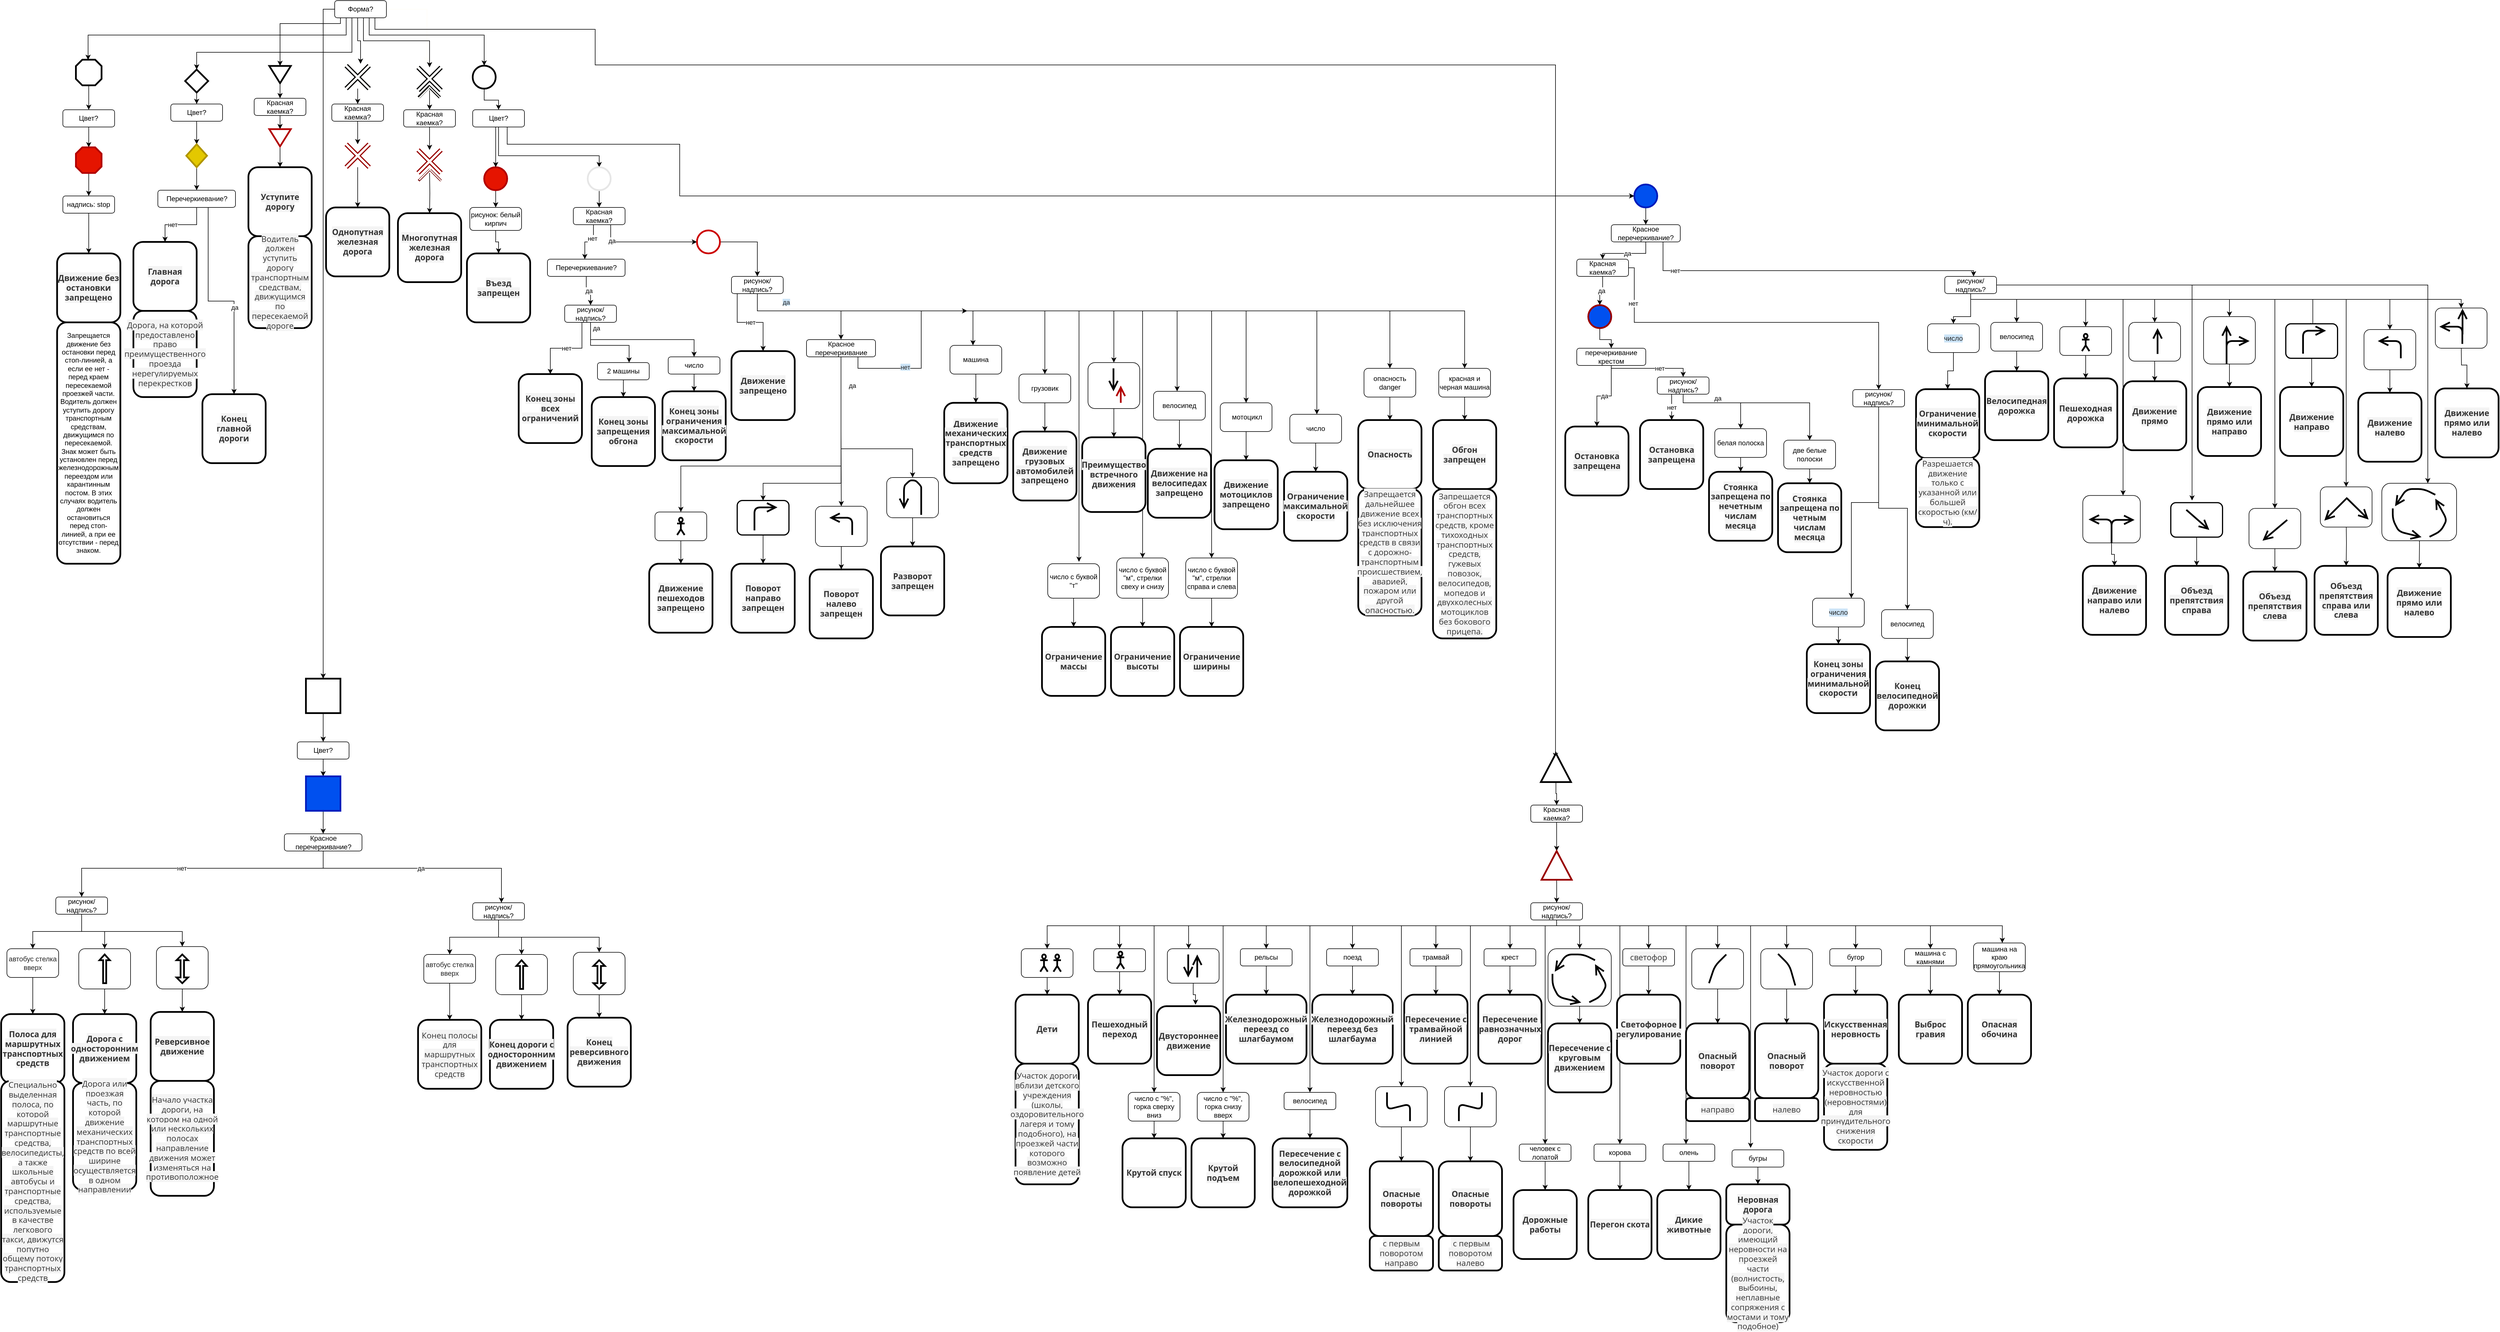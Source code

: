 <mxfile version="14.1.8" type="github">
  <diagram id="C5RBs43oDa-KdzZeNtuy" name="Page-1">
    <mxGraphModel dx="2623" dy="1052" grid="1" gridSize="10" guides="1" tooltips="1" connect="1" arrows="1" fold="1" page="1" pageScale="1" pageWidth="827" pageHeight="1169" math="0" shadow="0">
      <root>
        <mxCell id="WIyWlLk6GJQsqaUBKTNV-0" />
        <mxCell id="WIyWlLk6GJQsqaUBKTNV-1" parent="WIyWlLk6GJQsqaUBKTNV-0" />
        <mxCell id="EenwrytQolQ6xogCsHIw-5" style="edgeStyle=orthogonalEdgeStyle;rounded=0;orthogonalLoop=1;jettySize=auto;html=1;" edge="1" parent="WIyWlLk6GJQsqaUBKTNV-1" source="EenwrytQolQ6xogCsHIw-3" target="EenwrytQolQ6xogCsHIw-4">
          <mxGeometry relative="1" as="geometry">
            <Array as="points">
              <mxPoint x="390" y="140" />
              <mxPoint x="120" y="140" />
            </Array>
          </mxGeometry>
        </mxCell>
        <mxCell id="EenwrytQolQ6xogCsHIw-33" style="edgeStyle=orthogonalEdgeStyle;rounded=0;orthogonalLoop=1;jettySize=auto;html=1;" edge="1" parent="WIyWlLk6GJQsqaUBKTNV-1" source="EenwrytQolQ6xogCsHIw-3" target="EenwrytQolQ6xogCsHIw-26">
          <mxGeometry relative="1" as="geometry">
            <Array as="points">
              <mxPoint x="370" y="90" />
              <mxPoint x="265" y="90" />
            </Array>
          </mxGeometry>
        </mxCell>
        <mxCell id="EenwrytQolQ6xogCsHIw-56" style="edgeStyle=orthogonalEdgeStyle;rounded=0;orthogonalLoop=1;jettySize=auto;html=1;entryX=1;entryY=0.25;entryDx=0;entryDy=0;fontSize=11;" edge="1" parent="WIyWlLk6GJQsqaUBKTNV-1" source="EenwrytQolQ6xogCsHIw-3">
          <mxGeometry relative="1" as="geometry">
            <mxPoint x="-68.81" y="153.25" as="targetPoint" />
            <Array as="points">
              <mxPoint x="380" y="110" />
              <mxPoint x="-69" y="110" />
            </Array>
          </mxGeometry>
        </mxCell>
        <mxCell id="EenwrytQolQ6xogCsHIw-76" style="edgeStyle=orthogonalEdgeStyle;rounded=0;orthogonalLoop=1;jettySize=auto;html=1;exitX=0.75;exitY=1;exitDx=0;exitDy=0;fontSize=11;" edge="1" parent="WIyWlLk6GJQsqaUBKTNV-1" source="EenwrytQolQ6xogCsHIw-3">
          <mxGeometry relative="1" as="geometry">
            <mxPoint x="405" y="160" as="targetPoint" />
            <Array as="points">
              <mxPoint x="400" y="80" />
              <mxPoint x="400" y="120" />
              <mxPoint x="405" y="120" />
            </Array>
          </mxGeometry>
        </mxCell>
        <mxCell id="EenwrytQolQ6xogCsHIw-103" style="edgeStyle=orthogonalEdgeStyle;rounded=0;jumpStyle=none;jumpSize=7;orthogonalLoop=1;jettySize=auto;html=1;strokeColor=#FFFEFA;strokeWidth=2;fontSize=11;" edge="1" parent="WIyWlLk6GJQsqaUBKTNV-1" source="EenwrytQolQ6xogCsHIw-3">
          <mxGeometry relative="1" as="geometry">
            <mxPoint x="520" y="160" as="targetPoint" />
          </mxGeometry>
        </mxCell>
        <mxCell id="EenwrytQolQ6xogCsHIw-104" style="edgeStyle=orthogonalEdgeStyle;rounded=0;jumpStyle=none;jumpSize=7;orthogonalLoop=1;jettySize=auto;html=1;strokeWidth=1;fontSize=11;" edge="1" parent="WIyWlLk6GJQsqaUBKTNV-1" source="EenwrytQolQ6xogCsHIw-3" target="EenwrytQolQ6xogCsHIw-102">
          <mxGeometry relative="1" as="geometry">
            <Array as="points">
              <mxPoint x="410" y="120" />
              <mxPoint x="525" y="120" />
            </Array>
          </mxGeometry>
        </mxCell>
        <mxCell id="EenwrytQolQ6xogCsHIw-118" style="edgeStyle=orthogonalEdgeStyle;rounded=0;jumpStyle=none;jumpSize=7;orthogonalLoop=1;jettySize=auto;html=1;entryX=0.5;entryY=0;entryDx=0;entryDy=0;strokeWidth=1;fontSize=11;" edge="1" parent="WIyWlLk6GJQsqaUBKTNV-1" source="EenwrytQolQ6xogCsHIw-3" target="EenwrytQolQ6xogCsHIw-117">
          <mxGeometry relative="1" as="geometry">
            <Array as="points">
              <mxPoint x="420" y="110" />
              <mxPoint x="620" y="110" />
            </Array>
          </mxGeometry>
        </mxCell>
        <mxCell id="EenwrytQolQ6xogCsHIw-172" style="edgeStyle=orthogonalEdgeStyle;rounded=0;jumpStyle=none;jumpSize=7;orthogonalLoop=1;jettySize=auto;html=1;entryX=0.486;entryY=0.162;entryDx=0;entryDy=0;entryPerimeter=0;strokeColor=#000000;strokeWidth=1;fontSize=11;" edge="1" parent="WIyWlLk6GJQsqaUBKTNV-1" source="EenwrytQolQ6xogCsHIw-3" target="EenwrytQolQ6xogCsHIw-169">
          <mxGeometry relative="1" as="geometry">
            <Array as="points">
              <mxPoint x="430" y="100" />
              <mxPoint x="813" y="100" />
              <mxPoint x="813" y="162" />
            </Array>
          </mxGeometry>
        </mxCell>
        <mxCell id="EenwrytQolQ6xogCsHIw-655" style="edgeStyle=orthogonalEdgeStyle;rounded=0;jumpStyle=none;jumpSize=7;orthogonalLoop=1;jettySize=auto;html=1;strokeColor=#000000;strokeWidth=1;fontSize=11;" edge="1" parent="WIyWlLk6GJQsqaUBKTNV-1" source="EenwrytQolQ6xogCsHIw-3" target="EenwrytQolQ6xogCsHIw-654">
          <mxGeometry relative="1" as="geometry">
            <Array as="points">
              <mxPoint x="340" y="65" />
            </Array>
          </mxGeometry>
        </mxCell>
        <mxCell id="EenwrytQolQ6xogCsHIw-3" value="Форма?" style="rounded=1;whiteSpace=wrap;html=1;" vertex="1" parent="WIyWlLk6GJQsqaUBKTNV-1">
          <mxGeometry x="360" y="50" width="90" height="30" as="geometry" />
        </mxCell>
        <mxCell id="EenwrytQolQ6xogCsHIw-8" style="edgeStyle=orthogonalEdgeStyle;rounded=0;orthogonalLoop=1;jettySize=auto;html=1;entryX=0.5;entryY=0;entryDx=0;entryDy=0;" edge="1" parent="WIyWlLk6GJQsqaUBKTNV-1" source="EenwrytQolQ6xogCsHIw-4" target="EenwrytQolQ6xogCsHIw-22">
          <mxGeometry relative="1" as="geometry">
            <mxPoint x="120" y="270" as="targetPoint" />
          </mxGeometry>
        </mxCell>
        <mxCell id="EenwrytQolQ6xogCsHIw-4" value="" style="rhombus;whiteSpace=wrap;html=1;strokeWidth=3;" vertex="1" parent="WIyWlLk6GJQsqaUBKTNV-1">
          <mxGeometry x="100" y="170" width="40" height="40" as="geometry" />
        </mxCell>
        <mxCell id="EenwrytQolQ6xogCsHIw-17" style="edgeStyle=orthogonalEdgeStyle;rounded=0;orthogonalLoop=1;jettySize=auto;html=1;" edge="1" parent="WIyWlLk6GJQsqaUBKTNV-1" source="EenwrytQolQ6xogCsHIw-12" target="EenwrytQolQ6xogCsHIw-14">
          <mxGeometry relative="1" as="geometry" />
        </mxCell>
        <mxCell id="EenwrytQolQ6xogCsHIw-20" value="нет" style="edgeLabel;html=1;align=center;verticalAlign=middle;resizable=0;points=[];" vertex="1" connectable="0" parent="EenwrytQolQ6xogCsHIw-17">
          <mxGeometry x="0.252" relative="1" as="geometry">
            <mxPoint as="offset" />
          </mxGeometry>
        </mxCell>
        <mxCell id="EenwrytQolQ6xogCsHIw-19" style="edgeStyle=orthogonalEdgeStyle;rounded=0;orthogonalLoop=1;jettySize=auto;html=1;" edge="1" parent="WIyWlLk6GJQsqaUBKTNV-1" source="EenwrytQolQ6xogCsHIw-12" target="EenwrytQolQ6xogCsHIw-18">
          <mxGeometry relative="1" as="geometry">
            <Array as="points">
              <mxPoint x="140" y="573" />
              <mxPoint x="185" y="573" />
            </Array>
          </mxGeometry>
        </mxCell>
        <mxCell id="EenwrytQolQ6xogCsHIw-21" value="да" style="edgeLabel;html=1;align=center;verticalAlign=middle;resizable=0;points=[];" vertex="1" connectable="0" parent="EenwrytQolQ6xogCsHIw-19">
          <mxGeometry x="0.184" y="1" relative="1" as="geometry">
            <mxPoint as="offset" />
          </mxGeometry>
        </mxCell>
        <mxCell id="EenwrytQolQ6xogCsHIw-12" value="Перечеркиевание?" style="rounded=1;whiteSpace=wrap;html=1;" vertex="1" parent="WIyWlLk6GJQsqaUBKTNV-1">
          <mxGeometry x="52.5" y="380" width="135" height="30" as="geometry" />
        </mxCell>
        <mxCell id="EenwrytQolQ6xogCsHIw-302" value="" style="edgeStyle=orthogonalEdgeStyle;rounded=0;jumpStyle=none;jumpSize=7;orthogonalLoop=1;jettySize=auto;html=1;strokeColor=#000000;strokeWidth=1;fontSize=11;" edge="1" parent="WIyWlLk6GJQsqaUBKTNV-1" source="EenwrytQolQ6xogCsHIw-14" target="EenwrytQolQ6xogCsHIw-301">
          <mxGeometry relative="1" as="geometry" />
        </mxCell>
        <mxCell id="EenwrytQolQ6xogCsHIw-14" value="&lt;span style=&quot;box-sizing: inherit ; border: 0px ; font-family: &amp;#34;open sans&amp;#34; , &amp;#34;arial&amp;#34; , sans-serif ; font-size: 14px ; font-weight: 700 ; margin: 0px ; outline: 0px ; padding: 0px ; vertical-align: baseline ; color: rgb(51 , 51 , 51) ; background-color: rgb(244 , 244 , 244)&quot;&gt;Главная дорога&lt;/span&gt;" style="rounded=1;whiteSpace=wrap;html=1;strokeWidth=3;direction=south;" vertex="1" parent="WIyWlLk6GJQsqaUBKTNV-1">
          <mxGeometry x="10" y="470" width="110" height="120" as="geometry" />
        </mxCell>
        <mxCell id="EenwrytQolQ6xogCsHIw-18" value="&lt;span style=&quot;box-sizing: inherit ; border: 0px ; font-family: &amp;#34;open sans&amp;#34; , &amp;#34;arial&amp;#34; , sans-serif ; font-size: 14px ; font-weight: 700 ; margin: 0px ; outline: 0px ; padding: 0px ; vertical-align: baseline ; color: rgb(51 , 51 , 51) ; background-color: rgb(244 , 244 , 244)&quot;&gt;Конец главной дороги&lt;/span&gt;" style="rounded=1;whiteSpace=wrap;html=1;strokeWidth=3;direction=south;" vertex="1" parent="WIyWlLk6GJQsqaUBKTNV-1">
          <mxGeometry x="130" y="735" width="110" height="120" as="geometry" />
        </mxCell>
        <mxCell id="EenwrytQolQ6xogCsHIw-31" style="edgeStyle=orthogonalEdgeStyle;rounded=0;orthogonalLoop=1;jettySize=auto;html=1;" edge="1" parent="WIyWlLk6GJQsqaUBKTNV-1" source="EenwrytQolQ6xogCsHIw-22" target="EenwrytQolQ6xogCsHIw-29">
          <mxGeometry relative="1" as="geometry" />
        </mxCell>
        <mxCell id="EenwrytQolQ6xogCsHIw-22" value="Цвет?" style="rounded=1;whiteSpace=wrap;html=1;" vertex="1" parent="WIyWlLk6GJQsqaUBKTNV-1">
          <mxGeometry x="75" y="230" width="90" height="30" as="geometry" />
        </mxCell>
        <mxCell id="EenwrytQolQ6xogCsHIw-35" style="edgeStyle=orthogonalEdgeStyle;rounded=0;orthogonalLoop=1;jettySize=auto;html=1;" edge="1" parent="WIyWlLk6GJQsqaUBKTNV-1" source="EenwrytQolQ6xogCsHIw-26" target="EenwrytQolQ6xogCsHIw-34">
          <mxGeometry relative="1" as="geometry" />
        </mxCell>
        <mxCell id="EenwrytQolQ6xogCsHIw-26" value="" style="triangle;whiteSpace=wrap;html=1;strokeWidth=3;rotation=90;" vertex="1" parent="WIyWlLk6GJQsqaUBKTNV-1">
          <mxGeometry x="250" y="160" width="30" height="37.5" as="geometry" />
        </mxCell>
        <mxCell id="EenwrytQolQ6xogCsHIw-306" value="" style="edgeStyle=orthogonalEdgeStyle;rounded=0;jumpStyle=none;jumpSize=7;orthogonalLoop=1;jettySize=auto;html=1;strokeColor=#000000;strokeWidth=1;fontSize=11;" edge="1" parent="WIyWlLk6GJQsqaUBKTNV-1" source="EenwrytQolQ6xogCsHIw-28" target="EenwrytQolQ6xogCsHIw-305">
          <mxGeometry relative="1" as="geometry" />
        </mxCell>
        <mxCell id="EenwrytQolQ6xogCsHIw-28" value="&lt;span style=&quot;box-sizing: inherit ; border: 0px ; font-family: &amp;#34;open sans&amp;#34; , &amp;#34;arial&amp;#34; , sans-serif ; font-size: 14px ; font-weight: 700 ; margin: 0px ; outline: 0px ; padding: 0px ; vertical-align: baseline ; color: rgb(51 , 51 , 51) ; background-color: rgb(244 , 244 , 244)&quot;&gt;Уступите дорогу&lt;/span&gt;" style="rounded=1;whiteSpace=wrap;html=1;strokeWidth=3;direction=south;" vertex="1" parent="WIyWlLk6GJQsqaUBKTNV-1">
          <mxGeometry x="210" y="340" width="110" height="120" as="geometry" />
        </mxCell>
        <mxCell id="EenwrytQolQ6xogCsHIw-32" style="edgeStyle=orthogonalEdgeStyle;rounded=0;orthogonalLoop=1;jettySize=auto;html=1;" edge="1" parent="WIyWlLk6GJQsqaUBKTNV-1" source="EenwrytQolQ6xogCsHIw-29" target="EenwrytQolQ6xogCsHIw-12">
          <mxGeometry relative="1" as="geometry" />
        </mxCell>
        <mxCell id="EenwrytQolQ6xogCsHIw-29" value="" style="rhombus;whiteSpace=wrap;html=1;strokeWidth=3;fillColor=#e3c800;strokeColor=#B09500;fontColor=#ffffff;" vertex="1" parent="WIyWlLk6GJQsqaUBKTNV-1">
          <mxGeometry x="102" y="300" width="36" height="40" as="geometry" />
        </mxCell>
        <mxCell id="EenwrytQolQ6xogCsHIw-39" style="edgeStyle=orthogonalEdgeStyle;rounded=0;orthogonalLoop=1;jettySize=auto;html=1;entryX=0;entryY=0.5;entryDx=0;entryDy=0;" edge="1" parent="WIyWlLk6GJQsqaUBKTNV-1" source="EenwrytQolQ6xogCsHIw-34" target="EenwrytQolQ6xogCsHIw-37">
          <mxGeometry relative="1" as="geometry" />
        </mxCell>
        <mxCell id="EenwrytQolQ6xogCsHIw-34" value="Красная каемка?" style="rounded=1;whiteSpace=wrap;html=1;" vertex="1" parent="WIyWlLk6GJQsqaUBKTNV-1">
          <mxGeometry x="220" y="220" width="90" height="30" as="geometry" />
        </mxCell>
        <mxCell id="EenwrytQolQ6xogCsHIw-40" style="edgeStyle=orthogonalEdgeStyle;rounded=0;orthogonalLoop=1;jettySize=auto;html=1;" edge="1" parent="WIyWlLk6GJQsqaUBKTNV-1" source="EenwrytQolQ6xogCsHIw-37" target="EenwrytQolQ6xogCsHIw-28">
          <mxGeometry relative="1" as="geometry" />
        </mxCell>
        <mxCell id="EenwrytQolQ6xogCsHIw-37" value="" style="triangle;whiteSpace=wrap;html=1;strokeWidth=3;rotation=90;strokeColor=#B20000;fontColor=#ffffff;fillColor=#FFFFFF;" vertex="1" parent="WIyWlLk6GJQsqaUBKTNV-1">
          <mxGeometry x="250" y="270" width="30" height="37.5" as="geometry" />
        </mxCell>
        <mxCell id="EenwrytQolQ6xogCsHIw-138" style="edgeStyle=orthogonalEdgeStyle;rounded=0;jumpStyle=none;jumpSize=7;orthogonalLoop=1;jettySize=auto;html=1;strokeColor=#000000;strokeWidth=1;fontSize=11;" edge="1" parent="WIyWlLk6GJQsqaUBKTNV-1" source="EenwrytQolQ6xogCsHIw-52" target="EenwrytQolQ6xogCsHIw-137">
          <mxGeometry relative="1" as="geometry" />
        </mxCell>
        <mxCell id="EenwrytQolQ6xogCsHIw-52" value="Цвет?" style="rounded=1;whiteSpace=wrap;html=1;" vertex="1" parent="WIyWlLk6GJQsqaUBKTNV-1">
          <mxGeometry x="-112.7" y="240" width="90" height="30" as="geometry" />
        </mxCell>
        <mxCell id="EenwrytQolQ6xogCsHIw-60" style="edgeStyle=orthogonalEdgeStyle;rounded=0;orthogonalLoop=1;jettySize=auto;html=1;entryX=0;entryY=0.5;entryDx=0;entryDy=0;fontSize=11;" edge="1" parent="WIyWlLk6GJQsqaUBKTNV-1" source="EenwrytQolQ6xogCsHIw-58" target="EenwrytQolQ6xogCsHIw-59">
          <mxGeometry relative="1" as="geometry" />
        </mxCell>
        <mxCell id="EenwrytQolQ6xogCsHIw-58" value="надпись: stop" style="rounded=1;whiteSpace=wrap;html=1;" vertex="1" parent="WIyWlLk6GJQsqaUBKTNV-1">
          <mxGeometry x="-112.7" y="390" width="90" height="30" as="geometry" />
        </mxCell>
        <mxCell id="EenwrytQolQ6xogCsHIw-308" value="" style="edgeStyle=orthogonalEdgeStyle;rounded=0;jumpStyle=none;jumpSize=7;orthogonalLoop=1;jettySize=auto;html=1;strokeColor=#000000;strokeWidth=1;fontSize=11;" edge="1" parent="WIyWlLk6GJQsqaUBKTNV-1" source="EenwrytQolQ6xogCsHIw-59" target="EenwrytQolQ6xogCsHIw-307">
          <mxGeometry relative="1" as="geometry" />
        </mxCell>
        <mxCell id="EenwrytQolQ6xogCsHIw-59" value="&lt;span style=&quot;box-sizing: inherit ; border: 0px ; font-family: &amp;#34;open sans&amp;#34; , &amp;#34;arial&amp;#34; , sans-serif ; font-size: 14px ; font-weight: 700 ; margin: 0px ; outline: 0px ; padding: 0px ; vertical-align: baseline ; color: rgb(51 , 51 , 51) ; background-color: rgb(244 , 244 , 244)&quot;&gt;Движение без остановки запрещено&lt;/span&gt;" style="rounded=1;whiteSpace=wrap;html=1;strokeWidth=3;direction=south;" vertex="1" parent="WIyWlLk6GJQsqaUBKTNV-1">
          <mxGeometry x="-122.7" y="490" width="110" height="120" as="geometry" />
        </mxCell>
        <mxCell id="EenwrytQolQ6xogCsHIw-63" value="" style="shape=umlDestroy;whiteSpace=wrap;html=1;strokeWidth=8;fontSize=11;" vertex="1" parent="WIyWlLk6GJQsqaUBKTNV-1">
          <mxGeometry x="380" y="163.25" width="40" height="40" as="geometry" />
        </mxCell>
        <mxCell id="EenwrytQolQ6xogCsHIw-105" style="edgeStyle=orthogonalEdgeStyle;rounded=0;jumpStyle=none;jumpSize=7;orthogonalLoop=1;jettySize=auto;html=1;strokeColor=#000000;strokeWidth=1;fontSize=11;" edge="1" parent="WIyWlLk6GJQsqaUBKTNV-1" source="EenwrytQolQ6xogCsHIw-64" target="EenwrytQolQ6xogCsHIw-67">
          <mxGeometry relative="1" as="geometry" />
        </mxCell>
        <mxCell id="EenwrytQolQ6xogCsHIw-64" value="" style="shape=umlDestroy;whiteSpace=wrap;html=1;strokeWidth=4;fontSize=11;strokeColor=#FFFEFA;" vertex="1" parent="WIyWlLk6GJQsqaUBKTNV-1">
          <mxGeometry x="380" y="163.25" width="40" height="40" as="geometry" />
        </mxCell>
        <mxCell id="EenwrytQolQ6xogCsHIw-65" value="&lt;span style=&quot;box-sizing: inherit ; border: 0px ; font-family: &amp;#34;open sans&amp;#34; , &amp;#34;arial&amp;#34; , sans-serif ; font-size: 14px ; font-weight: 700 ; margin: 0px ; outline: 0px ; padding: 0px ; vertical-align: baseline ; color: rgb(51 , 51 , 51) ; background-color: rgb(244 , 244 , 244)&quot;&gt;Однопутная железная дорога&lt;/span&gt;" style="rounded=1;whiteSpace=wrap;html=1;strokeWidth=3;direction=south;" vertex="1" parent="WIyWlLk6GJQsqaUBKTNV-1">
          <mxGeometry x="345" y="410" width="110" height="120" as="geometry" />
        </mxCell>
        <mxCell id="EenwrytQolQ6xogCsHIw-106" style="edgeStyle=orthogonalEdgeStyle;rounded=0;jumpStyle=none;jumpSize=7;orthogonalLoop=1;jettySize=auto;html=1;strokeColor=#000000;strokeWidth=1;fontSize=11;" edge="1" parent="WIyWlLk6GJQsqaUBKTNV-1" source="EenwrytQolQ6xogCsHIw-67" target="EenwrytQolQ6xogCsHIw-83">
          <mxGeometry relative="1" as="geometry" />
        </mxCell>
        <mxCell id="EenwrytQolQ6xogCsHIw-67" value="Красная каемка?" style="rounded=1;whiteSpace=wrap;html=1;" vertex="1" parent="WIyWlLk6GJQsqaUBKTNV-1">
          <mxGeometry x="355" y="230" width="90" height="30" as="geometry" />
        </mxCell>
        <mxCell id="EenwrytQolQ6xogCsHIw-82" value="" style="shape=umlDestroy;whiteSpace=wrap;html=1;strokeWidth=8;fontSize=11;strokeColor=#990000;" vertex="1" parent="WIyWlLk6GJQsqaUBKTNV-1">
          <mxGeometry x="380" y="300" width="40" height="40" as="geometry" />
        </mxCell>
        <mxCell id="EenwrytQolQ6xogCsHIw-87" style="edgeStyle=orthogonalEdgeStyle;rounded=0;orthogonalLoop=1;jettySize=auto;html=1;fontSize=11;" edge="1" parent="WIyWlLk6GJQsqaUBKTNV-1" source="EenwrytQolQ6xogCsHIw-83" target="EenwrytQolQ6xogCsHIw-65">
          <mxGeometry relative="1" as="geometry" />
        </mxCell>
        <mxCell id="EenwrytQolQ6xogCsHIw-83" value="" style="shape=umlDestroy;whiteSpace=wrap;html=1;strokeWidth=4;fontSize=11;strokeColor=#FFFEFA;" vertex="1" parent="WIyWlLk6GJQsqaUBKTNV-1">
          <mxGeometry x="380" y="300" width="40" height="40" as="geometry" />
        </mxCell>
        <mxCell id="EenwrytQolQ6xogCsHIw-97" value="" style="endArrow=none;html=1;fontSize=11;jumpSize=7;jumpStyle=none;strokeWidth=5;" edge="1" parent="WIyWlLk6GJQsqaUBKTNV-1">
          <mxGeometry width="50" height="50" relative="1" as="geometry">
            <mxPoint x="506" y="218.5" as="sourcePoint" />
            <mxPoint x="526" y="198.5" as="targetPoint" />
          </mxGeometry>
        </mxCell>
        <mxCell id="EenwrytQolQ6xogCsHIw-98" value="" style="endArrow=none;html=1;fontSize=11;jumpSize=7;jumpStyle=none;strokeWidth=5;" edge="1" parent="WIyWlLk6GJQsqaUBKTNV-1">
          <mxGeometry width="50" height="50" relative="1" as="geometry">
            <mxPoint x="543" y="218.5" as="sourcePoint" />
            <mxPoint x="523" y="198.5" as="targetPoint" />
          </mxGeometry>
        </mxCell>
        <mxCell id="EenwrytQolQ6xogCsHIw-99" value="" style="endArrow=none;html=1;fontSize=11;jumpSize=7;jumpStyle=none;strokeWidth=2;strokeColor=#FFFEFA;" edge="1" parent="WIyWlLk6GJQsqaUBKTNV-1">
          <mxGeometry width="50" height="50" relative="1" as="geometry">
            <mxPoint x="506" y="220" as="sourcePoint" />
            <mxPoint x="526" y="200" as="targetPoint" />
          </mxGeometry>
        </mxCell>
        <mxCell id="EenwrytQolQ6xogCsHIw-100" value="" style="endArrow=none;html=1;fontSize=11;jumpSize=7;jumpStyle=none;strokeWidth=2;strokeColor=#FFFEFA;" edge="1" parent="WIyWlLk6GJQsqaUBKTNV-1">
          <mxGeometry width="50" height="50" relative="1" as="geometry">
            <mxPoint x="544" y="219.5" as="sourcePoint" />
            <mxPoint x="524" y="199.5" as="targetPoint" />
          </mxGeometry>
        </mxCell>
        <mxCell id="EenwrytQolQ6xogCsHIw-101" value="" style="shape=umlDestroy;whiteSpace=wrap;html=1;strokeWidth=8;fontSize=11;" vertex="1" parent="WIyWlLk6GJQsqaUBKTNV-1">
          <mxGeometry x="505" y="166.25" width="40" height="40" as="geometry" />
        </mxCell>
        <mxCell id="EenwrytQolQ6xogCsHIw-141" style="edgeStyle=orthogonalEdgeStyle;rounded=0;jumpStyle=none;jumpSize=7;orthogonalLoop=1;jettySize=auto;html=1;strokeColor=#000000;strokeWidth=1;fontSize=11;" edge="1" parent="WIyWlLk6GJQsqaUBKTNV-1" source="EenwrytQolQ6xogCsHIw-102" target="EenwrytQolQ6xogCsHIw-109">
          <mxGeometry relative="1" as="geometry" />
        </mxCell>
        <mxCell id="EenwrytQolQ6xogCsHIw-102" value="" style="shape=umlDestroy;whiteSpace=wrap;html=1;strokeWidth=4;fontSize=11;strokeColor=#FFFEFA;" vertex="1" parent="WIyWlLk6GJQsqaUBKTNV-1">
          <mxGeometry x="505" y="166.25" width="40" height="40" as="geometry" />
        </mxCell>
        <mxCell id="EenwrytQolQ6xogCsHIw-107" value="&lt;span style=&quot;box-sizing: inherit ; border: 0px ; font-family: &amp;#34;open sans&amp;#34; , &amp;#34;arial&amp;#34; , sans-serif ; font-size: 14px ; font-weight: 700 ; margin: 0px ; outline: 0px ; padding: 0px ; vertical-align: baseline ; color: rgb(51 , 51 , 51) ; background-color: rgb(244 , 244 , 244)&quot;&gt;Многопутная железная дорога&lt;/span&gt;" style="rounded=1;whiteSpace=wrap;html=1;strokeWidth=3;direction=south;" vertex="1" parent="WIyWlLk6GJQsqaUBKTNV-1">
          <mxGeometry x="470" y="420" width="110" height="120" as="geometry" />
        </mxCell>
        <mxCell id="EenwrytQolQ6xogCsHIw-108" style="edgeStyle=orthogonalEdgeStyle;rounded=0;jumpStyle=none;jumpSize=7;orthogonalLoop=1;jettySize=auto;html=1;strokeColor=#000000;strokeWidth=1;fontSize=11;" edge="1" parent="WIyWlLk6GJQsqaUBKTNV-1" source="EenwrytQolQ6xogCsHIw-109" target="EenwrytQolQ6xogCsHIw-112">
          <mxGeometry relative="1" as="geometry" />
        </mxCell>
        <mxCell id="EenwrytQolQ6xogCsHIw-109" value="Красная каемка?" style="rounded=1;whiteSpace=wrap;html=1;" vertex="1" parent="WIyWlLk6GJQsqaUBKTNV-1">
          <mxGeometry x="480" y="240" width="90" height="30" as="geometry" />
        </mxCell>
        <mxCell id="EenwrytQolQ6xogCsHIw-110" value="" style="shape=umlDestroy;whiteSpace=wrap;html=1;strokeWidth=8;fontSize=11;strokeColor=#990000;" vertex="1" parent="WIyWlLk6GJQsqaUBKTNV-1">
          <mxGeometry x="505" y="310" width="40" height="40" as="geometry" />
        </mxCell>
        <mxCell id="EenwrytQolQ6xogCsHIw-111" style="edgeStyle=orthogonalEdgeStyle;rounded=0;orthogonalLoop=1;jettySize=auto;html=1;fontSize=11;" edge="1" parent="WIyWlLk6GJQsqaUBKTNV-1" target="EenwrytQolQ6xogCsHIw-107">
          <mxGeometry relative="1" as="geometry">
            <mxPoint x="525" y="350" as="sourcePoint" />
          </mxGeometry>
        </mxCell>
        <mxCell id="EenwrytQolQ6xogCsHIw-112" value="" style="shape=umlDestroy;whiteSpace=wrap;html=1;strokeWidth=4;fontSize=11;strokeColor=#FFFEFA;" vertex="1" parent="WIyWlLk6GJQsqaUBKTNV-1">
          <mxGeometry x="505" y="310" width="40" height="40" as="geometry" />
        </mxCell>
        <mxCell id="EenwrytQolQ6xogCsHIw-113" value="" style="endArrow=none;html=1;fontSize=11;jumpSize=7;jumpStyle=none;strokeWidth=4;strokeColor=#6F0000;fillColor=#a20025;" edge="1" parent="WIyWlLk6GJQsqaUBKTNV-1">
          <mxGeometry width="50" height="50" relative="1" as="geometry">
            <mxPoint x="545" y="363.5" as="sourcePoint" />
            <mxPoint x="525" y="343.5" as="targetPoint" />
          </mxGeometry>
        </mxCell>
        <mxCell id="EenwrytQolQ6xogCsHIw-114" value="" style="endArrow=none;html=1;fontSize=11;jumpSize=7;jumpStyle=none;strokeWidth=4;strokeColor=#6F0000;fillColor=#a20025;" edge="1" parent="WIyWlLk6GJQsqaUBKTNV-1">
          <mxGeometry width="50" height="50" relative="1" as="geometry">
            <mxPoint x="506" y="363.5" as="sourcePoint" />
            <mxPoint x="526" y="343.5" as="targetPoint" />
          </mxGeometry>
        </mxCell>
        <mxCell id="EenwrytQolQ6xogCsHIw-115" value="" style="endArrow=none;html=1;fontSize=11;jumpSize=7;jumpStyle=none;strokeWidth=2;fillColor=#a20025;strokeColor=#FFFEFA;" edge="1" parent="WIyWlLk6GJQsqaUBKTNV-1">
          <mxGeometry width="50" height="50" relative="1" as="geometry">
            <mxPoint x="545" y="363.5" as="sourcePoint" />
            <mxPoint x="525" y="343.5" as="targetPoint" />
          </mxGeometry>
        </mxCell>
        <mxCell id="EenwrytQolQ6xogCsHIw-116" value="" style="endArrow=none;html=1;fontSize=11;jumpSize=7;jumpStyle=none;strokeWidth=2;fillColor=#a20025;strokeColor=#FFFEFA;" edge="1" parent="WIyWlLk6GJQsqaUBKTNV-1">
          <mxGeometry width="50" height="50" relative="1" as="geometry">
            <mxPoint x="507" y="362.11" as="sourcePoint" />
            <mxPoint x="527" y="342.11" as="targetPoint" />
          </mxGeometry>
        </mxCell>
        <mxCell id="EenwrytQolQ6xogCsHIw-122" style="edgeStyle=orthogonalEdgeStyle;rounded=0;jumpStyle=none;jumpSize=7;orthogonalLoop=1;jettySize=auto;html=1;strokeColor=#000000;strokeWidth=1;fontSize=11;" edge="1" parent="WIyWlLk6GJQsqaUBKTNV-1" source="EenwrytQolQ6xogCsHIw-117" target="EenwrytQolQ6xogCsHIw-121">
          <mxGeometry relative="1" as="geometry" />
        </mxCell>
        <mxCell id="EenwrytQolQ6xogCsHIw-117" value="" style="ellipse;whiteSpace=wrap;html=1;aspect=fixed;strokeWidth=3;fontSize=11;" vertex="1" parent="WIyWlLk6GJQsqaUBKTNV-1">
          <mxGeometry x="600" y="163.25" width="40" height="40" as="geometry" />
        </mxCell>
        <mxCell id="EenwrytQolQ6xogCsHIw-133" style="edgeStyle=orthogonalEdgeStyle;rounded=0;jumpStyle=none;jumpSize=7;orthogonalLoop=1;jettySize=auto;html=1;entryX=0.5;entryY=0;entryDx=0;entryDy=0;strokeColor=#000000;strokeWidth=1;fontSize=11;" edge="1" parent="WIyWlLk6GJQsqaUBKTNV-1" source="EenwrytQolQ6xogCsHIw-119" target="EenwrytQolQ6xogCsHIw-128">
          <mxGeometry relative="1" as="geometry" />
        </mxCell>
        <mxCell id="EenwrytQolQ6xogCsHIw-119" value="" style="ellipse;whiteSpace=wrap;html=1;aspect=fixed;strokeWidth=3;fontSize=11;fillColor=#e51400;strokeColor=#B20000;fontColor=#ffffff;" vertex="1" parent="WIyWlLk6GJQsqaUBKTNV-1">
          <mxGeometry x="620" y="340" width="40" height="40" as="geometry" />
        </mxCell>
        <mxCell id="EenwrytQolQ6xogCsHIw-346" style="edgeStyle=orthogonalEdgeStyle;rounded=0;jumpStyle=none;jumpSize=7;orthogonalLoop=1;jettySize=auto;html=1;strokeColor=#000000;strokeWidth=1;fontSize=11;" edge="1" parent="WIyWlLk6GJQsqaUBKTNV-1" source="EenwrytQolQ6xogCsHIw-120" target="EenwrytQolQ6xogCsHIw-319">
          <mxGeometry relative="1" as="geometry" />
        </mxCell>
        <mxCell id="EenwrytQolQ6xogCsHIw-120" value="" style="ellipse;whiteSpace=wrap;html=1;aspect=fixed;strokeWidth=3;fontSize=11;fillColor=#0050ef;strokeColor=#001DBC;fontColor=#ffffff;" vertex="1" parent="WIyWlLk6GJQsqaUBKTNV-1">
          <mxGeometry x="2620" y="370" width="40" height="40" as="geometry" />
        </mxCell>
        <mxCell id="EenwrytQolQ6xogCsHIw-124" style="edgeStyle=orthogonalEdgeStyle;rounded=0;jumpStyle=none;jumpSize=7;orthogonalLoop=1;jettySize=auto;html=1;strokeColor=#000000;strokeWidth=1;fontSize=11;entryX=0.5;entryY=0;entryDx=0;entryDy=0;" edge="1" parent="WIyWlLk6GJQsqaUBKTNV-1" source="EenwrytQolQ6xogCsHIw-121" target="EenwrytQolQ6xogCsHIw-119">
          <mxGeometry relative="1" as="geometry">
            <Array as="points">
              <mxPoint x="640" y="280" />
              <mxPoint x="640" y="280" />
            </Array>
          </mxGeometry>
        </mxCell>
        <mxCell id="EenwrytQolQ6xogCsHIw-131" style="edgeStyle=orthogonalEdgeStyle;rounded=0;jumpStyle=none;jumpSize=7;orthogonalLoop=1;jettySize=auto;html=1;strokeColor=#000000;strokeWidth=1;fontSize=11;" edge="1" parent="WIyWlLk6GJQsqaUBKTNV-1" source="EenwrytQolQ6xogCsHIw-121" target="EenwrytQolQ6xogCsHIw-123">
          <mxGeometry relative="1" as="geometry">
            <Array as="points">
              <mxPoint x="645" y="320" />
              <mxPoint x="820" y="320" />
            </Array>
          </mxGeometry>
        </mxCell>
        <mxCell id="EenwrytQolQ6xogCsHIw-132" style="edgeStyle=orthogonalEdgeStyle;rounded=0;jumpStyle=none;jumpSize=7;orthogonalLoop=1;jettySize=auto;html=1;strokeColor=#000000;strokeWidth=1;fontSize=11;" edge="1" parent="WIyWlLk6GJQsqaUBKTNV-1" source="EenwrytQolQ6xogCsHIw-121" target="EenwrytQolQ6xogCsHIw-120">
          <mxGeometry relative="1" as="geometry">
            <Array as="points">
              <mxPoint x="660" y="300" />
              <mxPoint x="960" y="300" />
            </Array>
          </mxGeometry>
        </mxCell>
        <mxCell id="EenwrytQolQ6xogCsHIw-121" value="Цвет?" style="rounded=1;whiteSpace=wrap;html=1;" vertex="1" parent="WIyWlLk6GJQsqaUBKTNV-1">
          <mxGeometry x="600" y="240" width="90" height="30" as="geometry" />
        </mxCell>
        <mxCell id="EenwrytQolQ6xogCsHIw-142" style="edgeStyle=orthogonalEdgeStyle;rounded=0;jumpStyle=none;jumpSize=7;orthogonalLoop=1;jettySize=auto;html=1;strokeColor=#000000;strokeWidth=1;fontSize=11;" edge="1" parent="WIyWlLk6GJQsqaUBKTNV-1" source="EenwrytQolQ6xogCsHIw-123" target="EenwrytQolQ6xogCsHIw-140">
          <mxGeometry relative="1" as="geometry" />
        </mxCell>
        <mxCell id="EenwrytQolQ6xogCsHIw-123" value="" style="ellipse;whiteSpace=wrap;html=1;aspect=fixed;strokeWidth=3;fontSize=11;strokeColor=#E6E6E6;" vertex="1" parent="WIyWlLk6GJQsqaUBKTNV-1">
          <mxGeometry x="800" y="340" width="40" height="40" as="geometry" />
        </mxCell>
        <mxCell id="EenwrytQolQ6xogCsHIw-130" style="edgeStyle=orthogonalEdgeStyle;rounded=0;jumpStyle=none;jumpSize=7;orthogonalLoop=1;jettySize=auto;html=1;strokeColor=#000000;strokeWidth=1;fontSize=11;" edge="1" parent="WIyWlLk6GJQsqaUBKTNV-1" source="EenwrytQolQ6xogCsHIw-128" target="EenwrytQolQ6xogCsHIw-129">
          <mxGeometry relative="1" as="geometry" />
        </mxCell>
        <mxCell id="EenwrytQolQ6xogCsHIw-128" value="рисунок: белый кирпич" style="rounded=1;whiteSpace=wrap;html=1;" vertex="1" parent="WIyWlLk6GJQsqaUBKTNV-1">
          <mxGeometry x="595" y="410" width="90" height="40" as="geometry" />
        </mxCell>
        <mxCell id="EenwrytQolQ6xogCsHIw-129" value="&lt;span style=&quot;box-sizing: inherit ; border: 0px ; font-family: &amp;#34;open sans&amp;#34; , &amp;#34;arial&amp;#34; , sans-serif ; font-size: 14px ; font-weight: 700 ; margin: 0px ; outline: 0px ; padding: 0px ; vertical-align: baseline ; color: rgb(51 , 51 , 51) ; background-color: rgb(244 , 244 , 244)&quot;&gt;Въезд запрещен&lt;/span&gt;" style="rounded=1;whiteSpace=wrap;html=1;strokeWidth=3;direction=south;" vertex="1" parent="WIyWlLk6GJQsqaUBKTNV-1">
          <mxGeometry x="590" y="490" width="110" height="120" as="geometry" />
        </mxCell>
        <mxCell id="EenwrytQolQ6xogCsHIw-136" style="edgeStyle=orthogonalEdgeStyle;rounded=0;jumpStyle=none;jumpSize=7;orthogonalLoop=1;jettySize=auto;html=1;strokeColor=#000000;strokeWidth=1;fontSize=11;" edge="1" parent="WIyWlLk6GJQsqaUBKTNV-1" source="EenwrytQolQ6xogCsHIw-135" target="EenwrytQolQ6xogCsHIw-52">
          <mxGeometry relative="1" as="geometry" />
        </mxCell>
        <mxCell id="EenwrytQolQ6xogCsHIw-135" value="" style="verticalLabelPosition=bottom;verticalAlign=top;html=1;shape=mxgraph.basic.polygon;polyCoords=[[0.25,0],[0.75,0],[1,0.25],[1,0.75],[0.75,1],[0.25,1],[0,0.75],[0,0.25]];polyline=0;strokeWidth=3;fontSize=11;" vertex="1" parent="WIyWlLk6GJQsqaUBKTNV-1">
          <mxGeometry x="-90" y="152.89" width="44.61" height="44.61" as="geometry" />
        </mxCell>
        <mxCell id="EenwrytQolQ6xogCsHIw-139" style="edgeStyle=orthogonalEdgeStyle;rounded=0;jumpStyle=none;jumpSize=7;orthogonalLoop=1;jettySize=auto;html=1;strokeColor=#000000;strokeWidth=1;fontSize=11;" edge="1" parent="WIyWlLk6GJQsqaUBKTNV-1" source="EenwrytQolQ6xogCsHIw-137" target="EenwrytQolQ6xogCsHIw-58">
          <mxGeometry relative="1" as="geometry" />
        </mxCell>
        <mxCell id="EenwrytQolQ6xogCsHIw-137" value="" style="verticalLabelPosition=bottom;verticalAlign=top;html=1;shape=mxgraph.basic.polygon;polyCoords=[[0.25,0],[0.75,0],[1,0.25],[1,0.75],[0.75,1],[0.25,1],[0,0.75],[0,0.25]];polyline=0;strokeWidth=3;fontSize=11;fillColor=#e51400;strokeColor=#B20000;fontColor=#ffffff;" vertex="1" parent="WIyWlLk6GJQsqaUBKTNV-1">
          <mxGeometry x="-90" y="305.39" width="44.61" height="44.61" as="geometry" />
        </mxCell>
        <mxCell id="EenwrytQolQ6xogCsHIw-145" style="edgeStyle=orthogonalEdgeStyle;rounded=0;jumpStyle=none;jumpSize=7;orthogonalLoop=1;jettySize=auto;html=1;strokeColor=#000000;strokeWidth=1;fontSize=11;" edge="1" parent="WIyWlLk6GJQsqaUBKTNV-1" source="EenwrytQolQ6xogCsHIw-140">
          <mxGeometry relative="1" as="geometry">
            <mxPoint x="795" y="500" as="targetPoint" />
            <Array as="points">
              <mxPoint x="810" y="470" />
              <mxPoint x="795" y="470" />
            </Array>
          </mxGeometry>
        </mxCell>
        <mxCell id="EenwrytQolQ6xogCsHIw-146" value="нет" style="edgeLabel;html=1;align=center;verticalAlign=middle;resizable=0;points=[];fontSize=11;" vertex="1" connectable="0" parent="EenwrytQolQ6xogCsHIw-145">
          <mxGeometry x="-0.365" y="-2" relative="1" as="geometry">
            <mxPoint as="offset" />
          </mxGeometry>
        </mxCell>
        <mxCell id="EenwrytQolQ6xogCsHIw-166" style="edgeStyle=orthogonalEdgeStyle;rounded=0;jumpStyle=none;jumpSize=7;orthogonalLoop=1;jettySize=auto;html=1;strokeColor=#000000;strokeWidth=1;fontSize=11;entryX=0;entryY=0.5;entryDx=0;entryDy=0;" edge="1" parent="WIyWlLk6GJQsqaUBKTNV-1" source="EenwrytQolQ6xogCsHIw-140" target="EenwrytQolQ6xogCsHIw-469">
          <mxGeometry relative="1" as="geometry">
            <mxPoint x="1090" y="530" as="targetPoint" />
            <Array as="points">
              <mxPoint x="840" y="470" />
            </Array>
          </mxGeometry>
        </mxCell>
        <mxCell id="EenwrytQolQ6xogCsHIw-168" value="да" style="edgeLabel;html=1;align=center;verticalAlign=middle;resizable=0;points=[];fontSize=11;" vertex="1" connectable="0" parent="EenwrytQolQ6xogCsHIw-166">
          <mxGeometry x="-0.696" y="2" relative="1" as="geometry">
            <mxPoint as="offset" />
          </mxGeometry>
        </mxCell>
        <mxCell id="EenwrytQolQ6xogCsHIw-140" value="Красная каемка?" style="rounded=1;whiteSpace=wrap;html=1;" vertex="1" parent="WIyWlLk6GJQsqaUBKTNV-1">
          <mxGeometry x="775" y="410" width="90" height="30" as="geometry" />
        </mxCell>
        <mxCell id="EenwrytQolQ6xogCsHIw-152" value="да" style="edgeStyle=orthogonalEdgeStyle;rounded=0;jumpStyle=none;jumpSize=7;orthogonalLoop=1;jettySize=auto;html=1;entryX=0.5;entryY=0;entryDx=0;entryDy=0;strokeColor=#000000;strokeWidth=1;fontSize=11;" edge="1" parent="WIyWlLk6GJQsqaUBKTNV-1" source="EenwrytQolQ6xogCsHIw-148" target="EenwrytQolQ6xogCsHIw-151">
          <mxGeometry relative="1" as="geometry" />
        </mxCell>
        <mxCell id="EenwrytQolQ6xogCsHIw-148" value="Перечеркиевание?" style="rounded=1;whiteSpace=wrap;html=1;" vertex="1" parent="WIyWlLk6GJQsqaUBKTNV-1">
          <mxGeometry x="730" y="500" width="135" height="30" as="geometry" />
        </mxCell>
        <mxCell id="EenwrytQolQ6xogCsHIw-149" value="&lt;span style=&quot;box-sizing: inherit ; border: 0px ; font-family: &amp;#34;open sans&amp;#34; , &amp;#34;arial&amp;#34; , sans-serif ; font-size: 14px ; font-weight: 700 ; margin: 0px ; outline: 0px ; padding: 0px ; vertical-align: baseline ; color: rgb(51 , 51 , 51) ; background-color: rgb(244 , 244 , 244)&quot;&gt;Конец зоны всех ограничений&lt;/span&gt;" style="rounded=1;whiteSpace=wrap;html=1;strokeWidth=3;direction=south;" vertex="1" parent="WIyWlLk6GJQsqaUBKTNV-1">
          <mxGeometry x="680" y="700" width="110" height="120" as="geometry" />
        </mxCell>
        <mxCell id="EenwrytQolQ6xogCsHIw-153" value="нет" style="edgeStyle=orthogonalEdgeStyle;rounded=0;jumpStyle=none;jumpSize=7;orthogonalLoop=1;jettySize=auto;html=1;strokeColor=#000000;strokeWidth=1;fontSize=11;" edge="1" parent="WIyWlLk6GJQsqaUBKTNV-1" source="EenwrytQolQ6xogCsHIw-151" target="EenwrytQolQ6xogCsHIw-149">
          <mxGeometry relative="1" as="geometry">
            <Array as="points">
              <mxPoint x="790" y="655" />
              <mxPoint x="735" y="655" />
            </Array>
          </mxGeometry>
        </mxCell>
        <mxCell id="EenwrytQolQ6xogCsHIw-157" style="edgeStyle=orthogonalEdgeStyle;rounded=0;jumpStyle=none;jumpSize=7;orthogonalLoop=1;jettySize=auto;html=1;strokeColor=#000000;strokeWidth=1;fontSize=11;" edge="1" parent="WIyWlLk6GJQsqaUBKTNV-1" source="EenwrytQolQ6xogCsHIw-151" target="EenwrytQolQ6xogCsHIw-156">
          <mxGeometry relative="1" as="geometry">
            <Array as="points">
              <mxPoint x="805" y="650" />
              <mxPoint x="872" y="650" />
            </Array>
          </mxGeometry>
        </mxCell>
        <mxCell id="EenwrytQolQ6xogCsHIw-158" style="edgeStyle=orthogonalEdgeStyle;rounded=0;jumpStyle=none;jumpSize=7;orthogonalLoop=1;jettySize=auto;html=1;strokeColor=#000000;strokeWidth=1;fontSize=11;" edge="1" parent="WIyWlLk6GJQsqaUBKTNV-1" source="EenwrytQolQ6xogCsHIw-151" target="EenwrytQolQ6xogCsHIw-155">
          <mxGeometry relative="1" as="geometry">
            <Array as="points">
              <mxPoint x="805" y="640" />
              <mxPoint x="985" y="640" />
            </Array>
          </mxGeometry>
        </mxCell>
        <mxCell id="EenwrytQolQ6xogCsHIw-151" value="рисунок/надпись?" style="rounded=1;whiteSpace=wrap;html=1;" vertex="1" parent="WIyWlLk6GJQsqaUBKTNV-1">
          <mxGeometry x="760" y="580" width="90" height="30" as="geometry" />
        </mxCell>
        <mxCell id="EenwrytQolQ6xogCsHIw-164" style="edgeStyle=orthogonalEdgeStyle;rounded=0;jumpStyle=none;jumpSize=7;orthogonalLoop=1;jettySize=auto;html=1;strokeColor=#000000;strokeWidth=1;fontSize=11;" edge="1" parent="WIyWlLk6GJQsqaUBKTNV-1" source="EenwrytQolQ6xogCsHIw-155" target="EenwrytQolQ6xogCsHIw-161">
          <mxGeometry relative="1" as="geometry" />
        </mxCell>
        <mxCell id="EenwrytQolQ6xogCsHIw-155" value="число" style="rounded=1;whiteSpace=wrap;html=1;" vertex="1" parent="WIyWlLk6GJQsqaUBKTNV-1">
          <mxGeometry x="940" y="670" width="90" height="30" as="geometry" />
        </mxCell>
        <mxCell id="EenwrytQolQ6xogCsHIw-163" style="edgeStyle=orthogonalEdgeStyle;rounded=0;jumpStyle=none;jumpSize=7;orthogonalLoop=1;jettySize=auto;html=1;strokeColor=#000000;strokeWidth=1;fontSize=11;" edge="1" parent="WIyWlLk6GJQsqaUBKTNV-1" source="EenwrytQolQ6xogCsHIw-156" target="EenwrytQolQ6xogCsHIw-162">
          <mxGeometry relative="1" as="geometry" />
        </mxCell>
        <mxCell id="EenwrytQolQ6xogCsHIw-156" value="2 машины" style="rounded=1;whiteSpace=wrap;html=1;" vertex="1" parent="WIyWlLk6GJQsqaUBKTNV-1">
          <mxGeometry x="817" y="680" width="90" height="30" as="geometry" />
        </mxCell>
        <mxCell id="EenwrytQolQ6xogCsHIw-161" value="&lt;span style=&quot;box-sizing: inherit ; border: 0px ; font-family: &amp;#34;open sans&amp;#34; , &amp;#34;arial&amp;#34; , sans-serif ; font-size: 14px ; font-weight: 700 ; margin: 0px ; outline: 0px ; padding: 0px ; vertical-align: baseline ; color: rgb(51 , 51 , 51) ; background-color: rgb(244 , 244 , 244)&quot;&gt;Конец зоны ограничения максимальной скорости&lt;/span&gt;" style="rounded=1;whiteSpace=wrap;html=1;strokeWidth=3;direction=south;" vertex="1" parent="WIyWlLk6GJQsqaUBKTNV-1">
          <mxGeometry x="930" y="730" width="110" height="120" as="geometry" />
        </mxCell>
        <mxCell id="EenwrytQolQ6xogCsHIw-162" value="&lt;span style=&quot;box-sizing: inherit ; border: 0px ; font-family: &amp;#34;open sans&amp;#34; , &amp;#34;arial&amp;#34; , sans-serif ; font-size: 14px ; font-weight: 700 ; margin: 0px ; outline: 0px ; padding: 0px ; vertical-align: baseline ; color: rgb(51 , 51 , 51) ; background-color: rgb(244 , 244 , 244)&quot;&gt;Конец зоны запрещения обгона&lt;/span&gt;" style="rounded=1;whiteSpace=wrap;html=1;strokeWidth=3;direction=south;" vertex="1" parent="WIyWlLk6GJQsqaUBKTNV-1">
          <mxGeometry x="807" y="740" width="110" height="120" as="geometry" />
        </mxCell>
        <mxCell id="EenwrytQolQ6xogCsHIw-165" value="да" style="text;html=1;align=center;verticalAlign=middle;resizable=0;points=[];autosize=1;fontSize=11;" vertex="1" parent="WIyWlLk6GJQsqaUBKTNV-1">
          <mxGeometry x="800" y="610" width="30" height="20" as="geometry" />
        </mxCell>
        <mxCell id="EenwrytQolQ6xogCsHIw-468" style="edgeStyle=orthogonalEdgeStyle;rounded=0;jumpStyle=none;jumpSize=7;orthogonalLoop=1;jettySize=auto;html=1;entryX=0.5;entryY=0;entryDx=0;entryDy=0;strokeColor=#000000;strokeWidth=1;fontSize=11;" edge="1" parent="WIyWlLk6GJQsqaUBKTNV-1" source="EenwrytQolQ6xogCsHIw-169" target="EenwrytQolQ6xogCsHIw-467">
          <mxGeometry relative="1" as="geometry" />
        </mxCell>
        <mxCell id="EenwrytQolQ6xogCsHIw-169" value="" style="verticalLabelPosition=bottom;verticalAlign=top;html=1;shape=mxgraph.basic.acute_triangle;dx=0.5;strokeWidth=3;fontSize=11;" vertex="1" parent="WIyWlLk6GJQsqaUBKTNV-1">
          <mxGeometry x="2457.5" y="1360" width="52.5" height="50" as="geometry" />
        </mxCell>
        <mxCell id="EenwrytQolQ6xogCsHIw-183" value="нет" style="edgeStyle=orthogonalEdgeStyle;rounded=0;jumpStyle=none;jumpSize=7;orthogonalLoop=1;jettySize=auto;html=1;strokeColor=#000000;strokeWidth=1;fontSize=11;" edge="1" parent="WIyWlLk6GJQsqaUBKTNV-1" source="EenwrytQolQ6xogCsHIw-176" target="EenwrytQolQ6xogCsHIw-182">
          <mxGeometry relative="1" as="geometry">
            <Array as="points">
              <mxPoint x="1060" y="610" />
              <mxPoint x="1105" y="610" />
            </Array>
          </mxGeometry>
        </mxCell>
        <mxCell id="EenwrytQolQ6xogCsHIw-184" style="edgeStyle=orthogonalEdgeStyle;rounded=0;jumpStyle=none;jumpSize=7;orthogonalLoop=1;jettySize=auto;html=1;entryX=0.5;entryY=0;entryDx=0;entryDy=0;strokeColor=#000000;strokeWidth=1;fontSize=11;" edge="1" parent="WIyWlLk6GJQsqaUBKTNV-1" source="EenwrytQolQ6xogCsHIw-176" target="EenwrytQolQ6xogCsHIw-178">
          <mxGeometry relative="1" as="geometry">
            <Array as="points">
              <mxPoint x="1095" y="590" />
              <mxPoint x="1241" y="590" />
            </Array>
          </mxGeometry>
        </mxCell>
        <mxCell id="EenwrytQolQ6xogCsHIw-215" style="edgeStyle=orthogonalEdgeStyle;rounded=0;jumpStyle=none;jumpSize=7;orthogonalLoop=1;jettySize=auto;html=1;strokeColor=#000000;strokeWidth=1;fontSize=11;" edge="1" parent="WIyWlLk6GJQsqaUBKTNV-1" source="EenwrytQolQ6xogCsHIw-176">
          <mxGeometry relative="1" as="geometry">
            <mxPoint x="1470" y="650" as="targetPoint" />
            <Array as="points">
              <mxPoint x="1095" y="590" />
              <mxPoint x="1470" y="590" />
            </Array>
          </mxGeometry>
        </mxCell>
        <mxCell id="EenwrytQolQ6xogCsHIw-257" style="edgeStyle=orthogonalEdgeStyle;rounded=0;jumpStyle=none;jumpSize=7;orthogonalLoop=1;jettySize=auto;html=1;strokeColor=#000000;strokeWidth=1;fontSize=11;" edge="1" parent="WIyWlLk6GJQsqaUBKTNV-1" source="EenwrytQolQ6xogCsHIw-176" target="EenwrytQolQ6xogCsHIw-237">
          <mxGeometry relative="1" as="geometry">
            <Array as="points">
              <mxPoint x="1095" y="590" />
              <mxPoint x="1595" y="590" />
            </Array>
          </mxGeometry>
        </mxCell>
        <mxCell id="EenwrytQolQ6xogCsHIw-258" style="edgeStyle=orthogonalEdgeStyle;rounded=0;jumpStyle=none;jumpSize=7;orthogonalLoop=1;jettySize=auto;html=1;strokeColor=#000000;strokeWidth=1;fontSize=11;" edge="1" parent="WIyWlLk6GJQsqaUBKTNV-1" source="EenwrytQolQ6xogCsHIw-176" target="EenwrytQolQ6xogCsHIw-240">
          <mxGeometry relative="1" as="geometry">
            <Array as="points">
              <mxPoint x="1095" y="590" />
              <mxPoint x="1715" y="590" />
            </Array>
          </mxGeometry>
        </mxCell>
        <mxCell id="EenwrytQolQ6xogCsHIw-259" style="edgeStyle=orthogonalEdgeStyle;rounded=0;jumpStyle=none;jumpSize=7;orthogonalLoop=1;jettySize=auto;html=1;strokeColor=#000000;strokeWidth=1;fontSize=11;" edge="1" parent="WIyWlLk6GJQsqaUBKTNV-1" source="EenwrytQolQ6xogCsHIw-176" target="EenwrytQolQ6xogCsHIw-243">
          <mxGeometry relative="1" as="geometry">
            <Array as="points">
              <mxPoint x="1095" y="590" />
              <mxPoint x="1825" y="590" />
            </Array>
          </mxGeometry>
        </mxCell>
        <mxCell id="EenwrytQolQ6xogCsHIw-260" style="edgeStyle=orthogonalEdgeStyle;rounded=0;jumpStyle=none;jumpSize=7;orthogonalLoop=1;jettySize=auto;html=1;strokeColor=#000000;strokeWidth=1;fontSize=11;" edge="1" parent="WIyWlLk6GJQsqaUBKTNV-1" source="EenwrytQolQ6xogCsHIw-176" target="EenwrytQolQ6xogCsHIw-246">
          <mxGeometry relative="1" as="geometry">
            <Array as="points">
              <mxPoint x="1095" y="590" />
              <mxPoint x="1945" y="590" />
            </Array>
          </mxGeometry>
        </mxCell>
        <mxCell id="EenwrytQolQ6xogCsHIw-265" style="edgeStyle=orthogonalEdgeStyle;rounded=0;jumpStyle=none;jumpSize=7;orthogonalLoop=1;jettySize=auto;html=1;strokeWidth=1;fontSize=11;" edge="1" parent="WIyWlLk6GJQsqaUBKTNV-1" source="EenwrytQolQ6xogCsHIw-176" target="EenwrytQolQ6xogCsHIw-249">
          <mxGeometry relative="1" as="geometry">
            <Array as="points">
              <mxPoint x="1095" y="590" />
              <mxPoint x="2068" y="590" />
            </Array>
          </mxGeometry>
        </mxCell>
        <mxCell id="EenwrytQolQ6xogCsHIw-267" style="edgeStyle=orthogonalEdgeStyle;rounded=0;jumpStyle=none;jumpSize=7;orthogonalLoop=1;jettySize=auto;html=1;strokeColor=#000000;strokeWidth=1;fontSize=11;" edge="1" parent="WIyWlLk6GJQsqaUBKTNV-1" source="EenwrytQolQ6xogCsHIw-176" target="EenwrytQolQ6xogCsHIw-255">
          <mxGeometry relative="1" as="geometry">
            <Array as="points">
              <mxPoint x="1095" y="590" />
              <mxPoint x="2195" y="590" />
            </Array>
          </mxGeometry>
        </mxCell>
        <mxCell id="EenwrytQolQ6xogCsHIw-294" style="edgeStyle=orthogonalEdgeStyle;rounded=0;jumpStyle=none;jumpSize=7;orthogonalLoop=1;jettySize=auto;html=1;entryX=0.604;entryY=-0.056;entryDx=0;entryDy=0;entryPerimeter=0;strokeColor=#000000;strokeWidth=1;fontSize=11;" edge="1" parent="WIyWlLk6GJQsqaUBKTNV-1" source="EenwrytQolQ6xogCsHIw-176" target="EenwrytQolQ6xogCsHIw-277">
          <mxGeometry relative="1" as="geometry">
            <Array as="points">
              <mxPoint x="1095" y="590" />
              <mxPoint x="1654" y="590" />
            </Array>
          </mxGeometry>
        </mxCell>
        <mxCell id="EenwrytQolQ6xogCsHIw-295" style="edgeStyle=orthogonalEdgeStyle;rounded=0;jumpStyle=none;jumpSize=7;orthogonalLoop=1;jettySize=auto;html=1;strokeColor=#000000;strokeWidth=1;fontSize=11;" edge="1" parent="WIyWlLk6GJQsqaUBKTNV-1" source="EenwrytQolQ6xogCsHIw-176" target="EenwrytQolQ6xogCsHIw-283">
          <mxGeometry relative="1" as="geometry">
            <Array as="points">
              <mxPoint x="1095" y="590" />
              <mxPoint x="1765" y="590" />
            </Array>
          </mxGeometry>
        </mxCell>
        <mxCell id="EenwrytQolQ6xogCsHIw-296" style="edgeStyle=orthogonalEdgeStyle;rounded=0;jumpStyle=none;jumpSize=7;orthogonalLoop=1;jettySize=auto;html=1;strokeColor=#000000;strokeWidth=1;fontSize=11;" edge="1" parent="WIyWlLk6GJQsqaUBKTNV-1" source="EenwrytQolQ6xogCsHIw-176" target="EenwrytQolQ6xogCsHIw-286">
          <mxGeometry relative="1" as="geometry">
            <Array as="points">
              <mxPoint x="1095" y="590" />
              <mxPoint x="1885" y="590" />
            </Array>
          </mxGeometry>
        </mxCell>
        <mxCell id="EenwrytQolQ6xogCsHIw-299" style="edgeStyle=orthogonalEdgeStyle;rounded=0;jumpStyle=none;jumpSize=7;orthogonalLoop=1;jettySize=auto;html=1;entryX=0.5;entryY=0;entryDx=0;entryDy=0;strokeColor=#000000;strokeWidth=1;fontSize=11;" edge="1" parent="WIyWlLk6GJQsqaUBKTNV-1" source="EenwrytQolQ6xogCsHIw-176" target="EenwrytQolQ6xogCsHIw-252">
          <mxGeometry relative="1" as="geometry">
            <Array as="points">
              <mxPoint x="1095" y="590" />
              <mxPoint x="2325" y="590" />
            </Array>
          </mxGeometry>
        </mxCell>
        <mxCell id="EenwrytQolQ6xogCsHIw-176" value="рисунок/надпись?" style="rounded=1;whiteSpace=wrap;html=1;" vertex="1" parent="WIyWlLk6GJQsqaUBKTNV-1">
          <mxGeometry x="1050" y="530" width="90" height="30" as="geometry" />
        </mxCell>
        <mxCell id="EenwrytQolQ6xogCsHIw-202" style="edgeStyle=orthogonalEdgeStyle;rounded=0;jumpStyle=none;jumpSize=7;orthogonalLoop=1;jettySize=auto;html=1;strokeColor=#000000;strokeWidth=1;fontSize=11;" edge="1" parent="WIyWlLk6GJQsqaUBKTNV-1" source="EenwrytQolQ6xogCsHIw-177" target="EenwrytQolQ6xogCsHIw-181">
          <mxGeometry relative="1" as="geometry" />
        </mxCell>
        <mxCell id="EenwrytQolQ6xogCsHIw-177" value="" style="rounded=1;whiteSpace=wrap;html=1;strokeWidth=2;" vertex="1" parent="WIyWlLk6GJQsqaUBKTNV-1">
          <mxGeometry x="1060" y="920" width="90" height="60" as="geometry" />
        </mxCell>
        <mxCell id="EenwrytQolQ6xogCsHIw-196" style="edgeStyle=orthogonalEdgeStyle;rounded=0;jumpStyle=none;jumpSize=7;orthogonalLoop=1;jettySize=auto;html=1;strokeColor=#000000;strokeWidth=1;fontSize=11;" edge="1" parent="WIyWlLk6GJQsqaUBKTNV-1" source="EenwrytQolQ6xogCsHIw-178" target="EenwrytQolQ6xogCsHIw-193">
          <mxGeometry relative="1" as="geometry" />
        </mxCell>
        <mxCell id="EenwrytQolQ6xogCsHIw-197" style="edgeStyle=orthogonalEdgeStyle;rounded=0;jumpStyle=none;jumpSize=7;orthogonalLoop=1;jettySize=auto;html=1;strokeColor=#000000;strokeWidth=1;fontSize=11;" edge="1" parent="WIyWlLk6GJQsqaUBKTNV-1" source="EenwrytQolQ6xogCsHIw-178" target="EenwrytQolQ6xogCsHIw-177">
          <mxGeometry relative="1" as="geometry">
            <Array as="points">
              <mxPoint x="1241" y="890" />
              <mxPoint x="1105" y="890" />
            </Array>
          </mxGeometry>
        </mxCell>
        <mxCell id="EenwrytQolQ6xogCsHIw-198" style="edgeStyle=orthogonalEdgeStyle;rounded=0;jumpStyle=none;jumpSize=7;orthogonalLoop=1;jettySize=auto;html=1;entryX=0.5;entryY=0;entryDx=0;entryDy=0;strokeColor=#000000;strokeWidth=1;fontSize=11;" edge="1" parent="WIyWlLk6GJQsqaUBKTNV-1" source="EenwrytQolQ6xogCsHIw-178" target="EenwrytQolQ6xogCsHIw-187">
          <mxGeometry relative="1" as="geometry">
            <Array as="points">
              <mxPoint x="1241" y="860" />
              <mxPoint x="962" y="860" />
            </Array>
          </mxGeometry>
        </mxCell>
        <mxCell id="EenwrytQolQ6xogCsHIw-206" style="edgeStyle=orthogonalEdgeStyle;rounded=0;jumpStyle=none;jumpSize=7;orthogonalLoop=1;jettySize=auto;html=1;strokeColor=#000000;strokeWidth=1;fontSize=11;" edge="1" parent="WIyWlLk6GJQsqaUBKTNV-1" source="EenwrytQolQ6xogCsHIw-178" target="EenwrytQolQ6xogCsHIw-192">
          <mxGeometry relative="1" as="geometry">
            <Array as="points">
              <mxPoint x="1241" y="830" />
              <mxPoint x="1365" y="830" />
            </Array>
          </mxGeometry>
        </mxCell>
        <mxCell id="EenwrytQolQ6xogCsHIw-261" style="edgeStyle=orthogonalEdgeStyle;rounded=0;jumpStyle=none;jumpSize=7;orthogonalLoop=1;jettySize=auto;html=1;strokeColor=#000000;strokeWidth=1;fontSize=11;" edge="1" parent="WIyWlLk6GJQsqaUBKTNV-1" source="EenwrytQolQ6xogCsHIw-178">
          <mxGeometry relative="1" as="geometry">
            <mxPoint x="1460" y="590" as="targetPoint" />
            <Array as="points">
              <mxPoint x="1270" y="690" />
              <mxPoint x="1380" y="690" />
              <mxPoint x="1380" y="590" />
            </Array>
          </mxGeometry>
        </mxCell>
        <mxCell id="EenwrytQolQ6xogCsHIw-262" value="&lt;font color=&quot;#222222&quot;&gt;&lt;span style=&quot;background-color: rgb(204 , 228 , 247)&quot;&gt;нет&lt;/span&gt;&lt;/font&gt;" style="edgeLabel;html=1;align=center;verticalAlign=middle;resizable=0;points=[];fontSize=11;" vertex="1" connectable="0" parent="EenwrytQolQ6xogCsHIw-261">
          <mxGeometry x="-0.342" y="2" relative="1" as="geometry">
            <mxPoint as="offset" />
          </mxGeometry>
        </mxCell>
        <mxCell id="EenwrytQolQ6xogCsHIw-178" value="Красное перечеркивание" style="rounded=1;whiteSpace=wrap;html=1;" vertex="1" parent="WIyWlLk6GJQsqaUBKTNV-1">
          <mxGeometry x="1180.5" y="640" width="120" height="30" as="geometry" />
        </mxCell>
        <mxCell id="EenwrytQolQ6xogCsHIw-180" value="&lt;span style=&quot;box-sizing: inherit ; border: 0px ; font-family: &amp;#34;open sans&amp;#34; , &amp;#34;arial&amp;#34; , sans-serif ; font-size: 14px ; font-weight: 700 ; margin: 0px ; outline: 0px ; padding: 0px ; vertical-align: baseline ; color: rgb(51 , 51 , 51) ; background-color: rgb(244 , 244 , 244)&quot;&gt;Поворот налево запрещен&lt;/span&gt;" style="rounded=1;whiteSpace=wrap;html=1;strokeWidth=3;direction=south;" vertex="1" parent="WIyWlLk6GJQsqaUBKTNV-1">
          <mxGeometry x="1186" y="1040" width="110" height="120" as="geometry" />
        </mxCell>
        <mxCell id="EenwrytQolQ6xogCsHIw-181" value="&lt;span style=&quot;box-sizing: inherit ; border: 0px ; font-family: &amp;#34;open sans&amp;#34; , &amp;#34;arial&amp;#34; , sans-serif ; font-size: 14px ; font-weight: 700 ; margin: 0px ; outline: 0px ; padding: 0px ; vertical-align: baseline ; color: rgb(51 , 51 , 51) ; background-color: rgb(244 , 244 , 244)&quot;&gt;Поворот направо запрещен&lt;/span&gt;" style="rounded=1;whiteSpace=wrap;html=1;strokeWidth=3;direction=south;" vertex="1" parent="WIyWlLk6GJQsqaUBKTNV-1">
          <mxGeometry x="1050" y="1030" width="110" height="120" as="geometry" />
        </mxCell>
        <mxCell id="EenwrytQolQ6xogCsHIw-182" value="&lt;span style=&quot;box-sizing: inherit ; border: 0px ; font-family: &amp;#34;open sans&amp;#34; , &amp;#34;arial&amp;#34; , sans-serif ; font-size: 14px ; font-weight: 700 ; margin: 0px ; outline: 0px ; padding: 0px ; vertical-align: baseline ; color: rgb(51 , 51 , 51) ; background-color: rgb(244 , 244 , 244)&quot;&gt;Движение запрещено&lt;/span&gt;" style="rounded=1;whiteSpace=wrap;html=1;strokeWidth=3;direction=south;" vertex="1" parent="WIyWlLk6GJQsqaUBKTNV-1">
          <mxGeometry x="1050" y="660" width="110" height="120" as="geometry" />
        </mxCell>
        <mxCell id="EenwrytQolQ6xogCsHIw-201" style="edgeStyle=orthogonalEdgeStyle;rounded=0;jumpStyle=none;jumpSize=7;orthogonalLoop=1;jettySize=auto;html=1;strokeColor=#000000;strokeWidth=1;fontSize=11;" edge="1" parent="WIyWlLk6GJQsqaUBKTNV-1" source="EenwrytQolQ6xogCsHIw-187" target="EenwrytQolQ6xogCsHIw-189">
          <mxGeometry relative="1" as="geometry" />
        </mxCell>
        <mxCell id="EenwrytQolQ6xogCsHIw-187" value="" style="rounded=1;whiteSpace=wrap;html=1;" vertex="1" parent="WIyWlLk6GJQsqaUBKTNV-1">
          <mxGeometry x="917" y="940" width="90" height="50" as="geometry" />
        </mxCell>
        <mxCell id="EenwrytQolQ6xogCsHIw-188" value="&lt;span style=&quot;box-sizing: inherit ; border: 0px ; font-family: &amp;#34;open sans&amp;#34; , &amp;#34;arial&amp;#34; , sans-serif ; font-size: 14px ; font-weight: 700 ; margin: 0px ; outline: 0px ; padding: 0px ; vertical-align: baseline ; color: rgb(51 , 51 , 51) ; background-color: rgb(244 , 244 , 244)&quot;&gt;Разворот запрещен&lt;/span&gt;" style="rounded=1;whiteSpace=wrap;html=1;strokeWidth=3;direction=south;" vertex="1" parent="WIyWlLk6GJQsqaUBKTNV-1">
          <mxGeometry x="1310" y="1000" width="110" height="120" as="geometry" />
        </mxCell>
        <mxCell id="EenwrytQolQ6xogCsHIw-189" value="&lt;span style=&quot;box-sizing: inherit ; border: 0px ; font-family: &amp;#34;open sans&amp;#34; , &amp;#34;arial&amp;#34; , sans-serif ; font-size: 14px ; font-weight: 700 ; margin: 0px ; outline: 0px ; padding: 0px ; vertical-align: baseline ; color: rgb(51 , 51 , 51) ; background-color: rgb(244 , 244 , 244)&quot;&gt;Движение пешеходов запрещено&lt;/span&gt;" style="rounded=1;whiteSpace=wrap;html=1;strokeWidth=3;direction=south;" vertex="1" parent="WIyWlLk6GJQsqaUBKTNV-1">
          <mxGeometry x="907" y="1030" width="110" height="120" as="geometry" />
        </mxCell>
        <mxCell id="EenwrytQolQ6xogCsHIw-204" style="edgeStyle=orthogonalEdgeStyle;rounded=0;jumpStyle=none;jumpSize=7;orthogonalLoop=1;jettySize=auto;html=1;strokeColor=#000000;strokeWidth=1;fontSize=11;" edge="1" parent="WIyWlLk6GJQsqaUBKTNV-1" source="EenwrytQolQ6xogCsHIw-192" target="EenwrytQolQ6xogCsHIw-188">
          <mxGeometry relative="1" as="geometry" />
        </mxCell>
        <mxCell id="EenwrytQolQ6xogCsHIw-192" value="" style="rounded=1;whiteSpace=wrap;html=1;" vertex="1" parent="WIyWlLk6GJQsqaUBKTNV-1">
          <mxGeometry x="1320" y="880" width="90" height="70" as="geometry" />
        </mxCell>
        <mxCell id="EenwrytQolQ6xogCsHIw-203" style="edgeStyle=orthogonalEdgeStyle;rounded=0;jumpStyle=none;jumpSize=7;orthogonalLoop=1;jettySize=auto;html=1;strokeColor=#000000;strokeWidth=1;fontSize=11;" edge="1" parent="WIyWlLk6GJQsqaUBKTNV-1" source="EenwrytQolQ6xogCsHIw-193" target="EenwrytQolQ6xogCsHIw-180">
          <mxGeometry relative="1" as="geometry" />
        </mxCell>
        <mxCell id="EenwrytQolQ6xogCsHIw-193" value="" style="rounded=1;whiteSpace=wrap;html=1;" vertex="1" parent="WIyWlLk6GJQsqaUBKTNV-1">
          <mxGeometry x="1196" y="930" width="90" height="70" as="geometry" />
        </mxCell>
        <mxCell id="EenwrytQolQ6xogCsHIw-199" value="да" style="text;html=1;align=center;verticalAlign=middle;resizable=0;points=[];autosize=1;fontSize=11;" vertex="1" parent="WIyWlLk6GJQsqaUBKTNV-1">
          <mxGeometry x="1245" y="710" width="30" height="20" as="geometry" />
        </mxCell>
        <mxCell id="EenwrytQolQ6xogCsHIw-200" value="&lt;font color=&quot;#222222&quot;&gt;&lt;span style=&quot;background-color: rgb(204 , 228 , 247)&quot;&gt;да&lt;/span&gt;&lt;/font&gt;" style="text;html=1;align=center;verticalAlign=middle;resizable=0;points=[];autosize=1;fontSize=11;" vertex="1" parent="WIyWlLk6GJQsqaUBKTNV-1">
          <mxGeometry x="1130" y="565" width="30" height="20" as="geometry" />
        </mxCell>
        <mxCell id="EenwrytQolQ6xogCsHIw-205" value="" style="shape=umlActor;verticalLabelPosition=bottom;verticalAlign=top;html=1;strokeWidth=3;fontSize=11;" vertex="1" parent="WIyWlLk6GJQsqaUBKTNV-1">
          <mxGeometry x="955.5" y="950" width="13" height="30" as="geometry" />
        </mxCell>
        <mxCell id="EenwrytQolQ6xogCsHIw-212" value="" style="endArrow=open;endFill=1;endSize=12;html=1;strokeColor=#000000;strokeWidth=3;fontSize=11;" edge="1" parent="WIyWlLk6GJQsqaUBKTNV-1">
          <mxGeometry width="160" relative="1" as="geometry">
            <mxPoint x="1090" y="972" as="sourcePoint" />
            <mxPoint x="1130" y="932" as="targetPoint" />
            <Array as="points">
              <mxPoint x="1090" y="932" />
            </Array>
          </mxGeometry>
        </mxCell>
        <mxCell id="EenwrytQolQ6xogCsHIw-213" value="" style="endArrow=open;endFill=1;endSize=12;html=1;strokeColor=#000000;strokeWidth=3;fontSize=11;" edge="1" parent="WIyWlLk6GJQsqaUBKTNV-1">
          <mxGeometry width="160" relative="1" as="geometry">
            <mxPoint x="1260" y="980" as="sourcePoint" />
            <mxPoint x="1220" y="950" as="targetPoint" />
            <Array as="points">
              <mxPoint x="1260" y="950" />
            </Array>
          </mxGeometry>
        </mxCell>
        <mxCell id="EenwrytQolQ6xogCsHIw-214" value="" style="endArrow=open;endFill=1;endSize=12;html=1;strokeColor=#000000;strokeWidth=3;fontSize=11;" edge="1" parent="WIyWlLk6GJQsqaUBKTNV-1">
          <mxGeometry width="160" relative="1" as="geometry">
            <mxPoint x="1380" y="945" as="sourcePoint" />
            <mxPoint x="1350" y="935" as="targetPoint" />
            <Array as="points">
              <mxPoint x="1380" y="905" />
              <mxPoint x="1380" y="895" />
              <mxPoint x="1370" y="885" />
              <mxPoint x="1360" y="885" />
              <mxPoint x="1350" y="895" />
            </Array>
          </mxGeometry>
        </mxCell>
        <mxCell id="EenwrytQolQ6xogCsHIw-220" style="edgeStyle=orthogonalEdgeStyle;rounded=0;jumpStyle=none;jumpSize=7;orthogonalLoop=1;jettySize=auto;html=1;strokeColor=#000000;strokeWidth=1;fontSize=11;" edge="1" parent="WIyWlLk6GJQsqaUBKTNV-1" source="EenwrytQolQ6xogCsHIw-217" target="EenwrytQolQ6xogCsHIw-218">
          <mxGeometry relative="1" as="geometry" />
        </mxCell>
        <mxCell id="EenwrytQolQ6xogCsHIw-217" value="машина" style="rounded=1;whiteSpace=wrap;html=1;" vertex="1" parent="WIyWlLk6GJQsqaUBKTNV-1">
          <mxGeometry x="1430" y="650" width="90" height="50" as="geometry" />
        </mxCell>
        <mxCell id="EenwrytQolQ6xogCsHIw-218" value="&lt;span style=&quot;box-sizing: inherit ; border: 0px ; font-family: &amp;#34;open sans&amp;#34; , &amp;#34;arial&amp;#34; , sans-serif ; font-size: 14px ; font-weight: 700 ; margin: 0px ; outline: 0px ; padding: 0px ; vertical-align: baseline ; color: rgb(51 , 51 , 51) ; background-color: rgb(244 , 244 , 244)&quot;&gt;Движение механических транспортных средств запрещено&lt;/span&gt;" style="rounded=1;whiteSpace=wrap;html=1;strokeWidth=3;direction=south;" vertex="1" parent="WIyWlLk6GJQsqaUBKTNV-1">
          <mxGeometry x="1420" y="750" width="110" height="140" as="geometry" />
        </mxCell>
        <mxCell id="EenwrytQolQ6xogCsHIw-236" style="edgeStyle=orthogonalEdgeStyle;rounded=0;jumpStyle=none;jumpSize=7;orthogonalLoop=1;jettySize=auto;html=1;strokeColor=#000000;strokeWidth=1;fontSize=11;" edge="1" parent="WIyWlLk6GJQsqaUBKTNV-1" source="EenwrytQolQ6xogCsHIw-237" target="EenwrytQolQ6xogCsHIw-238">
          <mxGeometry relative="1" as="geometry" />
        </mxCell>
        <mxCell id="EenwrytQolQ6xogCsHIw-237" value="грузовик" style="rounded=1;whiteSpace=wrap;html=1;" vertex="1" parent="WIyWlLk6GJQsqaUBKTNV-1">
          <mxGeometry x="1550" y="700" width="90" height="50" as="geometry" />
        </mxCell>
        <mxCell id="EenwrytQolQ6xogCsHIw-238" value="&lt;span style=&quot;box-sizing: inherit ; border: 0px ; font-family: &amp;#34;open sans&amp;#34; , &amp;#34;arial&amp;#34; , sans-serif ; font-size: 14px ; font-weight: 700 ; margin: 0px ; outline: 0px ; padding: 0px ; vertical-align: baseline ; color: rgb(51 , 51 , 51) ; background-color: rgb(244 , 244 , 244)&quot;&gt;Движение грузовых автомобилей запрещено&lt;/span&gt;" style="rounded=1;whiteSpace=wrap;html=1;strokeWidth=3;direction=south;" vertex="1" parent="WIyWlLk6GJQsqaUBKTNV-1">
          <mxGeometry x="1540" y="800" width="110" height="120" as="geometry" />
        </mxCell>
        <mxCell id="EenwrytQolQ6xogCsHIw-239" style="edgeStyle=orthogonalEdgeStyle;rounded=0;jumpStyle=none;jumpSize=7;orthogonalLoop=1;jettySize=auto;html=1;strokeColor=#000000;strokeWidth=1;fontSize=11;" edge="1" parent="WIyWlLk6GJQsqaUBKTNV-1" source="EenwrytQolQ6xogCsHIw-240" target="EenwrytQolQ6xogCsHIw-241">
          <mxGeometry relative="1" as="geometry" />
        </mxCell>
        <mxCell id="EenwrytQolQ6xogCsHIw-240" value="" style="rounded=1;whiteSpace=wrap;html=1;" vertex="1" parent="WIyWlLk6GJQsqaUBKTNV-1">
          <mxGeometry x="1670" y="680" width="90" height="80" as="geometry" />
        </mxCell>
        <mxCell id="EenwrytQolQ6xogCsHIw-241" value="&lt;span style=&quot;box-sizing: inherit ; border: 0px ; font-family: &amp;#34;open sans&amp;#34; , &amp;#34;arial&amp;#34; , sans-serif ; font-size: 14px ; font-weight: 700 ; margin: 0px ; outline: 0px ; padding: 0px ; vertical-align: baseline ; color: rgb(51 , 51 , 51) ; background-color: rgb(244 , 244 , 244)&quot;&gt;Преимущество встречного движения&lt;/span&gt;" style="rounded=1;whiteSpace=wrap;html=1;strokeWidth=3;direction=south;" vertex="1" parent="WIyWlLk6GJQsqaUBKTNV-1">
          <mxGeometry x="1660" y="810" width="110" height="130" as="geometry" />
        </mxCell>
        <mxCell id="EenwrytQolQ6xogCsHIw-242" style="edgeStyle=orthogonalEdgeStyle;rounded=0;jumpStyle=none;jumpSize=7;orthogonalLoop=1;jettySize=auto;html=1;strokeColor=#000000;strokeWidth=1;fontSize=11;" edge="1" parent="WIyWlLk6GJQsqaUBKTNV-1" source="EenwrytQolQ6xogCsHIw-243" target="EenwrytQolQ6xogCsHIw-244">
          <mxGeometry relative="1" as="geometry" />
        </mxCell>
        <mxCell id="EenwrytQolQ6xogCsHIw-243" value="велосипед" style="rounded=1;whiteSpace=wrap;html=1;" vertex="1" parent="WIyWlLk6GJQsqaUBKTNV-1">
          <mxGeometry x="1784" y="730" width="90" height="50" as="geometry" />
        </mxCell>
        <mxCell id="EenwrytQolQ6xogCsHIw-244" value="&lt;span style=&quot;box-sizing: inherit ; border: 0px ; font-family: &amp;#34;open sans&amp;#34; , &amp;#34;arial&amp;#34; , sans-serif ; font-size: 14px ; font-weight: 700 ; margin: 0px ; outline: 0px ; padding: 0px ; vertical-align: baseline ; color: rgb(51 , 51 , 51) ; background-color: rgb(244 , 244 , 244)&quot;&gt;Движение на велосипедах запрещено&lt;/span&gt;" style="rounded=1;whiteSpace=wrap;html=1;strokeWidth=3;direction=south;" vertex="1" parent="WIyWlLk6GJQsqaUBKTNV-1">
          <mxGeometry x="1774" y="830" width="110" height="120" as="geometry" />
        </mxCell>
        <mxCell id="EenwrytQolQ6xogCsHIw-245" style="edgeStyle=orthogonalEdgeStyle;rounded=0;jumpStyle=none;jumpSize=7;orthogonalLoop=1;jettySize=auto;html=1;strokeColor=#000000;strokeWidth=1;fontSize=11;" edge="1" parent="WIyWlLk6GJQsqaUBKTNV-1" source="EenwrytQolQ6xogCsHIw-246" target="EenwrytQolQ6xogCsHIw-247">
          <mxGeometry relative="1" as="geometry" />
        </mxCell>
        <mxCell id="EenwrytQolQ6xogCsHIw-246" value="&amp;nbsp;мотоцикл" style="rounded=1;whiteSpace=wrap;html=1;" vertex="1" parent="WIyWlLk6GJQsqaUBKTNV-1">
          <mxGeometry x="1900" y="750" width="90" height="50" as="geometry" />
        </mxCell>
        <mxCell id="EenwrytQolQ6xogCsHIw-247" value="&lt;span style=&quot;box-sizing: inherit ; border: 0px ; font-family: &amp;#34;open sans&amp;#34; , &amp;#34;arial&amp;#34; , sans-serif ; font-size: 14px ; font-weight: 700 ; margin: 0px ; outline: 0px ; padding: 0px ; vertical-align: baseline ; color: rgb(51 , 51 , 51) ; background-color: rgb(244 , 244 , 244)&quot;&gt;Движение мотоциклов запрещено&lt;/span&gt;" style="rounded=1;whiteSpace=wrap;html=1;strokeWidth=3;direction=south;" vertex="1" parent="WIyWlLk6GJQsqaUBKTNV-1">
          <mxGeometry x="1890" y="850" width="110" height="120" as="geometry" />
        </mxCell>
        <mxCell id="EenwrytQolQ6xogCsHIw-248" style="edgeStyle=orthogonalEdgeStyle;rounded=0;jumpStyle=none;jumpSize=7;orthogonalLoop=1;jettySize=auto;html=1;strokeColor=#000000;strokeWidth=1;fontSize=11;" edge="1" parent="WIyWlLk6GJQsqaUBKTNV-1" source="EenwrytQolQ6xogCsHIw-249" target="EenwrytQolQ6xogCsHIw-250">
          <mxGeometry relative="1" as="geometry" />
        </mxCell>
        <mxCell id="EenwrytQolQ6xogCsHIw-249" value="&lt;span&gt;число&lt;/span&gt;" style="rounded=1;whiteSpace=wrap;html=1;" vertex="1" parent="WIyWlLk6GJQsqaUBKTNV-1">
          <mxGeometry x="2021" y="770" width="90" height="50" as="geometry" />
        </mxCell>
        <mxCell id="EenwrytQolQ6xogCsHIw-250" value="&lt;span style=&quot;box-sizing: inherit ; border: 0px ; font-family: &amp;#34;open sans&amp;#34; , &amp;#34;arial&amp;#34; , sans-serif ; font-size: 14px ; font-weight: 700 ; margin: 0px ; outline: 0px ; padding: 0px ; vertical-align: baseline ; color: rgb(51 , 51 , 51) ; background-color: rgb(244 , 244 , 244)&quot;&gt;Ограничение максимальной скорости&lt;/span&gt;" style="rounded=1;whiteSpace=wrap;html=1;strokeWidth=3;direction=south;" vertex="1" parent="WIyWlLk6GJQsqaUBKTNV-1">
          <mxGeometry x="2011" y="870" width="110" height="120" as="geometry" />
        </mxCell>
        <mxCell id="EenwrytQolQ6xogCsHIw-251" style="edgeStyle=orthogonalEdgeStyle;rounded=0;jumpStyle=none;jumpSize=7;orthogonalLoop=1;jettySize=auto;html=1;strokeColor=#000000;strokeWidth=1;fontSize=11;" edge="1" parent="WIyWlLk6GJQsqaUBKTNV-1" source="EenwrytQolQ6xogCsHIw-252" target="EenwrytQolQ6xogCsHIw-253">
          <mxGeometry relative="1" as="geometry" />
        </mxCell>
        <mxCell id="EenwrytQolQ6xogCsHIw-252" value="красная и черная машина" style="rounded=1;whiteSpace=wrap;html=1;" vertex="1" parent="WIyWlLk6GJQsqaUBKTNV-1">
          <mxGeometry x="2280" y="690" width="90" height="50" as="geometry" />
        </mxCell>
        <mxCell id="EenwrytQolQ6xogCsHIw-315" value="" style="edgeStyle=orthogonalEdgeStyle;rounded=0;jumpStyle=none;jumpSize=7;orthogonalLoop=1;jettySize=auto;html=1;strokeColor=#000000;strokeWidth=1;fontSize=11;" edge="1" parent="WIyWlLk6GJQsqaUBKTNV-1" source="EenwrytQolQ6xogCsHIw-253" target="EenwrytQolQ6xogCsHIw-314">
          <mxGeometry relative="1" as="geometry" />
        </mxCell>
        <mxCell id="EenwrytQolQ6xogCsHIw-253" value="&lt;span style=&quot;box-sizing: inherit ; border: 0px ; font-family: &amp;#34;open sans&amp;#34; , &amp;#34;arial&amp;#34; , sans-serif ; font-size: 14px ; font-weight: 700 ; margin: 0px ; outline: 0px ; padding: 0px ; vertical-align: baseline ; color: rgb(51 , 51 , 51) ; background-color: rgb(244 , 244 , 244)&quot;&gt;Обгон запрещен&lt;/span&gt;" style="rounded=1;whiteSpace=wrap;html=1;strokeWidth=3;direction=south;" vertex="1" parent="WIyWlLk6GJQsqaUBKTNV-1">
          <mxGeometry x="2270" y="780" width="110" height="120" as="geometry" />
        </mxCell>
        <mxCell id="EenwrytQolQ6xogCsHIw-254" style="edgeStyle=orthogonalEdgeStyle;rounded=0;jumpStyle=none;jumpSize=7;orthogonalLoop=1;jettySize=auto;html=1;strokeColor=#000000;strokeWidth=1;fontSize=11;" edge="1" parent="WIyWlLk6GJQsqaUBKTNV-1" source="EenwrytQolQ6xogCsHIw-255" target="EenwrytQolQ6xogCsHIw-256">
          <mxGeometry relative="1" as="geometry">
            <Array as="points">
              <mxPoint x="2195" y="690" />
              <mxPoint x="2195" y="690" />
            </Array>
          </mxGeometry>
        </mxCell>
        <mxCell id="EenwrytQolQ6xogCsHIw-255" value="опасность danger" style="rounded=1;whiteSpace=wrap;html=1;" vertex="1" parent="WIyWlLk6GJQsqaUBKTNV-1">
          <mxGeometry x="2150" y="690" width="90" height="50" as="geometry" />
        </mxCell>
        <mxCell id="EenwrytQolQ6xogCsHIw-313" value="" style="edgeStyle=orthogonalEdgeStyle;rounded=0;jumpStyle=none;jumpSize=7;orthogonalLoop=1;jettySize=auto;html=1;strokeColor=#000000;strokeWidth=1;fontSize=11;" edge="1" parent="WIyWlLk6GJQsqaUBKTNV-1" source="EenwrytQolQ6xogCsHIw-256" target="EenwrytQolQ6xogCsHIw-312">
          <mxGeometry relative="1" as="geometry" />
        </mxCell>
        <mxCell id="EenwrytQolQ6xogCsHIw-256" value="&lt;span style=&quot;box-sizing: inherit ; border: 0px ; font-family: &amp;#34;open sans&amp;#34; , &amp;#34;arial&amp;#34; , sans-serif ; font-size: 14px ; font-weight: 700 ; margin: 0px ; outline: 0px ; padding: 0px ; vertical-align: baseline ; color: rgb(51 , 51 , 51) ; background-color: rgb(244 , 244 , 244)&quot;&gt;Опасность&lt;/span&gt;" style="rounded=1;whiteSpace=wrap;html=1;strokeWidth=3;direction=south;" vertex="1" parent="WIyWlLk6GJQsqaUBKTNV-1">
          <mxGeometry x="2140" y="780" width="110" height="120" as="geometry" />
        </mxCell>
        <mxCell id="EenwrytQolQ6xogCsHIw-263" value="" style="endArrow=open;endFill=1;endSize=12;html=1;strokeColor=#000000;strokeWidth=3;fontSize=11;" edge="1" parent="WIyWlLk6GJQsqaUBKTNV-1">
          <mxGeometry width="160" relative="1" as="geometry">
            <mxPoint x="1714.33" y="690" as="sourcePoint" />
            <mxPoint x="1714.33" y="730" as="targetPoint" />
          </mxGeometry>
        </mxCell>
        <mxCell id="EenwrytQolQ6xogCsHIw-264" value="" style="endArrow=open;endFill=1;endSize=12;html=1;strokeWidth=3;fontSize=11;strokeColor=#B20000;" edge="1" parent="WIyWlLk6GJQsqaUBKTNV-1">
          <mxGeometry width="160" relative="1" as="geometry">
            <mxPoint x="1727" y="750" as="sourcePoint" />
            <mxPoint x="1727" y="720" as="targetPoint" />
          </mxGeometry>
        </mxCell>
        <mxCell id="EenwrytQolQ6xogCsHIw-276" style="edgeStyle=orthogonalEdgeStyle;rounded=0;jumpStyle=none;jumpSize=7;orthogonalLoop=1;jettySize=auto;html=1;strokeColor=#000000;strokeWidth=1;fontSize=11;" edge="1" parent="WIyWlLk6GJQsqaUBKTNV-1" source="EenwrytQolQ6xogCsHIw-277" target="EenwrytQolQ6xogCsHIw-278">
          <mxGeometry relative="1" as="geometry" />
        </mxCell>
        <mxCell id="EenwrytQolQ6xogCsHIw-277" value="число с буквой &quot;т&quot;" style="rounded=1;whiteSpace=wrap;html=1;" vertex="1" parent="WIyWlLk6GJQsqaUBKTNV-1">
          <mxGeometry x="1600" y="1030" width="90" height="60" as="geometry" />
        </mxCell>
        <mxCell id="EenwrytQolQ6xogCsHIw-278" value="&lt;span style=&quot;box-sizing: inherit ; border: 0px ; font-family: &amp;#34;open sans&amp;#34; , &amp;#34;arial&amp;#34; , sans-serif ; font-size: 14px ; font-weight: 700 ; margin: 0px ; outline: 0px ; padding: 0px ; vertical-align: baseline ; color: rgb(51 , 51 , 51) ; background-color: rgb(244 , 244 , 244)&quot;&gt;Ограничение массы&lt;/span&gt;" style="rounded=1;whiteSpace=wrap;html=1;strokeWidth=3;direction=south;" vertex="1" parent="WIyWlLk6GJQsqaUBKTNV-1">
          <mxGeometry x="1590" y="1140" width="110" height="120" as="geometry" />
        </mxCell>
        <mxCell id="EenwrytQolQ6xogCsHIw-282" style="edgeStyle=orthogonalEdgeStyle;rounded=0;jumpStyle=none;jumpSize=7;orthogonalLoop=1;jettySize=auto;html=1;strokeColor=#000000;strokeWidth=1;fontSize=11;" edge="1" parent="WIyWlLk6GJQsqaUBKTNV-1" source="EenwrytQolQ6xogCsHIw-283" target="EenwrytQolQ6xogCsHIw-284">
          <mxGeometry relative="1" as="geometry" />
        </mxCell>
        <mxCell id="EenwrytQolQ6xogCsHIw-283" value="число с буквой &quot;м&quot;, стрелки свеху и снизу" style="rounded=1;whiteSpace=wrap;html=1;" vertex="1" parent="WIyWlLk6GJQsqaUBKTNV-1">
          <mxGeometry x="1720" y="1020" width="90" height="70" as="geometry" />
        </mxCell>
        <mxCell id="EenwrytQolQ6xogCsHIw-284" value="&lt;span style=&quot;box-sizing: inherit ; border: 0px ; font-family: &amp;#34;open sans&amp;#34; , &amp;#34;arial&amp;#34; , sans-serif ; font-size: 14px ; font-weight: 700 ; margin: 0px ; outline: 0px ; padding: 0px ; vertical-align: baseline ; color: rgb(51 , 51 , 51) ; background-color: rgb(244 , 244 , 244)&quot;&gt;Ограничение высоты&lt;/span&gt;" style="rounded=1;whiteSpace=wrap;html=1;strokeWidth=3;direction=south;" vertex="1" parent="WIyWlLk6GJQsqaUBKTNV-1">
          <mxGeometry x="1710" y="1140" width="110" height="120" as="geometry" />
        </mxCell>
        <mxCell id="EenwrytQolQ6xogCsHIw-285" style="edgeStyle=orthogonalEdgeStyle;rounded=0;jumpStyle=none;jumpSize=7;orthogonalLoop=1;jettySize=auto;html=1;strokeColor=#000000;strokeWidth=1;fontSize=11;" edge="1" parent="WIyWlLk6GJQsqaUBKTNV-1" source="EenwrytQolQ6xogCsHIw-286" target="EenwrytQolQ6xogCsHIw-287">
          <mxGeometry relative="1" as="geometry" />
        </mxCell>
        <mxCell id="EenwrytQolQ6xogCsHIw-286" value="число с буквой &quot;м&quot;, стрелки справа и слева" style="rounded=1;whiteSpace=wrap;html=1;" vertex="1" parent="WIyWlLk6GJQsqaUBKTNV-1">
          <mxGeometry x="1840" y="1020" width="90" height="70" as="geometry" />
        </mxCell>
        <mxCell id="EenwrytQolQ6xogCsHIw-287" value="&lt;span style=&quot;box-sizing: inherit ; border: 0px ; font-family: &amp;#34;open sans&amp;#34; , &amp;#34;arial&amp;#34; , sans-serif ; font-size: 14px ; font-weight: 700 ; margin: 0px ; outline: 0px ; padding: 0px ; vertical-align: baseline ; color: rgb(51 , 51 , 51) ; background-color: rgb(244 , 244 , 244)&quot;&gt;Ограничение ширины&lt;/span&gt;" style="rounded=1;whiteSpace=wrap;html=1;strokeWidth=3;direction=south;" vertex="1" parent="WIyWlLk6GJQsqaUBKTNV-1">
          <mxGeometry x="1830" y="1140" width="110" height="120" as="geometry" />
        </mxCell>
        <mxCell id="EenwrytQolQ6xogCsHIw-301" value="&lt;span style=&quot;color: rgb(51 , 51 , 51) ; font-family: &amp;#34;open sans&amp;#34; , &amp;#34;arial&amp;#34; , sans-serif ; font-size: 14px ; background-color: rgb(244 , 244 , 244)&quot;&gt; Дорога, на которой предоставлено право преимущественного проезда нерегулируемых перекрестков&lt;/span&gt;" style="rounded=1;whiteSpace=wrap;html=1;strokeWidth=3;direction=south;" vertex="1" parent="WIyWlLk6GJQsqaUBKTNV-1">
          <mxGeometry x="10" y="590" width="110" height="150" as="geometry" />
        </mxCell>
        <mxCell id="EenwrytQolQ6xogCsHIw-305" value="&lt;span style=&quot;color: rgb(51 , 51 , 51) ; font-family: &amp;#34;open sans&amp;#34; , &amp;#34;arial&amp;#34; , sans-serif ; font-size: 14px ; background-color: rgb(244 , 244 , 244)&quot;&gt; Водитель должен уступить дорогу транспортным средствам, движущимся по пересекаемой дороге&lt;/span&gt;" style="rounded=1;whiteSpace=wrap;html=1;strokeWidth=3;direction=south;" vertex="1" parent="WIyWlLk6GJQsqaUBKTNV-1">
          <mxGeometry x="210" y="460" width="110" height="160" as="geometry" />
        </mxCell>
        <mxCell id="EenwrytQolQ6xogCsHIw-307" value="Запрещается движение без остановки перед стоп-линией, а если ее нет - перед краем пересекаемой проезжей части. Водитель должен уступить дорогу транспортным средствам, движущимся по пересекаемой. Знак может быть установлен перед железнодорожным переездом или карантинным постом. В этих случаях водитель должен остановиться перед стоп-линией, а при ее отсутствии - перед знаком." style="rounded=1;whiteSpace=wrap;html=1;strokeWidth=3;direction=south;" vertex="1" parent="WIyWlLk6GJQsqaUBKTNV-1">
          <mxGeometry x="-122.7" y="610" width="110" height="420" as="geometry" />
        </mxCell>
        <mxCell id="EenwrytQolQ6xogCsHIw-312" value="&lt;span style=&quot;color: rgb(51 , 51 , 51) ; font-family: &amp;#34;open sans&amp;#34; , &amp;#34;arial&amp;#34; , sans-serif ; font-size: 14px ; background-color: rgb(244 , 244 , 244)&quot;&gt;Запрещается дальнейшее движение всех без исключения транспортных средств в связи с дорожно-транспортным происшествием, аварией, пожаром или другой опасностью.&lt;/span&gt;" style="rounded=1;whiteSpace=wrap;html=1;strokeWidth=3;direction=south;" vertex="1" parent="WIyWlLk6GJQsqaUBKTNV-1">
          <mxGeometry x="2140" y="900" width="110" height="220" as="geometry" />
        </mxCell>
        <mxCell id="EenwrytQolQ6xogCsHIw-314" value="&lt;span style=&quot;color: rgb(51 , 51 , 51) ; font-family: &amp;#34;open sans&amp;#34; , &amp;#34;arial&amp;#34; , sans-serif ; font-size: 14px ; background-color: rgb(244 , 244 , 244)&quot;&gt;Запрещается обгон всех транспортных средств, кроме тихоходных транспортных средств, гужевых повозок, велосипедов, мопедов и двухколесных мотоциклов без бокового прицепа.&lt;/span&gt;" style="rounded=1;whiteSpace=wrap;html=1;strokeWidth=3;direction=south;" vertex="1" parent="WIyWlLk6GJQsqaUBKTNV-1">
          <mxGeometry x="2270" y="900" width="110" height="260" as="geometry" />
        </mxCell>
        <mxCell id="EenwrytQolQ6xogCsHIw-342" value="нет" style="edgeStyle=orthogonalEdgeStyle;rounded=0;jumpStyle=none;jumpSize=7;orthogonalLoop=1;jettySize=auto;html=1;entryX=0;entryY=0.5;entryDx=0;entryDy=0;strokeColor=#000000;strokeWidth=1;fontSize=11;" edge="1" parent="WIyWlLk6GJQsqaUBKTNV-1" source="EenwrytQolQ6xogCsHIw-317" target="EenwrytQolQ6xogCsHIw-341">
          <mxGeometry relative="1" as="geometry">
            <Array as="points">
              <mxPoint x="2685" y="750" />
              <mxPoint x="2685" y="750" />
            </Array>
          </mxGeometry>
        </mxCell>
        <mxCell id="EenwrytQolQ6xogCsHIw-343" style="edgeStyle=orthogonalEdgeStyle;rounded=0;jumpStyle=none;jumpSize=7;orthogonalLoop=1;jettySize=auto;html=1;strokeColor=#000000;strokeWidth=1;fontSize=11;" edge="1" parent="WIyWlLk6GJQsqaUBKTNV-1" source="EenwrytQolQ6xogCsHIw-317" target="EenwrytQolQ6xogCsHIw-336">
          <mxGeometry relative="1" as="geometry">
            <Array as="points">
              <mxPoint x="2705" y="750" />
              <mxPoint x="2805" y="750" />
            </Array>
          </mxGeometry>
        </mxCell>
        <mxCell id="EenwrytQolQ6xogCsHIw-344" style="edgeStyle=orthogonalEdgeStyle;rounded=0;jumpStyle=none;jumpSize=7;orthogonalLoop=1;jettySize=auto;html=1;strokeColor=#000000;strokeWidth=1;fontSize=11;" edge="1" parent="WIyWlLk6GJQsqaUBKTNV-1" source="EenwrytQolQ6xogCsHIw-317" target="EenwrytQolQ6xogCsHIw-339">
          <mxGeometry relative="1" as="geometry">
            <Array as="points">
              <mxPoint x="2705" y="750" />
              <mxPoint x="2925" y="750" />
            </Array>
          </mxGeometry>
        </mxCell>
        <mxCell id="EenwrytQolQ6xogCsHIw-317" value="рисунок/надпись?" style="rounded=1;whiteSpace=wrap;html=1;" vertex="1" parent="WIyWlLk6GJQsqaUBKTNV-1">
          <mxGeometry x="2660" y="705" width="90" height="30" as="geometry" />
        </mxCell>
        <mxCell id="EenwrytQolQ6xogCsHIw-347" value="да" style="edgeStyle=orthogonalEdgeStyle;rounded=0;jumpStyle=none;jumpSize=7;orthogonalLoop=1;jettySize=auto;html=1;strokeColor=#000000;strokeWidth=1;fontSize=11;" edge="1" parent="WIyWlLk6GJQsqaUBKTNV-1" source="EenwrytQolQ6xogCsHIw-319" target="EenwrytQolQ6xogCsHIw-320">
          <mxGeometry relative="1" as="geometry" />
        </mxCell>
        <mxCell id="EenwrytQolQ6xogCsHIw-370" style="edgeStyle=orthogonalEdgeStyle;rounded=0;jumpStyle=none;jumpSize=7;orthogonalLoop=1;jettySize=auto;html=1;strokeColor=#000000;strokeWidth=1;fontSize=11;" edge="1" parent="WIyWlLk6GJQsqaUBKTNV-1" source="EenwrytQolQ6xogCsHIw-319">
          <mxGeometry relative="1" as="geometry">
            <mxPoint x="3210" y="530" as="targetPoint" />
            <Array as="points">
              <mxPoint x="2670" y="520" />
              <mxPoint x="3210" y="520" />
            </Array>
          </mxGeometry>
        </mxCell>
        <mxCell id="EenwrytQolQ6xogCsHIw-379" value="нет" style="edgeLabel;html=1;align=center;verticalAlign=middle;resizable=0;points=[];fontSize=11;" vertex="1" connectable="0" parent="EenwrytQolQ6xogCsHIw-370">
          <mxGeometry x="-0.764" relative="1" as="geometry">
            <mxPoint as="offset" />
          </mxGeometry>
        </mxCell>
        <mxCell id="EenwrytQolQ6xogCsHIw-319" value="Красное перечеркивание?" style="rounded=1;whiteSpace=wrap;html=1;" vertex="1" parent="WIyWlLk6GJQsqaUBKTNV-1">
          <mxGeometry x="2580" y="440" width="120" height="30" as="geometry" />
        </mxCell>
        <mxCell id="EenwrytQolQ6xogCsHIw-375" style="edgeStyle=orthogonalEdgeStyle;rounded=0;jumpStyle=none;jumpSize=7;orthogonalLoop=1;jettySize=auto;html=1;entryX=0.5;entryY=0;entryDx=0;entryDy=0;strokeColor=#000000;strokeWidth=1;fontSize=11;" edge="1" parent="WIyWlLk6GJQsqaUBKTNV-1" source="EenwrytQolQ6xogCsHIw-320" target="EenwrytQolQ6xogCsHIw-373">
          <mxGeometry relative="1" as="geometry">
            <Array as="points">
              <mxPoint x="2620" y="610" />
              <mxPoint x="3045" y="610" />
            </Array>
          </mxGeometry>
        </mxCell>
        <mxCell id="EenwrytQolQ6xogCsHIw-376" value="нет" style="edgeLabel;html=1;align=center;verticalAlign=middle;resizable=0;points=[];fontSize=11;" vertex="1" connectable="0" parent="EenwrytQolQ6xogCsHIw-375">
          <mxGeometry x="-0.777" y="-2" relative="1" as="geometry">
            <mxPoint as="offset" />
          </mxGeometry>
        </mxCell>
        <mxCell id="EenwrytQolQ6xogCsHIw-472" value="да" style="edgeStyle=orthogonalEdgeStyle;rounded=0;jumpStyle=none;jumpSize=7;orthogonalLoop=1;jettySize=auto;html=1;strokeColor=#000000;strokeWidth=1;fontSize=11;" edge="1" parent="WIyWlLk6GJQsqaUBKTNV-1" source="EenwrytQolQ6xogCsHIw-320" target="EenwrytQolQ6xogCsHIw-471">
          <mxGeometry relative="1" as="geometry" />
        </mxCell>
        <mxCell id="EenwrytQolQ6xogCsHIw-320" value="Красная каемка?" style="rounded=1;whiteSpace=wrap;html=1;" vertex="1" parent="WIyWlLk6GJQsqaUBKTNV-1">
          <mxGeometry x="2520" y="500" width="90" height="30" as="geometry" />
        </mxCell>
        <mxCell id="EenwrytQolQ6xogCsHIw-325" value="&lt;span style=&quot;box-sizing: inherit ; border: 0px ; font-family: &amp;#34;open sans&amp;#34; , &amp;#34;arial&amp;#34; , sans-serif ; font-size: 14px ; font-weight: 700 ; margin: 0px ; outline: 0px ; padding: 0px ; vertical-align: baseline ; color: rgb(51 , 51 , 51) ; background-color: rgb(244 , 244 , 244)&quot;&gt;Остановка запрещена&lt;/span&gt;" style="rounded=1;whiteSpace=wrap;html=1;strokeWidth=3;direction=south;" vertex="1" parent="WIyWlLk6GJQsqaUBKTNV-1">
          <mxGeometry x="2500" y="791.25" width="110" height="120" as="geometry" />
        </mxCell>
        <mxCell id="EenwrytQolQ6xogCsHIw-330" value="да" style="edgeStyle=orthogonalEdgeStyle;rounded=0;jumpStyle=none;jumpSize=7;orthogonalLoop=1;jettySize=auto;html=1;entryX=0;entryY=0.5;entryDx=0;entryDy=0;strokeColor=#000000;strokeWidth=1;fontSize=11;" edge="1" parent="WIyWlLk6GJQsqaUBKTNV-1" source="EenwrytQolQ6xogCsHIw-326" target="EenwrytQolQ6xogCsHIw-325">
          <mxGeometry relative="1" as="geometry" />
        </mxCell>
        <mxCell id="EenwrytQolQ6xogCsHIw-333" style="edgeStyle=orthogonalEdgeStyle;rounded=0;jumpStyle=none;jumpSize=7;orthogonalLoop=1;jettySize=auto;html=1;strokeColor=#000000;strokeWidth=1;fontSize=11;" edge="1" parent="WIyWlLk6GJQsqaUBKTNV-1" source="EenwrytQolQ6xogCsHIw-326" target="EenwrytQolQ6xogCsHIw-317">
          <mxGeometry relative="1" as="geometry">
            <Array as="points">
              <mxPoint x="2580" y="690" />
              <mxPoint x="2705" y="690" />
            </Array>
          </mxGeometry>
        </mxCell>
        <mxCell id="EenwrytQolQ6xogCsHIw-334" value="нет" style="edgeLabel;html=1;align=center;verticalAlign=middle;resizable=0;points=[];fontSize=11;" vertex="1" connectable="0" parent="EenwrytQolQ6xogCsHIw-333">
          <mxGeometry x="0.208" y="1" relative="1" as="geometry">
            <mxPoint x="1" y="1" as="offset" />
          </mxGeometry>
        </mxCell>
        <mxCell id="EenwrytQolQ6xogCsHIw-326" value="перечеркивание крестом" style="rounded=1;whiteSpace=wrap;html=1;" vertex="1" parent="WIyWlLk6GJQsqaUBKTNV-1">
          <mxGeometry x="2520" y="655" width="120" height="30" as="geometry" />
        </mxCell>
        <mxCell id="EenwrytQolQ6xogCsHIw-335" style="edgeStyle=orthogonalEdgeStyle;rounded=0;jumpStyle=none;jumpSize=7;orthogonalLoop=1;jettySize=auto;html=1;strokeColor=#000000;strokeWidth=1;fontSize=11;" edge="1" parent="WIyWlLk6GJQsqaUBKTNV-1" source="EenwrytQolQ6xogCsHIw-336" target="EenwrytQolQ6xogCsHIw-337">
          <mxGeometry relative="1" as="geometry" />
        </mxCell>
        <mxCell id="EenwrytQolQ6xogCsHIw-336" value="белая полоска" style="rounded=1;whiteSpace=wrap;html=1;" vertex="1" parent="WIyWlLk6GJQsqaUBKTNV-1">
          <mxGeometry x="2760" y="795" width="90" height="50" as="geometry" />
        </mxCell>
        <mxCell id="EenwrytQolQ6xogCsHIw-337" value="&lt;span style=&quot;box-sizing: inherit ; border: 0px ; font-family: &amp;#34;open sans&amp;#34; , &amp;#34;arial&amp;#34; , sans-serif ; font-size: 14px ; font-weight: 700 ; margin: 0px ; outline: 0px ; padding: 0px ; vertical-align: baseline ; color: rgb(51 , 51 , 51) ; background-color: rgb(244 , 244 , 244)&quot;&gt;Стоянка запрещена по нечетным числам месяца&lt;/span&gt;" style="rounded=1;whiteSpace=wrap;html=1;strokeWidth=3;direction=south;" vertex="1" parent="WIyWlLk6GJQsqaUBKTNV-1">
          <mxGeometry x="2750" y="870" width="110" height="120" as="geometry" />
        </mxCell>
        <mxCell id="EenwrytQolQ6xogCsHIw-338" style="edgeStyle=orthogonalEdgeStyle;rounded=0;jumpStyle=none;jumpSize=7;orthogonalLoop=1;jettySize=auto;html=1;strokeColor=#000000;strokeWidth=1;fontSize=11;" edge="1" parent="WIyWlLk6GJQsqaUBKTNV-1" source="EenwrytQolQ6xogCsHIw-339" target="EenwrytQolQ6xogCsHIw-340">
          <mxGeometry relative="1" as="geometry" />
        </mxCell>
        <mxCell id="EenwrytQolQ6xogCsHIw-339" value="две белые полоски" style="rounded=1;whiteSpace=wrap;html=1;" vertex="1" parent="WIyWlLk6GJQsqaUBKTNV-1">
          <mxGeometry x="2880" y="815" width="90" height="50" as="geometry" />
        </mxCell>
        <mxCell id="EenwrytQolQ6xogCsHIw-340" value="&lt;span style=&quot;box-sizing: inherit ; border: 0px ; font-family: &amp;#34;open sans&amp;#34; , &amp;#34;arial&amp;#34; , sans-serif ; font-size: 14px ; font-weight: 700 ; margin: 0px ; outline: 0px ; padding: 0px ; vertical-align: baseline ; color: rgb(51 , 51 , 51) ; background-color: rgb(244 , 244 , 244)&quot;&gt;Стоянка запрещена по четным числам месяца&lt;/span&gt;" style="rounded=1;whiteSpace=wrap;html=1;strokeWidth=3;direction=south;" vertex="1" parent="WIyWlLk6GJQsqaUBKTNV-1">
          <mxGeometry x="2870" y="890" width="110" height="120" as="geometry" />
        </mxCell>
        <mxCell id="EenwrytQolQ6xogCsHIw-341" value="&lt;span style=&quot;box-sizing: inherit ; border: 0px ; font-family: &amp;#34;open sans&amp;#34; , &amp;#34;arial&amp;#34; , sans-serif ; font-size: 14px ; font-weight: 700 ; margin: 0px ; outline: 0px ; padding: 0px ; vertical-align: baseline ; color: rgb(51 , 51 , 51) ; background-color: rgb(244 , 244 , 244)&quot;&gt;Остановка запрещена&lt;/span&gt;" style="rounded=1;whiteSpace=wrap;html=1;strokeWidth=3;direction=south;" vertex="1" parent="WIyWlLk6GJQsqaUBKTNV-1">
          <mxGeometry x="2630" y="780" width="110" height="120" as="geometry" />
        </mxCell>
        <mxCell id="EenwrytQolQ6xogCsHIw-345" value="да" style="text;html=1;align=center;verticalAlign=middle;resizable=0;points=[];autosize=1;fontSize=11;" vertex="1" parent="WIyWlLk6GJQsqaUBKTNV-1">
          <mxGeometry x="2750" y="732" width="30" height="20" as="geometry" />
        </mxCell>
        <mxCell id="EenwrytQolQ6xogCsHIw-360" style="edgeStyle=orthogonalEdgeStyle;rounded=0;jumpStyle=none;jumpSize=7;orthogonalLoop=1;jettySize=auto;html=1;strokeColor=#000000;strokeWidth=1;fontSize=11;" edge="1" parent="WIyWlLk6GJQsqaUBKTNV-1" source="EenwrytQolQ6xogCsHIw-361" target="EenwrytQolQ6xogCsHIw-362">
          <mxGeometry relative="1" as="geometry" />
        </mxCell>
        <mxCell id="EenwrytQolQ6xogCsHIw-361" value="&lt;span style=&quot;color: rgb(34 , 34 , 34) ; background-color: rgb(204 , 228 , 247)&quot;&gt;число&lt;/span&gt;" style="rounded=1;whiteSpace=wrap;html=1;" vertex="1" parent="WIyWlLk6GJQsqaUBKTNV-1">
          <mxGeometry x="2930" y="1090" width="90" height="50" as="geometry" />
        </mxCell>
        <mxCell id="EenwrytQolQ6xogCsHIw-362" value="&lt;span style=&quot;box-sizing: inherit ; border: 0px ; font-family: &amp;#34;open sans&amp;#34; , &amp;#34;arial&amp;#34; , sans-serif ; font-size: 14px ; font-weight: 700 ; margin: 0px ; outline: 0px ; padding: 0px ; vertical-align: baseline ; color: rgb(51 , 51 , 51) ; background-color: rgb(244 , 244 , 244)&quot;&gt;Конец зоны ограничения минимальной скорости&lt;/span&gt;" style="rounded=1;whiteSpace=wrap;html=1;strokeWidth=3;direction=south;" vertex="1" parent="WIyWlLk6GJQsqaUBKTNV-1">
          <mxGeometry x="2920" y="1170" width="110" height="120" as="geometry" />
        </mxCell>
        <mxCell id="EenwrytQolQ6xogCsHIw-363" style="edgeStyle=orthogonalEdgeStyle;rounded=0;jumpStyle=none;jumpSize=7;orthogonalLoop=1;jettySize=auto;html=1;strokeColor=#000000;strokeWidth=1;fontSize=11;" edge="1" parent="WIyWlLk6GJQsqaUBKTNV-1" source="EenwrytQolQ6xogCsHIw-364" target="EenwrytQolQ6xogCsHIw-365">
          <mxGeometry relative="1" as="geometry" />
        </mxCell>
        <mxCell id="EenwrytQolQ6xogCsHIw-364" value="велосипед" style="rounded=1;whiteSpace=wrap;html=1;" vertex="1" parent="WIyWlLk6GJQsqaUBKTNV-1">
          <mxGeometry x="3050" y="1110" width="90" height="50" as="geometry" />
        </mxCell>
        <mxCell id="EenwrytQolQ6xogCsHIw-365" value="&lt;span style=&quot;box-sizing: inherit ; border: 0px ; font-family: &amp;#34;open sans&amp;#34; , &amp;#34;arial&amp;#34; , sans-serif ; font-size: 14px ; font-weight: 700 ; margin: 0px ; outline: 0px ; padding: 0px ; vertical-align: baseline ; color: rgb(51 , 51 , 51) ; background-color: rgb(244 , 244 , 244)&quot;&gt;Конец велосипедной дорожки&lt;/span&gt;" style="rounded=1;whiteSpace=wrap;html=1;strokeWidth=3;direction=south;" vertex="1" parent="WIyWlLk6GJQsqaUBKTNV-1">
          <mxGeometry x="3040" y="1200" width="110" height="120" as="geometry" />
        </mxCell>
        <mxCell id="EenwrytQolQ6xogCsHIw-377" style="edgeStyle=orthogonalEdgeStyle;rounded=0;jumpStyle=none;jumpSize=7;orthogonalLoop=1;jettySize=auto;html=1;entryX=0.75;entryY=0;entryDx=0;entryDy=0;strokeColor=#000000;strokeWidth=1;fontSize=11;" edge="1" parent="WIyWlLk6GJQsqaUBKTNV-1" source="EenwrytQolQ6xogCsHIw-373" target="EenwrytQolQ6xogCsHIw-361">
          <mxGeometry relative="1" as="geometry" />
        </mxCell>
        <mxCell id="EenwrytQolQ6xogCsHIw-378" style="edgeStyle=orthogonalEdgeStyle;rounded=0;jumpStyle=none;jumpSize=7;orthogonalLoop=1;jettySize=auto;html=1;entryX=0.5;entryY=0;entryDx=0;entryDy=0;strokeColor=#000000;strokeWidth=1;fontSize=11;" edge="1" parent="WIyWlLk6GJQsqaUBKTNV-1" source="EenwrytQolQ6xogCsHIw-373" target="EenwrytQolQ6xogCsHIw-364">
          <mxGeometry relative="1" as="geometry" />
        </mxCell>
        <mxCell id="EenwrytQolQ6xogCsHIw-373" value="рисунок/надпись?" style="rounded=1;whiteSpace=wrap;html=1;" vertex="1" parent="WIyWlLk6GJQsqaUBKTNV-1">
          <mxGeometry x="3000" y="727" width="90" height="30" as="geometry" />
        </mxCell>
        <mxCell id="EenwrytQolQ6xogCsHIw-388" style="edgeStyle=orthogonalEdgeStyle;rounded=0;jumpStyle=none;jumpSize=7;orthogonalLoop=1;jettySize=auto;html=1;entryX=0.5;entryY=0;entryDx=0;entryDy=0;strokeColor=#000000;strokeWidth=1;fontSize=11;" edge="1" parent="WIyWlLk6GJQsqaUBKTNV-1" source="EenwrytQolQ6xogCsHIw-380" target="EenwrytQolQ6xogCsHIw-382">
          <mxGeometry relative="1" as="geometry">
            <Array as="points">
              <mxPoint x="3205" y="600" />
            </Array>
          </mxGeometry>
        </mxCell>
        <mxCell id="EenwrytQolQ6xogCsHIw-389" style="edgeStyle=orthogonalEdgeStyle;rounded=0;jumpStyle=none;jumpSize=7;orthogonalLoop=1;jettySize=auto;html=1;entryX=0.5;entryY=0;entryDx=0;entryDy=0;strokeColor=#000000;strokeWidth=1;fontSize=11;" edge="1" parent="WIyWlLk6GJQsqaUBKTNV-1" source="EenwrytQolQ6xogCsHIw-380" target="EenwrytQolQ6xogCsHIw-385">
          <mxGeometry relative="1" as="geometry">
            <Array as="points">
              <mxPoint x="3205" y="570" />
              <mxPoint x="3285" y="570" />
            </Array>
          </mxGeometry>
        </mxCell>
        <mxCell id="EenwrytQolQ6xogCsHIw-396" style="edgeStyle=orthogonalEdgeStyle;rounded=0;jumpStyle=none;jumpSize=7;orthogonalLoop=1;jettySize=auto;html=1;strokeColor=#000000;strokeWidth=1;fontSize=11;" edge="1" parent="WIyWlLk6GJQsqaUBKTNV-1" source="EenwrytQolQ6xogCsHIw-380" target="EenwrytQolQ6xogCsHIw-391">
          <mxGeometry relative="1" as="geometry">
            <Array as="points">
              <mxPoint x="3205" y="570" />
              <mxPoint x="3405" y="570" />
            </Array>
          </mxGeometry>
        </mxCell>
        <mxCell id="EenwrytQolQ6xogCsHIw-397" style="edgeStyle=orthogonalEdgeStyle;rounded=0;jumpStyle=none;jumpSize=7;orthogonalLoop=1;jettySize=auto;html=1;entryX=0.5;entryY=0;entryDx=0;entryDy=0;strokeColor=#000000;strokeWidth=1;fontSize=11;" edge="1" parent="WIyWlLk6GJQsqaUBKTNV-1" source="EenwrytQolQ6xogCsHIw-380" target="EenwrytQolQ6xogCsHIw-394">
          <mxGeometry relative="1" as="geometry">
            <Array as="points">
              <mxPoint x="3205" y="570" />
              <mxPoint x="3525" y="570" />
            </Array>
          </mxGeometry>
        </mxCell>
        <mxCell id="EenwrytQolQ6xogCsHIw-423" style="edgeStyle=orthogonalEdgeStyle;rounded=0;jumpStyle=none;jumpSize=7;orthogonalLoop=1;jettySize=auto;html=1;strokeColor=#000000;strokeWidth=1;fontSize=11;" edge="1" parent="WIyWlLk6GJQsqaUBKTNV-1" source="EenwrytQolQ6xogCsHIw-380" target="EenwrytQolQ6xogCsHIw-405">
          <mxGeometry relative="1" as="geometry">
            <Array as="points">
              <mxPoint x="3205" y="570" />
              <mxPoint x="3655" y="570" />
            </Array>
          </mxGeometry>
        </mxCell>
        <mxCell id="EenwrytQolQ6xogCsHIw-424" style="edgeStyle=orthogonalEdgeStyle;rounded=0;jumpStyle=none;jumpSize=7;orthogonalLoop=1;jettySize=auto;html=1;strokeColor=#000000;strokeWidth=1;fontSize=11;" edge="1" parent="WIyWlLk6GJQsqaUBKTNV-1" source="EenwrytQolQ6xogCsHIw-380">
          <mxGeometry relative="1" as="geometry">
            <mxPoint x="3800" y="620" as="targetPoint" />
            <Array as="points">
              <mxPoint x="3205" y="570" />
              <mxPoint x="3800" y="570" />
            </Array>
          </mxGeometry>
        </mxCell>
        <mxCell id="EenwrytQolQ6xogCsHIw-425" style="edgeStyle=orthogonalEdgeStyle;rounded=0;jumpStyle=none;jumpSize=7;orthogonalLoop=1;jettySize=auto;html=1;entryX=0.5;entryY=0;entryDx=0;entryDy=0;strokeColor=#000000;strokeWidth=1;fontSize=11;" edge="1" parent="WIyWlLk6GJQsqaUBKTNV-1" source="EenwrytQolQ6xogCsHIw-380" target="EenwrytQolQ6xogCsHIw-410">
          <mxGeometry relative="1" as="geometry">
            <Array as="points">
              <mxPoint x="3205" y="570" />
              <mxPoint x="3934" y="570" />
            </Array>
          </mxGeometry>
        </mxCell>
        <mxCell id="EenwrytQolQ6xogCsHIw-426" style="edgeStyle=orthogonalEdgeStyle;rounded=0;jumpStyle=none;jumpSize=7;orthogonalLoop=1;jettySize=auto;html=1;strokeColor=#000000;strokeWidth=1;fontSize=11;" edge="1" parent="WIyWlLk6GJQsqaUBKTNV-1" source="EenwrytQolQ6xogCsHIw-380" target="EenwrytQolQ6xogCsHIw-415">
          <mxGeometry relative="1" as="geometry">
            <Array as="points">
              <mxPoint x="3205" y="570" />
              <mxPoint x="4058" y="570" />
            </Array>
          </mxGeometry>
        </mxCell>
        <mxCell id="EenwrytQolQ6xogCsHIw-450" style="edgeStyle=orthogonalEdgeStyle;rounded=0;jumpStyle=none;jumpSize=7;orthogonalLoop=1;jettySize=auto;html=1;strokeColor=#000000;strokeWidth=1;fontSize=11;" edge="1" parent="WIyWlLk6GJQsqaUBKTNV-1" source="EenwrytQolQ6xogCsHIw-380" target="EenwrytQolQ6xogCsHIw-435">
          <mxGeometry relative="1" as="geometry">
            <Array as="points">
              <mxPoint x="3205" y="570" />
              <mxPoint x="3470" y="570" />
            </Array>
          </mxGeometry>
        </mxCell>
        <mxCell id="EenwrytQolQ6xogCsHIw-463" style="edgeStyle=orthogonalEdgeStyle;rounded=0;jumpStyle=none;jumpSize=7;orthogonalLoop=1;jettySize=auto;html=1;strokeColor=#000000;strokeWidth=1;fontSize=11;entryX=0.411;entryY=-0.062;entryDx=0;entryDy=0;entryPerimeter=0;" edge="1" parent="WIyWlLk6GJQsqaUBKTNV-1" source="EenwrytQolQ6xogCsHIw-380" target="EenwrytQolQ6xogCsHIw-431">
          <mxGeometry relative="1" as="geometry">
            <mxPoint x="3590" y="910" as="targetPoint" />
          </mxGeometry>
        </mxCell>
        <mxCell id="EenwrytQolQ6xogCsHIw-464" style="edgeStyle=orthogonalEdgeStyle;rounded=0;jumpStyle=none;jumpSize=7;orthogonalLoop=1;jettySize=auto;html=1;entryX=0.5;entryY=0;entryDx=0;entryDy=0;strokeColor=#000000;strokeWidth=1;fontSize=11;" edge="1" parent="WIyWlLk6GJQsqaUBKTNV-1" source="EenwrytQolQ6xogCsHIw-380" target="EenwrytQolQ6xogCsHIw-440">
          <mxGeometry relative="1" as="geometry">
            <Array as="points">
              <mxPoint x="3205" y="570" />
              <mxPoint x="3734" y="570" />
            </Array>
          </mxGeometry>
        </mxCell>
        <mxCell id="EenwrytQolQ6xogCsHIw-465" style="edgeStyle=orthogonalEdgeStyle;rounded=0;jumpStyle=none;jumpSize=7;orthogonalLoop=1;jettySize=auto;html=1;entryX=0.5;entryY=0;entryDx=0;entryDy=0;strokeColor=#000000;strokeWidth=1;fontSize=11;" edge="1" parent="WIyWlLk6GJQsqaUBKTNV-1" source="EenwrytQolQ6xogCsHIw-380" target="EenwrytQolQ6xogCsHIw-443">
          <mxGeometry relative="1" as="geometry">
            <Array as="points">
              <mxPoint x="3205" y="570" />
              <mxPoint x="3858" y="570" />
            </Array>
          </mxGeometry>
        </mxCell>
        <mxCell id="EenwrytQolQ6xogCsHIw-466" style="edgeStyle=orthogonalEdgeStyle;rounded=0;jumpStyle=none;jumpSize=7;orthogonalLoop=1;jettySize=auto;html=1;entryX=0.615;entryY=0;entryDx=0;entryDy=0;entryPerimeter=0;strokeColor=#000000;strokeWidth=1;fontSize=11;" edge="1" parent="WIyWlLk6GJQsqaUBKTNV-1" source="EenwrytQolQ6xogCsHIw-380" target="EenwrytQolQ6xogCsHIw-455">
          <mxGeometry relative="1" as="geometry" />
        </mxCell>
        <mxCell id="EenwrytQolQ6xogCsHIw-380" value="рисунок/надпись?" style="rounded=1;whiteSpace=wrap;html=1;" vertex="1" parent="WIyWlLk6GJQsqaUBKTNV-1">
          <mxGeometry x="3160" y="530" width="90" height="30" as="geometry" />
        </mxCell>
        <mxCell id="EenwrytQolQ6xogCsHIw-381" style="edgeStyle=orthogonalEdgeStyle;rounded=0;jumpStyle=none;jumpSize=7;orthogonalLoop=1;jettySize=auto;html=1;strokeColor=#000000;strokeWidth=1;fontSize=11;" edge="1" parent="WIyWlLk6GJQsqaUBKTNV-1" source="EenwrytQolQ6xogCsHIw-382" target="EenwrytQolQ6xogCsHIw-383">
          <mxGeometry relative="1" as="geometry" />
        </mxCell>
        <mxCell id="EenwrytQolQ6xogCsHIw-382" value="&lt;span style=&quot;color: rgb(34 , 34 , 34) ; background-color: rgb(204 , 228 , 247)&quot;&gt;число&lt;/span&gt;" style="rounded=1;whiteSpace=wrap;html=1;" vertex="1" parent="WIyWlLk6GJQsqaUBKTNV-1">
          <mxGeometry x="3130" y="612.5" width="90" height="50" as="geometry" />
        </mxCell>
        <mxCell id="EenwrytQolQ6xogCsHIw-399" value="" style="edgeStyle=orthogonalEdgeStyle;rounded=0;jumpStyle=none;jumpSize=7;orthogonalLoop=1;jettySize=auto;html=1;strokeColor=#000000;strokeWidth=1;fontSize=11;" edge="1" parent="WIyWlLk6GJQsqaUBKTNV-1" source="EenwrytQolQ6xogCsHIw-383" target="EenwrytQolQ6xogCsHIw-398">
          <mxGeometry relative="1" as="geometry" />
        </mxCell>
        <mxCell id="EenwrytQolQ6xogCsHIw-383" value="&lt;span style=&quot;box-sizing: inherit ; border: 0px ; font-family: &amp;#34;open sans&amp;#34; , &amp;#34;arial&amp;#34; , sans-serif ; font-size: 14px ; font-weight: 700 ; margin: 0px ; outline: 0px ; padding: 0px ; vertical-align: baseline ; color: rgb(51 , 51 , 51) ; background-color: rgb(244 , 244 , 244)&quot;&gt;Ограничение минимальной скорости&lt;/span&gt;" style="rounded=1;whiteSpace=wrap;html=1;strokeWidth=3;direction=south;" vertex="1" parent="WIyWlLk6GJQsqaUBKTNV-1">
          <mxGeometry x="3110" y="726.25" width="110" height="120" as="geometry" />
        </mxCell>
        <mxCell id="EenwrytQolQ6xogCsHIw-387" style="edgeStyle=orthogonalEdgeStyle;rounded=0;jumpStyle=none;jumpSize=7;orthogonalLoop=1;jettySize=auto;html=1;strokeColor=#000000;strokeWidth=1;fontSize=11;" edge="1" parent="WIyWlLk6GJQsqaUBKTNV-1" source="EenwrytQolQ6xogCsHIw-385" target="EenwrytQolQ6xogCsHIw-386">
          <mxGeometry relative="1" as="geometry" />
        </mxCell>
        <mxCell id="EenwrytQolQ6xogCsHIw-385" value="велосипед" style="rounded=1;whiteSpace=wrap;html=1;" vertex="1" parent="WIyWlLk6GJQsqaUBKTNV-1">
          <mxGeometry x="3240" y="610" width="90" height="50" as="geometry" />
        </mxCell>
        <mxCell id="EenwrytQolQ6xogCsHIw-386" value="&lt;span style=&quot;box-sizing: inherit ; border: 0px ; font-family: &amp;#34;open sans&amp;#34; , &amp;#34;arial&amp;#34; , sans-serif ; font-size: 14px ; font-weight: 700 ; margin: 0px ; outline: 0px ; padding: 0px ; vertical-align: baseline ; color: rgb(51 , 51 , 51) ; background-color: rgb(244 , 244 , 244)&quot;&gt;Велосипедная дорожка&lt;/span&gt;" style="rounded=1;whiteSpace=wrap;html=1;strokeWidth=3;direction=south;" vertex="1" parent="WIyWlLk6GJQsqaUBKTNV-1">
          <mxGeometry x="3230" y="695" width="110" height="120" as="geometry" />
        </mxCell>
        <mxCell id="EenwrytQolQ6xogCsHIw-390" style="edgeStyle=orthogonalEdgeStyle;rounded=0;jumpStyle=none;jumpSize=7;orthogonalLoop=1;jettySize=auto;html=1;strokeColor=#000000;strokeWidth=1;fontSize=11;" edge="1" parent="WIyWlLk6GJQsqaUBKTNV-1" source="EenwrytQolQ6xogCsHIw-391" target="EenwrytQolQ6xogCsHIw-392">
          <mxGeometry relative="1" as="geometry" />
        </mxCell>
        <mxCell id="EenwrytQolQ6xogCsHIw-391" value="&lt;span style=&quot;color: rgba(0 , 0 , 0 , 0) ; font-family: monospace ; font-size: 0px&quot;&gt;%3CmxGraphModel%3E%3Croot%3E%3CmxCell%20id%3D%220%22%2F%3E%3CmxCell%20id%3D%221%22%20parent%3D%220%22%2F%3E%3CmxCell%20id%3D%222%22%20value%3D%22%22%20style%3D%22endArrow%3Dopen%3BendFill%3D1%3BendSize%3D12%3Bhtml%3D1%3BstrokeColor%3D%23000000%3BstrokeWidth%3D3%3BfontSize%3D11%3B%22%20edge%3D%221%22%20parent%3D%221%22%3E%3CmxGeometry%20width%3D%22160%22%20relative%3D%221%22%20as%3D%22geometry%22%3E%3CmxPoint%20x%3D%223783%22%20y%3D%22664.5%22%20as%3D%22sourcePoint%22%2F%3E%3CmxPoint%20x%3D%223823%22%20y%3D%22624.5%22%20as%3D%22targetPoint%22%2F%3E%3CArray%20as%3D%22points%22%3E%3CmxPoint%20x%3D%223783%22%20y%3D%22624.5%22%2F%3E%3C%2FArray%3E%3C%2FmxGeometry%3E%3C%2FmxCell%3E%3C%2Froot%3E%3C%2FmxGraphModel%3E&lt;/span&gt;" style="rounded=1;whiteSpace=wrap;html=1;" vertex="1" parent="WIyWlLk6GJQsqaUBKTNV-1">
          <mxGeometry x="3360" y="617.5" width="90" height="50" as="geometry" />
        </mxCell>
        <mxCell id="EenwrytQolQ6xogCsHIw-392" value="&lt;span style=&quot;box-sizing: inherit ; border: 0px ; font-family: &amp;#34;open sans&amp;#34; , &amp;#34;arial&amp;#34; , sans-serif ; font-size: 14px ; font-weight: 700 ; margin: 0px ; outline: 0px ; padding: 0px ; vertical-align: baseline ; color: rgb(51 , 51 , 51) ; background-color: rgb(244 , 244 , 244)&quot;&gt;Пешеходная дорожка&lt;/span&gt;" style="rounded=1;whiteSpace=wrap;html=1;strokeWidth=3;direction=south;" vertex="1" parent="WIyWlLk6GJQsqaUBKTNV-1">
          <mxGeometry x="3350" y="707.5" width="110" height="120" as="geometry" />
        </mxCell>
        <mxCell id="EenwrytQolQ6xogCsHIw-393" style="edgeStyle=orthogonalEdgeStyle;rounded=0;jumpStyle=none;jumpSize=7;orthogonalLoop=1;jettySize=auto;html=1;strokeColor=#000000;strokeWidth=1;fontSize=11;" edge="1" parent="WIyWlLk6GJQsqaUBKTNV-1" source="EenwrytQolQ6xogCsHIw-394" target="EenwrytQolQ6xogCsHIw-395">
          <mxGeometry relative="1" as="geometry" />
        </mxCell>
        <mxCell id="EenwrytQolQ6xogCsHIw-394" value="" style="rounded=1;whiteSpace=wrap;html=1;" vertex="1" parent="WIyWlLk6GJQsqaUBKTNV-1">
          <mxGeometry x="3480" y="610" width="90" height="67.5" as="geometry" />
        </mxCell>
        <mxCell id="EenwrytQolQ6xogCsHIw-395" value="&lt;span style=&quot;box-sizing: inherit ; border: 0px ; font-family: &amp;#34;open sans&amp;#34; , &amp;#34;arial&amp;#34; , sans-serif ; font-size: 14px ; font-weight: 700 ; margin: 0px ; outline: 0px ; padding: 0px ; vertical-align: baseline ; color: rgb(51 , 51 , 51) ; background-color: rgb(244 , 244 , 244)&quot;&gt;Движение прямо&lt;/span&gt;" style="rounded=1;whiteSpace=wrap;html=1;strokeWidth=3;direction=south;" vertex="1" parent="WIyWlLk6GJQsqaUBKTNV-1">
          <mxGeometry x="3470" y="712.5" width="110" height="120" as="geometry" />
        </mxCell>
        <mxCell id="EenwrytQolQ6xogCsHIw-398" value="&lt;span style=&quot;color: rgb(51 , 51 , 51) ; font-family: &amp;#34;open sans&amp;#34; , &amp;#34;arial&amp;#34; , sans-serif ; font-size: 14px ; background-color: rgb(244 , 244 , 244)&quot;&gt;Разрешается движение только с указанной или большей скоростью (км/ч).&lt;/span&gt;" style="rounded=1;whiteSpace=wrap;html=1;strokeWidth=3;direction=south;" vertex="1" parent="WIyWlLk6GJQsqaUBKTNV-1">
          <mxGeometry x="3110" y="846.25" width="110" height="120" as="geometry" />
        </mxCell>
        <mxCell id="EenwrytQolQ6xogCsHIw-400" style="edgeStyle=orthogonalEdgeStyle;rounded=0;jumpStyle=none;jumpSize=7;orthogonalLoop=1;jettySize=auto;html=1;strokeColor=#000000;strokeWidth=1;fontSize=11;" edge="1" parent="WIyWlLk6GJQsqaUBKTNV-1" source="EenwrytQolQ6xogCsHIw-401" target="EenwrytQolQ6xogCsHIw-403">
          <mxGeometry relative="1" as="geometry" />
        </mxCell>
        <mxCell id="EenwrytQolQ6xogCsHIw-401" value="" style="rounded=1;whiteSpace=wrap;html=1;strokeWidth=2;" vertex="1" parent="WIyWlLk6GJQsqaUBKTNV-1">
          <mxGeometry x="3753" y="612.5" width="90" height="60" as="geometry" />
        </mxCell>
        <mxCell id="EenwrytQolQ6xogCsHIw-402" value="&lt;span style=&quot;box-sizing: inherit ; border: 0px ; font-family: &amp;#34;open sans&amp;#34; , &amp;#34;arial&amp;#34; , sans-serif ; font-size: 14px ; font-weight: 700 ; margin: 0px ; outline: 0px ; padding: 0px ; vertical-align: baseline ; color: rgb(51 , 51 , 51) ; background-color: rgb(244 , 244 , 244)&quot;&gt;Движение налево&lt;/span&gt;" style="rounded=1;whiteSpace=wrap;html=1;strokeWidth=3;direction=south;" vertex="1" parent="WIyWlLk6GJQsqaUBKTNV-1">
          <mxGeometry x="3879" y="732.5" width="110" height="120" as="geometry" />
        </mxCell>
        <mxCell id="EenwrytQolQ6xogCsHIw-403" value="&lt;span style=&quot;box-sizing: inherit ; border: 0px ; font-family: &amp;#34;open sans&amp;#34; , &amp;#34;arial&amp;#34; , sans-serif ; font-size: 14px ; font-weight: 700 ; margin: 0px ; outline: 0px ; padding: 0px ; vertical-align: baseline ; color: rgb(51 , 51 , 51) ; background-color: rgb(244 , 244 , 244)&quot;&gt;Движение направо&lt;/span&gt;" style="rounded=1;whiteSpace=wrap;html=1;strokeWidth=3;direction=south;" vertex="1" parent="WIyWlLk6GJQsqaUBKTNV-1">
          <mxGeometry x="3743" y="722.5" width="110" height="120" as="geometry" />
        </mxCell>
        <mxCell id="EenwrytQolQ6xogCsHIw-404" style="edgeStyle=orthogonalEdgeStyle;rounded=0;jumpStyle=none;jumpSize=7;orthogonalLoop=1;jettySize=auto;html=1;strokeColor=#000000;strokeWidth=1;fontSize=11;" edge="1" parent="WIyWlLk6GJQsqaUBKTNV-1" source="EenwrytQolQ6xogCsHIw-405" target="EenwrytQolQ6xogCsHIw-407">
          <mxGeometry relative="1" as="geometry" />
        </mxCell>
        <mxCell id="EenwrytQolQ6xogCsHIw-405" value="" style="rounded=1;whiteSpace=wrap;html=1;" vertex="1" parent="WIyWlLk6GJQsqaUBKTNV-1">
          <mxGeometry x="3610" y="600" width="90" height="82.5" as="geometry" />
        </mxCell>
        <mxCell id="EenwrytQolQ6xogCsHIw-406" value="&lt;span style=&quot;box-sizing: inherit ; border: 0px ; font-family: &amp;#34;open sans&amp;#34; , &amp;#34;arial&amp;#34; , sans-serif ; font-size: 14px ; font-weight: 700 ; margin: 0px ; outline: 0px ; padding: 0px ; vertical-align: baseline ; color: rgb(51 , 51 , 51) ; background-color: rgb(244 , 244 , 244)&quot;&gt;Движение прямо или налево&lt;/span&gt;" style="rounded=1;whiteSpace=wrap;html=1;strokeWidth=3;direction=south;" vertex="1" parent="WIyWlLk6GJQsqaUBKTNV-1">
          <mxGeometry x="4013" y="725" width="110" height="120" as="geometry" />
        </mxCell>
        <mxCell id="EenwrytQolQ6xogCsHIw-407" value="&lt;span style=&quot;box-sizing: inherit ; border: 0px ; font-family: &amp;#34;open sans&amp;#34; , &amp;#34;arial&amp;#34; , sans-serif ; font-size: 14px ; font-weight: 700 ; margin: 0px ; outline: 0px ; padding: 0px ; vertical-align: baseline ; color: rgb(51 , 51 , 51) ; background-color: rgb(244 , 244 , 244)&quot;&gt;Движение прямо или направо&lt;/span&gt;" style="rounded=1;whiteSpace=wrap;html=1;strokeWidth=3;direction=south;" vertex="1" parent="WIyWlLk6GJQsqaUBKTNV-1">
          <mxGeometry x="3600" y="722.5" width="110" height="120" as="geometry" />
        </mxCell>
        <mxCell id="EenwrytQolQ6xogCsHIw-408" style="edgeStyle=orthogonalEdgeStyle;rounded=0;jumpStyle=none;jumpSize=7;orthogonalLoop=1;jettySize=auto;html=1;strokeColor=#000000;strokeWidth=1;fontSize=11;" edge="1" parent="WIyWlLk6GJQsqaUBKTNV-1" target="EenwrytQolQ6xogCsHIw-406">
          <mxGeometry relative="1" as="geometry">
            <mxPoint x="4058" y="642.5" as="sourcePoint" />
          </mxGeometry>
        </mxCell>
        <mxCell id="EenwrytQolQ6xogCsHIw-409" style="edgeStyle=orthogonalEdgeStyle;rounded=0;jumpStyle=none;jumpSize=7;orthogonalLoop=1;jettySize=auto;html=1;strokeColor=#000000;strokeWidth=1;fontSize=11;" edge="1" parent="WIyWlLk6GJQsqaUBKTNV-1" source="EenwrytQolQ6xogCsHIw-410" target="EenwrytQolQ6xogCsHIw-402">
          <mxGeometry relative="1" as="geometry" />
        </mxCell>
        <mxCell id="EenwrytQolQ6xogCsHIw-410" value="" style="rounded=1;whiteSpace=wrap;html=1;" vertex="1" parent="WIyWlLk6GJQsqaUBKTNV-1">
          <mxGeometry x="3889" y="622.5" width="90" height="70" as="geometry" />
        </mxCell>
        <mxCell id="EenwrytQolQ6xogCsHIw-412" value="" style="endArrow=open;endFill=1;endSize=12;html=1;strokeColor=#000000;strokeWidth=3;fontSize=11;" edge="1" parent="WIyWlLk6GJQsqaUBKTNV-1">
          <mxGeometry width="160" relative="1" as="geometry">
            <mxPoint x="3783" y="664.5" as="sourcePoint" />
            <mxPoint x="3823" y="624.5" as="targetPoint" />
            <Array as="points">
              <mxPoint x="3783" y="624.5" />
            </Array>
          </mxGeometry>
        </mxCell>
        <mxCell id="EenwrytQolQ6xogCsHIw-413" value="" style="endArrow=open;endFill=1;endSize=12;html=1;strokeColor=#000000;strokeWidth=3;fontSize=11;" edge="1" parent="WIyWlLk6GJQsqaUBKTNV-1">
          <mxGeometry width="160" relative="1" as="geometry">
            <mxPoint x="3953" y="672.5" as="sourcePoint" />
            <mxPoint x="3913" y="642.5" as="targetPoint" />
            <Array as="points">
              <mxPoint x="3953" y="642.5" />
            </Array>
          </mxGeometry>
        </mxCell>
        <mxCell id="EenwrytQolQ6xogCsHIw-415" value="" style="rounded=1;whiteSpace=wrap;html=1;" vertex="1" parent="WIyWlLk6GJQsqaUBKTNV-1">
          <mxGeometry x="4013" y="585" width="90" height="70" as="geometry" />
        </mxCell>
        <mxCell id="EenwrytQolQ6xogCsHIw-417" value="" style="endArrow=open;endFill=1;endSize=12;html=1;strokeColor=#000000;strokeWidth=3;fontSize=11;" edge="1" parent="WIyWlLk6GJQsqaUBKTNV-1">
          <mxGeometry width="160" relative="1" as="geometry">
            <mxPoint x="3530" y="665" as="sourcePoint" />
            <mxPoint x="3530" y="620" as="targetPoint" />
          </mxGeometry>
        </mxCell>
        <mxCell id="EenwrytQolQ6xogCsHIw-418" value="" style="endArrow=open;endFill=1;endSize=12;html=1;strokeColor=#000000;strokeWidth=3;fontSize=11;" edge="1" parent="WIyWlLk6GJQsqaUBKTNV-1">
          <mxGeometry width="160" relative="1" as="geometry">
            <mxPoint x="3650" y="660" as="sourcePoint" />
            <mxPoint x="3650" y="615" as="targetPoint" />
          </mxGeometry>
        </mxCell>
        <mxCell id="EenwrytQolQ6xogCsHIw-419" value="" style="endArrow=open;endFill=1;endSize=12;html=1;strokeColor=#000000;strokeWidth=3;fontSize=11;" edge="1" parent="WIyWlLk6GJQsqaUBKTNV-1">
          <mxGeometry width="160" relative="1" as="geometry">
            <mxPoint x="3650" y="682.5" as="sourcePoint" />
            <mxPoint x="3690" y="642.5" as="targetPoint" />
            <Array as="points">
              <mxPoint x="3650" y="642.5" />
            </Array>
          </mxGeometry>
        </mxCell>
        <mxCell id="EenwrytQolQ6xogCsHIw-420" value="" style="shape=umlActor;verticalLabelPosition=bottom;verticalAlign=top;html=1;strokeWidth=3;fontSize=11;" vertex="1" parent="WIyWlLk6GJQsqaUBKTNV-1">
          <mxGeometry x="3398.5" y="630" width="13" height="30" as="geometry" />
        </mxCell>
        <mxCell id="EenwrytQolQ6xogCsHIw-421" value="" style="endArrow=open;endFill=1;endSize=12;html=1;strokeColor=#000000;strokeWidth=3;fontSize=11;" edge="1" parent="WIyWlLk6GJQsqaUBKTNV-1">
          <mxGeometry width="160" relative="1" as="geometry">
            <mxPoint x="4060.33" y="631" as="sourcePoint" />
            <mxPoint x="4060.33" y="586" as="targetPoint" />
          </mxGeometry>
        </mxCell>
        <mxCell id="EenwrytQolQ6xogCsHIw-422" value="" style="endArrow=open;endFill=1;endSize=12;html=1;strokeColor=#000000;strokeWidth=3;fontSize=11;" edge="1" parent="WIyWlLk6GJQsqaUBKTNV-1">
          <mxGeometry width="160" relative="1" as="geometry">
            <mxPoint x="4060" y="647.5" as="sourcePoint" />
            <mxPoint x="4020" y="617.5" as="targetPoint" />
            <Array as="points">
              <mxPoint x="4060" y="617.5" />
            </Array>
          </mxGeometry>
        </mxCell>
        <mxCell id="EenwrytQolQ6xogCsHIw-430" style="edgeStyle=orthogonalEdgeStyle;rounded=0;jumpStyle=none;jumpSize=7;orthogonalLoop=1;jettySize=auto;html=1;strokeColor=#000000;strokeWidth=1;fontSize=11;" edge="1" parent="WIyWlLk6GJQsqaUBKTNV-1" source="EenwrytQolQ6xogCsHIw-431" target="EenwrytQolQ6xogCsHIw-433">
          <mxGeometry relative="1" as="geometry" />
        </mxCell>
        <mxCell id="EenwrytQolQ6xogCsHIw-431" value="" style="rounded=1;whiteSpace=wrap;html=1;strokeWidth=2;" vertex="1" parent="WIyWlLk6GJQsqaUBKTNV-1">
          <mxGeometry x="3553" y="923.75" width="90" height="60" as="geometry" />
        </mxCell>
        <mxCell id="EenwrytQolQ6xogCsHIw-432" value="&lt;span style=&quot;box-sizing: inherit ; border: 0px ; font-family: &amp;#34;open sans&amp;#34; , &amp;#34;arial&amp;#34; , sans-serif ; font-size: 14px ; font-weight: 700 ; margin: 0px ; outline: 0px ; padding: 0px ; vertical-align: baseline ; color: rgb(51 , 51 , 51) ; background-color: rgb(244 , 244 , 244)&quot;&gt;Объезд препятствия слева&lt;/span&gt;" style="rounded=1;whiteSpace=wrap;html=1;strokeWidth=3;direction=south;" vertex="1" parent="WIyWlLk6GJQsqaUBKTNV-1">
          <mxGeometry x="3679" y="1043.75" width="110" height="120" as="geometry" />
        </mxCell>
        <mxCell id="EenwrytQolQ6xogCsHIw-433" value="&lt;span style=&quot;box-sizing: inherit ; border: 0px ; font-family: &amp;#34;open sans&amp;#34; , &amp;#34;arial&amp;#34; , sans-serif ; font-size: 14px ; font-weight: 700 ; margin: 0px ; outline: 0px ; padding: 0px ; vertical-align: baseline ; color: rgb(51 , 51 , 51) ; background-color: rgb(244 , 244 , 244)&quot;&gt;Объезд препятствия справа&lt;/span&gt;" style="rounded=1;whiteSpace=wrap;html=1;strokeWidth=3;direction=south;" vertex="1" parent="WIyWlLk6GJQsqaUBKTNV-1">
          <mxGeometry x="3543" y="1033.75" width="110" height="120" as="geometry" />
        </mxCell>
        <mxCell id="EenwrytQolQ6xogCsHIw-434" style="edgeStyle=orthogonalEdgeStyle;rounded=0;jumpStyle=none;jumpSize=7;orthogonalLoop=1;jettySize=auto;html=1;strokeColor=#000000;strokeWidth=1;fontSize=11;" edge="1" parent="WIyWlLk6GJQsqaUBKTNV-1" source="EenwrytQolQ6xogCsHIw-435" target="EenwrytQolQ6xogCsHIw-437">
          <mxGeometry relative="1" as="geometry" />
        </mxCell>
        <mxCell id="EenwrytQolQ6xogCsHIw-435" value="" style="rounded=1;whiteSpace=wrap;html=1;" vertex="1" parent="WIyWlLk6GJQsqaUBKTNV-1">
          <mxGeometry x="3400" y="911.25" width="100" height="82.5" as="geometry" />
        </mxCell>
        <mxCell id="EenwrytQolQ6xogCsHIw-436" value="&lt;span style=&quot;box-sizing: inherit ; border: 0px ; font-family: &amp;#34;open sans&amp;#34; , &amp;#34;arial&amp;#34; , sans-serif ; font-size: 14px ; font-weight: 700 ; margin: 0px ; outline: 0px ; padding: 0px ; vertical-align: baseline ; color: rgb(51 , 51 , 51) ; background-color: rgb(244 , 244 , 244)&quot;&gt;Объезд препятствия справа или слева&lt;/span&gt;" style="rounded=1;whiteSpace=wrap;html=1;strokeWidth=3;direction=south;" vertex="1" parent="WIyWlLk6GJQsqaUBKTNV-1">
          <mxGeometry x="3803" y="1033.75" width="110" height="120" as="geometry" />
        </mxCell>
        <mxCell id="EenwrytQolQ6xogCsHIw-437" value="&lt;span style=&quot;box-sizing: inherit ; border: 0px ; font-family: &amp;#34;open sans&amp;#34; , &amp;#34;arial&amp;#34; , sans-serif ; font-size: 14px ; font-weight: 700 ; margin: 0px ; outline: 0px ; padding: 0px ; vertical-align: baseline ; color: rgb(51 , 51 , 51) ; background-color: rgb(244 , 244 , 244)&quot;&gt;Движение направо или налево&lt;/span&gt;" style="rounded=1;whiteSpace=wrap;html=1;strokeWidth=3;direction=south;" vertex="1" parent="WIyWlLk6GJQsqaUBKTNV-1">
          <mxGeometry x="3400" y="1033.75" width="110" height="120" as="geometry" />
        </mxCell>
        <mxCell id="EenwrytQolQ6xogCsHIw-438" style="edgeStyle=orthogonalEdgeStyle;rounded=0;jumpStyle=none;jumpSize=7;orthogonalLoop=1;jettySize=auto;html=1;strokeColor=#000000;strokeWidth=1;fontSize=11;" edge="1" parent="WIyWlLk6GJQsqaUBKTNV-1" target="EenwrytQolQ6xogCsHIw-436">
          <mxGeometry relative="1" as="geometry">
            <mxPoint x="3858" y="953.75" as="sourcePoint" />
          </mxGeometry>
        </mxCell>
        <mxCell id="EenwrytQolQ6xogCsHIw-439" style="edgeStyle=orthogonalEdgeStyle;rounded=0;jumpStyle=none;jumpSize=7;orthogonalLoop=1;jettySize=auto;html=1;strokeColor=#000000;strokeWidth=1;fontSize=11;" edge="1" parent="WIyWlLk6GJQsqaUBKTNV-1" source="EenwrytQolQ6xogCsHIw-440" target="EenwrytQolQ6xogCsHIw-432">
          <mxGeometry relative="1" as="geometry" />
        </mxCell>
        <mxCell id="EenwrytQolQ6xogCsHIw-440" value="" style="rounded=1;whiteSpace=wrap;html=1;" vertex="1" parent="WIyWlLk6GJQsqaUBKTNV-1">
          <mxGeometry x="3689" y="933.75" width="90" height="70" as="geometry" />
        </mxCell>
        <mxCell id="EenwrytQolQ6xogCsHIw-443" value="" style="rounded=1;whiteSpace=wrap;html=1;" vertex="1" parent="WIyWlLk6GJQsqaUBKTNV-1">
          <mxGeometry x="3813" y="896.25" width="90" height="70" as="geometry" />
        </mxCell>
        <mxCell id="EenwrytQolQ6xogCsHIw-446" value="" style="endArrow=open;endFill=1;endSize=12;html=1;strokeColor=#000000;strokeWidth=3;fontSize=11;" edge="1" parent="WIyWlLk6GJQsqaUBKTNV-1">
          <mxGeometry width="160" relative="1" as="geometry">
            <mxPoint x="3450" y="993.75" as="sourcePoint" />
            <mxPoint x="3490" y="953.75" as="targetPoint" />
            <Array as="points">
              <mxPoint x="3450" y="953.75" />
            </Array>
          </mxGeometry>
        </mxCell>
        <mxCell id="EenwrytQolQ6xogCsHIw-451" value="" style="endArrow=open;endFill=1;endSize=12;html=1;strokeColor=#000000;strokeWidth=3;fontSize=11;" edge="1" parent="WIyWlLk6GJQsqaUBKTNV-1">
          <mxGeometry width="160" relative="1" as="geometry">
            <mxPoint x="3450" y="983" as="sourcePoint" />
            <mxPoint x="3410" y="953" as="targetPoint" />
            <Array as="points">
              <mxPoint x="3450" y="953" />
            </Array>
          </mxGeometry>
        </mxCell>
        <mxCell id="EenwrytQolQ6xogCsHIw-453" value="&lt;span style=&quot;box-sizing: inherit ; border: 0px ; font-family: &amp;#34;open sans&amp;#34; , &amp;#34;arial&amp;#34; , sans-serif ; font-size: 14px ; font-weight: 700 ; margin: 0px ; outline: 0px ; padding: 0px ; vertical-align: baseline ; color: rgb(51 , 51 , 51) ; background-color: rgb(244 , 244 , 244)&quot;&gt;Движение прямо или налево&lt;/span&gt;" style="rounded=1;whiteSpace=wrap;html=1;strokeWidth=3;direction=south;" vertex="1" parent="WIyWlLk6GJQsqaUBKTNV-1">
          <mxGeometry x="3930" y="1037.5" width="110" height="120" as="geometry" />
        </mxCell>
        <mxCell id="EenwrytQolQ6xogCsHIw-454" style="edgeStyle=orthogonalEdgeStyle;rounded=0;jumpStyle=none;jumpSize=7;orthogonalLoop=1;jettySize=auto;html=1;strokeColor=#000000;strokeWidth=1;fontSize=11;" edge="1" parent="WIyWlLk6GJQsqaUBKTNV-1" target="EenwrytQolQ6xogCsHIw-453">
          <mxGeometry relative="1" as="geometry">
            <mxPoint x="3985" y="957.5" as="sourcePoint" />
          </mxGeometry>
        </mxCell>
        <mxCell id="EenwrytQolQ6xogCsHIw-455" value="" style="rounded=1;whiteSpace=wrap;html=1;" vertex="1" parent="WIyWlLk6GJQsqaUBKTNV-1">
          <mxGeometry x="3920" y="890" width="130" height="100" as="geometry" />
        </mxCell>
        <mxCell id="EenwrytQolQ6xogCsHIw-456" value="" style="endArrow=open;endFill=1;endSize=12;html=1;strokeColor=#000000;strokeWidth=3;fontSize=11;" edge="1" parent="WIyWlLk6GJQsqaUBKTNV-1">
          <mxGeometry width="160" relative="1" as="geometry">
            <mxPoint x="3860" y="915" as="sourcePoint" />
            <mxPoint x="3820" y="955" as="targetPoint" />
          </mxGeometry>
        </mxCell>
        <mxCell id="EenwrytQolQ6xogCsHIw-457" value="" style="endArrow=open;endFill=1;endSize=12;html=1;strokeColor=#000000;strokeWidth=3;fontSize=11;" edge="1" parent="WIyWlLk6GJQsqaUBKTNV-1">
          <mxGeometry width="160" relative="1" as="geometry">
            <mxPoint x="3860" y="916.88" as="sourcePoint" />
            <mxPoint x="3897" y="953.13" as="targetPoint" />
          </mxGeometry>
        </mxCell>
        <mxCell id="EenwrytQolQ6xogCsHIw-458" value="" style="endArrow=open;endFill=1;endSize=12;html=1;strokeColor=#000000;strokeWidth=3;fontSize=11;" edge="1" parent="WIyWlLk6GJQsqaUBKTNV-1">
          <mxGeometry width="160" relative="1" as="geometry">
            <mxPoint x="3755.5" y="953.75" as="sourcePoint" />
            <mxPoint x="3712.5" y="990" as="targetPoint" />
          </mxGeometry>
        </mxCell>
        <mxCell id="EenwrytQolQ6xogCsHIw-459" value="" style="endArrow=open;endFill=1;endSize=12;html=1;strokeColor=#000000;strokeWidth=3;fontSize=11;" edge="1" parent="WIyWlLk6GJQsqaUBKTNV-1">
          <mxGeometry width="160" relative="1" as="geometry">
            <mxPoint x="3580" y="936.25" as="sourcePoint" />
            <mxPoint x="3620" y="971.25" as="targetPoint" />
          </mxGeometry>
        </mxCell>
        <mxCell id="EenwrytQolQ6xogCsHIw-460" value="" style="endArrow=open;endFill=1;endSize=12;html=1;strokeColor=#000000;strokeWidth=3;fontSize=11;" edge="1" parent="WIyWlLk6GJQsqaUBKTNV-1">
          <mxGeometry width="160" relative="1" as="geometry">
            <mxPoint x="4003" y="983.13" as="sourcePoint" />
            <mxPoint x="4013" y="916.88" as="targetPoint" />
            <Array as="points">
              <mxPoint x="4023" y="973.13" />
              <mxPoint x="4033" y="953.13" />
            </Array>
          </mxGeometry>
        </mxCell>
        <mxCell id="EenwrytQolQ6xogCsHIw-461" value="" style="endArrow=open;endFill=1;endSize=12;html=1;strokeColor=#000000;strokeWidth=3;fontSize=11;" edge="1" parent="WIyWlLk6GJQsqaUBKTNV-1">
          <mxGeometry width="160" relative="1" as="geometry">
            <mxPoint x="4013" y="910" as="sourcePoint" />
            <mxPoint x="3943" y="930" as="targetPoint" />
            <Array as="points">
              <mxPoint x="3993" y="900" />
              <mxPoint x="3963" y="900" />
            </Array>
          </mxGeometry>
        </mxCell>
        <mxCell id="EenwrytQolQ6xogCsHIw-462" value="" style="endArrow=open;endFill=1;endSize=12;html=1;strokeColor=#000000;strokeWidth=3;fontSize=11;" edge="1" parent="WIyWlLk6GJQsqaUBKTNV-1">
          <mxGeometry width="160" relative="1" as="geometry">
            <mxPoint x="3939" y="933.75" as="sourcePoint" />
            <mxPoint x="3989" y="983.75" as="targetPoint" />
            <Array as="points">
              <mxPoint x="3939" y="953.75" />
              <mxPoint x="3950" y="974.25" />
            </Array>
          </mxGeometry>
        </mxCell>
        <mxCell id="EenwrytQolQ6xogCsHIw-485" style="edgeStyle=orthogonalEdgeStyle;rounded=0;jumpStyle=none;jumpSize=7;orthogonalLoop=1;jettySize=auto;html=1;strokeColor=#000000;strokeWidth=1;fontSize=11;" edge="1" parent="WIyWlLk6GJQsqaUBKTNV-1" source="EenwrytQolQ6xogCsHIw-467" target="EenwrytQolQ6xogCsHIw-484">
          <mxGeometry relative="1" as="geometry" />
        </mxCell>
        <mxCell id="EenwrytQolQ6xogCsHIw-467" value="Красная каемка?" style="rounded=1;whiteSpace=wrap;html=1;" vertex="1" parent="WIyWlLk6GJQsqaUBKTNV-1">
          <mxGeometry x="2440" y="1450" width="90" height="30" as="geometry" />
        </mxCell>
        <mxCell id="EenwrytQolQ6xogCsHIw-470" style="edgeStyle=orthogonalEdgeStyle;rounded=0;jumpStyle=none;jumpSize=7;orthogonalLoop=1;jettySize=auto;html=1;entryX=0.5;entryY=0;entryDx=0;entryDy=0;strokeColor=#000000;strokeWidth=1;fontSize=11;" edge="1" parent="WIyWlLk6GJQsqaUBKTNV-1" source="EenwrytQolQ6xogCsHIw-469" target="EenwrytQolQ6xogCsHIw-176">
          <mxGeometry relative="1" as="geometry" />
        </mxCell>
        <mxCell id="EenwrytQolQ6xogCsHIw-469" value="" style="ellipse;whiteSpace=wrap;html=1;aspect=fixed;strokeWidth=3;fontSize=11;strokeColor=#CC0000;" vertex="1" parent="WIyWlLk6GJQsqaUBKTNV-1">
          <mxGeometry x="990" y="450" width="40" height="40" as="geometry" />
        </mxCell>
        <mxCell id="EenwrytQolQ6xogCsHIw-473" style="edgeStyle=orthogonalEdgeStyle;rounded=0;jumpStyle=none;jumpSize=7;orthogonalLoop=1;jettySize=auto;html=1;strokeColor=#000000;strokeWidth=1;fontSize=11;" edge="1" parent="WIyWlLk6GJQsqaUBKTNV-1" source="EenwrytQolQ6xogCsHIw-471" target="EenwrytQolQ6xogCsHIw-326">
          <mxGeometry relative="1" as="geometry" />
        </mxCell>
        <mxCell id="EenwrytQolQ6xogCsHIw-471" value="" style="ellipse;whiteSpace=wrap;html=1;aspect=fixed;strokeWidth=3;fontSize=11;fillColor=#0050ef;fontColor=#ffffff;strokeColor=#990000;" vertex="1" parent="WIyWlLk6GJQsqaUBKTNV-1">
          <mxGeometry x="2540" y="580" width="40" height="40" as="geometry" />
        </mxCell>
        <mxCell id="EenwrytQolQ6xogCsHIw-478" value="&lt;span style=&quot;box-sizing: inherit ; border: 0px ; font-family: &amp;#34;open sans&amp;#34; , &amp;#34;arial&amp;#34; , sans-serif ; font-size: 14px ; font-weight: 700 ; margin: 0px ; outline: 0px ; padding: 0px ; vertical-align: baseline ; color: rgb(51 , 51 , 51) ; background-color: rgb(244 , 244 , 244)&quot;&gt;Железнодорожный переезд без шлагбаума&lt;/span&gt;" style="rounded=1;whiteSpace=wrap;html=1;strokeWidth=3;direction=south;" vertex="1" parent="WIyWlLk6GJQsqaUBKTNV-1">
          <mxGeometry x="2060" y="1780" width="140" height="120" as="geometry" />
        </mxCell>
        <mxCell id="EenwrytQolQ6xogCsHIw-489" style="edgeStyle=orthogonalEdgeStyle;rounded=0;jumpStyle=none;jumpSize=7;orthogonalLoop=1;jettySize=auto;html=1;entryX=0.5;entryY=0;entryDx=0;entryDy=0;strokeColor=#000000;strokeWidth=1;fontSize=11;" edge="1" parent="WIyWlLk6GJQsqaUBKTNV-1" source="EenwrytQolQ6xogCsHIw-484" target="EenwrytQolQ6xogCsHIw-487">
          <mxGeometry relative="1" as="geometry" />
        </mxCell>
        <mxCell id="EenwrytQolQ6xogCsHIw-484" value="" style="verticalLabelPosition=bottom;verticalAlign=top;html=1;shape=mxgraph.basic.acute_triangle;dx=0.5;strokeWidth=3;fontSize=11;strokeColor=#990000;" vertex="1" parent="WIyWlLk6GJQsqaUBKTNV-1">
          <mxGeometry x="2458.75" y="1530" width="52.5" height="50" as="geometry" />
        </mxCell>
        <mxCell id="EenwrytQolQ6xogCsHIw-510" style="edgeStyle=orthogonalEdgeStyle;rounded=0;jumpStyle=none;jumpSize=7;orthogonalLoop=1;jettySize=auto;html=1;strokeColor=#000000;strokeWidth=1;fontSize=11;" edge="1" parent="WIyWlLk6GJQsqaUBKTNV-1" source="EenwrytQolQ6xogCsHIw-487" target="EenwrytQolQ6xogCsHIw-493">
          <mxGeometry relative="1" as="geometry">
            <Array as="points">
              <mxPoint x="2485" y="1660" />
              <mxPoint x="1980" y="1660" />
            </Array>
          </mxGeometry>
        </mxCell>
        <mxCell id="EenwrytQolQ6xogCsHIw-511" style="edgeStyle=orthogonalEdgeStyle;rounded=0;jumpStyle=none;jumpSize=7;orthogonalLoop=1;jettySize=auto;html=1;entryX=0.5;entryY=0;entryDx=0;entryDy=0;strokeColor=#000000;strokeWidth=1;fontSize=11;" edge="1" parent="WIyWlLk6GJQsqaUBKTNV-1" source="EenwrytQolQ6xogCsHIw-487" target="EenwrytQolQ6xogCsHIw-488">
          <mxGeometry relative="1" as="geometry">
            <Array as="points">
              <mxPoint x="2485" y="1660" />
              <mxPoint x="2130" y="1660" />
            </Array>
          </mxGeometry>
        </mxCell>
        <mxCell id="EenwrytQolQ6xogCsHIw-512" style="edgeStyle=orthogonalEdgeStyle;rounded=0;jumpStyle=none;jumpSize=7;orthogonalLoop=1;jettySize=auto;html=1;strokeColor=#000000;strokeWidth=1;fontSize=11;" edge="1" parent="WIyWlLk6GJQsqaUBKTNV-1" source="EenwrytQolQ6xogCsHIw-487" target="EenwrytQolQ6xogCsHIw-496">
          <mxGeometry relative="1" as="geometry">
            <Array as="points">
              <mxPoint x="2485" y="1660" />
              <mxPoint x="2275" y="1660" />
            </Array>
          </mxGeometry>
        </mxCell>
        <mxCell id="EenwrytQolQ6xogCsHIw-513" style="edgeStyle=orthogonalEdgeStyle;rounded=0;jumpStyle=none;jumpSize=7;orthogonalLoop=1;jettySize=auto;html=1;strokeColor=#000000;strokeWidth=1;fontSize=11;" edge="1" parent="WIyWlLk6GJQsqaUBKTNV-1" source="EenwrytQolQ6xogCsHIw-487" target="EenwrytQolQ6xogCsHIw-499">
          <mxGeometry relative="1" as="geometry">
            <Array as="points">
              <mxPoint x="2485" y="1660" />
              <mxPoint x="2404" y="1660" />
            </Array>
          </mxGeometry>
        </mxCell>
        <mxCell id="EenwrytQolQ6xogCsHIw-514" style="edgeStyle=orthogonalEdgeStyle;rounded=0;jumpStyle=none;jumpSize=7;orthogonalLoop=1;jettySize=auto;html=1;strokeColor=#000000;strokeWidth=1;fontSize=11;" edge="1" parent="WIyWlLk6GJQsqaUBKTNV-1" source="EenwrytQolQ6xogCsHIw-487">
          <mxGeometry relative="1" as="geometry">
            <mxPoint x="2525" y="1700" as="targetPoint" />
            <Array as="points">
              <mxPoint x="2485" y="1660" />
              <mxPoint x="2525" y="1660" />
            </Array>
          </mxGeometry>
        </mxCell>
        <mxCell id="EenwrytQolQ6xogCsHIw-515" style="edgeStyle=orthogonalEdgeStyle;rounded=0;jumpStyle=none;jumpSize=7;orthogonalLoop=1;jettySize=auto;html=1;strokeColor=#000000;strokeWidth=1;fontSize=11;" edge="1" parent="WIyWlLk6GJQsqaUBKTNV-1" source="EenwrytQolQ6xogCsHIw-487" target="EenwrytQolQ6xogCsHIw-505">
          <mxGeometry relative="1" as="geometry">
            <Array as="points">
              <mxPoint x="2485" y="1660" />
              <mxPoint x="2645" y="1660" />
            </Array>
          </mxGeometry>
        </mxCell>
        <mxCell id="EenwrytQolQ6xogCsHIw-516" style="edgeStyle=orthogonalEdgeStyle;rounded=0;jumpStyle=none;jumpSize=7;orthogonalLoop=1;jettySize=auto;html=1;strokeColor=#000000;strokeWidth=1;fontSize=11;" edge="1" parent="WIyWlLk6GJQsqaUBKTNV-1" source="EenwrytQolQ6xogCsHIw-487" target="EenwrytQolQ6xogCsHIw-508">
          <mxGeometry relative="1" as="geometry">
            <Array as="points">
              <mxPoint x="2485" y="1660" />
              <mxPoint x="2765" y="1660" />
            </Array>
          </mxGeometry>
        </mxCell>
        <mxCell id="EenwrytQolQ6xogCsHIw-553" style="edgeStyle=orthogonalEdgeStyle;rounded=0;jumpStyle=none;jumpSize=7;orthogonalLoop=1;jettySize=auto;html=1;entryX=0.5;entryY=0;entryDx=0;entryDy=0;strokeColor=#000000;strokeWidth=1;fontSize=11;" edge="1" parent="WIyWlLk6GJQsqaUBKTNV-1" source="EenwrytQolQ6xogCsHIw-487">
          <mxGeometry relative="1" as="geometry">
            <mxPoint x="1845" y="1700" as="targetPoint" />
            <Array as="points">
              <mxPoint x="2485" y="1660" />
              <mxPoint x="1845" y="1660" />
            </Array>
          </mxGeometry>
        </mxCell>
        <mxCell id="EenwrytQolQ6xogCsHIw-554" style="edgeStyle=orthogonalEdgeStyle;rounded=0;jumpStyle=none;jumpSize=7;orthogonalLoop=1;jettySize=auto;html=1;entryX=0.5;entryY=0;entryDx=0;entryDy=0;strokeColor=#000000;strokeWidth=1;fontSize=11;" edge="1" parent="WIyWlLk6GJQsqaUBKTNV-1" source="EenwrytQolQ6xogCsHIw-487" target="EenwrytQolQ6xogCsHIw-537">
          <mxGeometry relative="1" as="geometry">
            <Array as="points">
              <mxPoint x="2485" y="1660" />
              <mxPoint x="1725" y="1660" />
            </Array>
          </mxGeometry>
        </mxCell>
        <mxCell id="EenwrytQolQ6xogCsHIw-555" style="edgeStyle=orthogonalEdgeStyle;rounded=0;jumpStyle=none;jumpSize=7;orthogonalLoop=1;jettySize=auto;html=1;entryX=0.5;entryY=0;entryDx=0;entryDy=0;strokeColor=#000000;strokeWidth=1;fontSize=11;" edge="1" parent="WIyWlLk6GJQsqaUBKTNV-1" source="EenwrytQolQ6xogCsHIw-487" target="EenwrytQolQ6xogCsHIw-540">
          <mxGeometry relative="1" as="geometry">
            <Array as="points">
              <mxPoint x="2485" y="1660" />
              <mxPoint x="1599" y="1660" />
            </Array>
          </mxGeometry>
        </mxCell>
        <mxCell id="EenwrytQolQ6xogCsHIw-556" style="edgeStyle=orthogonalEdgeStyle;rounded=0;jumpStyle=none;jumpSize=7;orthogonalLoop=1;jettySize=auto;html=1;entryX=0.5;entryY=0;entryDx=0;entryDy=0;strokeColor=#000000;strokeWidth=1;fontSize=11;" edge="1" parent="WIyWlLk6GJQsqaUBKTNV-1" source="EenwrytQolQ6xogCsHIw-487" target="EenwrytQolQ6xogCsHIw-543">
          <mxGeometry relative="1" as="geometry">
            <Array as="points">
              <mxPoint x="2485" y="1660" />
              <mxPoint x="2056" y="1660" />
            </Array>
          </mxGeometry>
        </mxCell>
        <mxCell id="EenwrytQolQ6xogCsHIw-557" style="edgeStyle=orthogonalEdgeStyle;rounded=0;jumpStyle=none;jumpSize=7;orthogonalLoop=1;jettySize=auto;html=1;strokeColor=#000000;strokeWidth=1;fontSize=11;" edge="1" parent="WIyWlLk6GJQsqaUBKTNV-1" source="EenwrytQolQ6xogCsHIw-487" target="EenwrytQolQ6xogCsHIw-546">
          <mxGeometry relative="1" as="geometry">
            <Array as="points">
              <mxPoint x="2485" y="1660" />
              <mxPoint x="3260" y="1660" />
            </Array>
          </mxGeometry>
        </mxCell>
        <mxCell id="EenwrytQolQ6xogCsHIw-558" style="edgeStyle=orthogonalEdgeStyle;rounded=0;jumpStyle=none;jumpSize=7;orthogonalLoop=1;jettySize=auto;html=1;strokeColor=#000000;strokeWidth=1;fontSize=11;" edge="1" parent="WIyWlLk6GJQsqaUBKTNV-1" source="EenwrytQolQ6xogCsHIw-487" target="EenwrytQolQ6xogCsHIw-549">
          <mxGeometry relative="1" as="geometry">
            <Array as="points">
              <mxPoint x="2485" y="1660" />
              <mxPoint x="3005" y="1660" />
            </Array>
          </mxGeometry>
        </mxCell>
        <mxCell id="EenwrytQolQ6xogCsHIw-559" style="edgeStyle=orthogonalEdgeStyle;rounded=0;jumpStyle=none;jumpSize=7;orthogonalLoop=1;jettySize=auto;html=1;strokeColor=#000000;strokeWidth=1;fontSize=11;" edge="1" parent="WIyWlLk6GJQsqaUBKTNV-1" source="EenwrytQolQ6xogCsHIw-487" target="EenwrytQolQ6xogCsHIw-552">
          <mxGeometry relative="1" as="geometry">
            <Array as="points">
              <mxPoint x="2485" y="1660" />
              <mxPoint x="3135" y="1660" />
            </Array>
          </mxGeometry>
        </mxCell>
        <mxCell id="EenwrytQolQ6xogCsHIw-586" style="edgeStyle=orthogonalEdgeStyle;rounded=0;jumpStyle=none;jumpSize=7;orthogonalLoop=1;jettySize=auto;html=1;entryX=0.5;entryY=0;entryDx=0;entryDy=0;strokeColor=#000000;strokeWidth=1;fontSize=11;" edge="1" parent="WIyWlLk6GJQsqaUBKTNV-1" source="EenwrytQolQ6xogCsHIw-487" target="EenwrytQolQ6xogCsHIw-583">
          <mxGeometry relative="1" as="geometry">
            <Array as="points">
              <mxPoint x="2485" y="1660" />
              <mxPoint x="2885" y="1660" />
            </Array>
          </mxGeometry>
        </mxCell>
        <mxCell id="EenwrytQolQ6xogCsHIw-602" style="edgeStyle=orthogonalEdgeStyle;rounded=0;jumpStyle=none;jumpSize=7;orthogonalLoop=1;jettySize=auto;html=1;entryX=0.5;entryY=0;entryDx=0;entryDy=0;strokeColor=#000000;strokeWidth=1;fontSize=11;" edge="1" parent="WIyWlLk6GJQsqaUBKTNV-1" source="EenwrytQolQ6xogCsHIw-487" target="EenwrytQolQ6xogCsHIw-598">
          <mxGeometry relative="1" as="geometry">
            <Array as="points">
              <mxPoint x="2485" y="1660" />
              <mxPoint x="2335" y="1660" />
            </Array>
          </mxGeometry>
        </mxCell>
        <mxCell id="EenwrytQolQ6xogCsHIw-603" style="edgeStyle=orthogonalEdgeStyle;rounded=0;jumpStyle=none;jumpSize=7;orthogonalLoop=1;jettySize=auto;html=1;entryX=0.5;entryY=0;entryDx=0;entryDy=0;strokeColor=#000000;strokeWidth=1;fontSize=11;" edge="1" parent="WIyWlLk6GJQsqaUBKTNV-1" source="EenwrytQolQ6xogCsHIw-487" target="EenwrytQolQ6xogCsHIw-592">
          <mxGeometry relative="1" as="geometry">
            <Array as="points">
              <mxPoint x="2485" y="1660" />
              <mxPoint x="2215" y="1660" />
            </Array>
          </mxGeometry>
        </mxCell>
        <mxCell id="EenwrytQolQ6xogCsHIw-633" style="edgeStyle=orthogonalEdgeStyle;rounded=0;jumpStyle=none;jumpSize=7;orthogonalLoop=1;jettySize=auto;html=1;strokeColor=#000000;strokeWidth=1;fontSize=11;exitX=0.5;exitY=1;exitDx=0;exitDy=0;" edge="1" parent="WIyWlLk6GJQsqaUBKTNV-1" source="EenwrytQolQ6xogCsHIw-487" target="EenwrytQolQ6xogCsHIw-629">
          <mxGeometry relative="1" as="geometry">
            <Array as="points">
              <mxPoint x="2485" y="1660" />
              <mxPoint x="2465" y="1660" />
            </Array>
          </mxGeometry>
        </mxCell>
        <mxCell id="EenwrytQolQ6xogCsHIw-634" style="edgeStyle=orthogonalEdgeStyle;rounded=0;jumpStyle=none;jumpSize=7;orthogonalLoop=1;jettySize=auto;html=1;entryX=0.5;entryY=0;entryDx=0;entryDy=0;strokeColor=#000000;strokeWidth=1;fontSize=11;" edge="1" parent="WIyWlLk6GJQsqaUBKTNV-1" source="EenwrytQolQ6xogCsHIw-487" target="EenwrytQolQ6xogCsHIw-632">
          <mxGeometry relative="1" as="geometry">
            <Array as="points">
              <mxPoint x="2485" y="1660" />
              <mxPoint x="2595" y="1660" />
            </Array>
          </mxGeometry>
        </mxCell>
        <mxCell id="EenwrytQolQ6xogCsHIw-635" style="edgeStyle=orthogonalEdgeStyle;rounded=0;jumpStyle=none;jumpSize=7;orthogonalLoop=1;jettySize=auto;html=1;strokeColor=#000000;strokeWidth=1;fontSize=11;" edge="1" parent="WIyWlLk6GJQsqaUBKTNV-1" source="EenwrytQolQ6xogCsHIw-487" target="EenwrytQolQ6xogCsHIw-626">
          <mxGeometry relative="1" as="geometry">
            <Array as="points">
              <mxPoint x="2485" y="1660" />
              <mxPoint x="2710" y="1660" />
            </Array>
          </mxGeometry>
        </mxCell>
        <mxCell id="EenwrytQolQ6xogCsHIw-642" style="edgeStyle=orthogonalEdgeStyle;rounded=0;jumpStyle=none;jumpSize=7;orthogonalLoop=1;jettySize=auto;html=1;entryX=0.5;entryY=0;entryDx=0;entryDy=0;strokeColor=#000000;strokeWidth=1;fontSize=11;" edge="1" parent="WIyWlLk6GJQsqaUBKTNV-1" source="EenwrytQolQ6xogCsHIw-487" target="EenwrytQolQ6xogCsHIw-638">
          <mxGeometry relative="1" as="geometry">
            <Array as="points">
              <mxPoint x="2485" y="1660" />
              <mxPoint x="1905" y="1660" />
            </Array>
          </mxGeometry>
        </mxCell>
        <mxCell id="EenwrytQolQ6xogCsHIw-643" style="edgeStyle=orthogonalEdgeStyle;rounded=0;jumpStyle=none;jumpSize=7;orthogonalLoop=1;jettySize=auto;html=1;entryX=0.5;entryY=0;entryDx=0;entryDy=0;strokeColor=#000000;strokeWidth=1;fontSize=11;" edge="1" parent="WIyWlLk6GJQsqaUBKTNV-1" source="EenwrytQolQ6xogCsHIw-487" target="EenwrytQolQ6xogCsHIw-641">
          <mxGeometry relative="1" as="geometry">
            <Array as="points">
              <mxPoint x="2485" y="1660" />
              <mxPoint x="1785" y="1660" />
            </Array>
          </mxGeometry>
        </mxCell>
        <mxCell id="EenwrytQolQ6xogCsHIw-648" style="edgeStyle=orthogonalEdgeStyle;rounded=0;jumpStyle=none;jumpSize=7;orthogonalLoop=1;jettySize=auto;html=1;entryX=0.359;entryY=-0.111;entryDx=0;entryDy=0;entryPerimeter=0;strokeColor=#000000;strokeWidth=1;fontSize=11;" edge="1" parent="WIyWlLk6GJQsqaUBKTNV-1" source="EenwrytQolQ6xogCsHIw-487" target="EenwrytQolQ6xogCsHIw-647">
          <mxGeometry relative="1" as="geometry">
            <Array as="points">
              <mxPoint x="2485" y="1660" />
              <mxPoint x="2822" y="1660" />
            </Array>
          </mxGeometry>
        </mxCell>
        <mxCell id="EenwrytQolQ6xogCsHIw-487" value="рисунок/надпись?" style="rounded=1;whiteSpace=wrap;html=1;" vertex="1" parent="WIyWlLk6GJQsqaUBKTNV-1">
          <mxGeometry x="2440" y="1620" width="90" height="30" as="geometry" />
        </mxCell>
        <mxCell id="EenwrytQolQ6xogCsHIw-490" style="edgeStyle=orthogonalEdgeStyle;rounded=0;jumpStyle=none;jumpSize=7;orthogonalLoop=1;jettySize=auto;html=1;strokeColor=#000000;strokeWidth=1;fontSize=11;" edge="1" parent="WIyWlLk6GJQsqaUBKTNV-1" source="EenwrytQolQ6xogCsHIw-488" target="EenwrytQolQ6xogCsHIw-478">
          <mxGeometry relative="1" as="geometry" />
        </mxCell>
        <mxCell id="EenwrytQolQ6xogCsHIw-488" value="поезд" style="rounded=1;whiteSpace=wrap;html=1;" vertex="1" parent="WIyWlLk6GJQsqaUBKTNV-1">
          <mxGeometry x="2085" y="1700" width="90" height="30" as="geometry" />
        </mxCell>
        <mxCell id="EenwrytQolQ6xogCsHIw-491" value="&lt;span style=&quot;box-sizing: inherit ; border: 0px ; font-family: &amp;#34;open sans&amp;#34; , &amp;#34;arial&amp;#34; , sans-serif ; font-size: 14px ; font-weight: 700 ; margin: 0px ; outline: 0px ; padding: 0px ; vertical-align: baseline ; color: rgb(51 , 51 , 51) ; background-color: rgb(244 , 244 , 244)&quot;&gt;Железнодорожный переезд со шлагбаумом&lt;/span&gt;" style="rounded=1;whiteSpace=wrap;html=1;strokeWidth=3;direction=south;" vertex="1" parent="WIyWlLk6GJQsqaUBKTNV-1">
          <mxGeometry x="1910" y="1780" width="140" height="120" as="geometry" />
        </mxCell>
        <mxCell id="EenwrytQolQ6xogCsHIw-492" style="edgeStyle=orthogonalEdgeStyle;rounded=0;jumpStyle=none;jumpSize=7;orthogonalLoop=1;jettySize=auto;html=1;strokeColor=#000000;strokeWidth=1;fontSize=11;" edge="1" parent="WIyWlLk6GJQsqaUBKTNV-1" source="EenwrytQolQ6xogCsHIw-493" target="EenwrytQolQ6xogCsHIw-491">
          <mxGeometry relative="1" as="geometry" />
        </mxCell>
        <mxCell id="EenwrytQolQ6xogCsHIw-493" value="рельсы" style="rounded=1;whiteSpace=wrap;html=1;" vertex="1" parent="WIyWlLk6GJQsqaUBKTNV-1">
          <mxGeometry x="1935" y="1700" width="90" height="30" as="geometry" />
        </mxCell>
        <mxCell id="EenwrytQolQ6xogCsHIw-494" value="&lt;span style=&quot;box-sizing: inherit ; border: 0px ; font-family: &amp;#34;open sans&amp;#34; , &amp;#34;arial&amp;#34; , sans-serif ; font-size: 14px ; font-weight: 700 ; margin: 0px ; outline: 0px ; padding: 0px ; vertical-align: baseline ; color: rgb(51 , 51 , 51) ; background-color: rgb(244 , 244 , 244)&quot;&gt;Пересечение с трамвайной линией&lt;/span&gt;" style="rounded=1;whiteSpace=wrap;html=1;strokeWidth=3;direction=south;" vertex="1" parent="WIyWlLk6GJQsqaUBKTNV-1">
          <mxGeometry x="2220" y="1780" width="110" height="120" as="geometry" />
        </mxCell>
        <mxCell id="EenwrytQolQ6xogCsHIw-495" style="edgeStyle=orthogonalEdgeStyle;rounded=0;jumpStyle=none;jumpSize=7;orthogonalLoop=1;jettySize=auto;html=1;strokeColor=#000000;strokeWidth=1;fontSize=11;" edge="1" parent="WIyWlLk6GJQsqaUBKTNV-1" source="EenwrytQolQ6xogCsHIw-496" target="EenwrytQolQ6xogCsHIw-494">
          <mxGeometry relative="1" as="geometry" />
        </mxCell>
        <mxCell id="EenwrytQolQ6xogCsHIw-496" value="трамвай" style="rounded=1;whiteSpace=wrap;html=1;" vertex="1" parent="WIyWlLk6GJQsqaUBKTNV-1">
          <mxGeometry x="2230" y="1700" width="90" height="30" as="geometry" />
        </mxCell>
        <mxCell id="EenwrytQolQ6xogCsHIw-497" value="&lt;span style=&quot;box-sizing: inherit ; border: 0px ; font-family: &amp;#34;open sans&amp;#34; , &amp;#34;arial&amp;#34; , sans-serif ; font-size: 14px ; font-weight: 700 ; margin: 0px ; outline: 0px ; padding: 0px ; vertical-align: baseline ; color: rgb(51 , 51 , 51) ; background-color: rgb(244 , 244 , 244)&quot;&gt;Пересечение равнозначных дорог&lt;/span&gt;" style="rounded=1;whiteSpace=wrap;html=1;strokeWidth=3;direction=south;" vertex="1" parent="WIyWlLk6GJQsqaUBKTNV-1">
          <mxGeometry x="2348.75" y="1780" width="110" height="120" as="geometry" />
        </mxCell>
        <mxCell id="EenwrytQolQ6xogCsHIw-498" style="edgeStyle=orthogonalEdgeStyle;rounded=0;jumpStyle=none;jumpSize=7;orthogonalLoop=1;jettySize=auto;html=1;strokeColor=#000000;strokeWidth=1;fontSize=11;" edge="1" parent="WIyWlLk6GJQsqaUBKTNV-1" source="EenwrytQolQ6xogCsHIw-499" target="EenwrytQolQ6xogCsHIw-497">
          <mxGeometry relative="1" as="geometry" />
        </mxCell>
        <mxCell id="EenwrytQolQ6xogCsHIw-499" value="крест" style="rounded=1;whiteSpace=wrap;html=1;" vertex="1" parent="WIyWlLk6GJQsqaUBKTNV-1">
          <mxGeometry x="2358.75" y="1700" width="90" height="30" as="geometry" />
        </mxCell>
        <mxCell id="EenwrytQolQ6xogCsHIw-500" value="&lt;span style=&quot;box-sizing: inherit ; border: 0px ; font-family: &amp;#34;open sans&amp;#34; , &amp;#34;arial&amp;#34; , sans-serif ; font-size: 14px ; font-weight: 700 ; margin: 0px ; outline: 0px ; padding: 0px ; vertical-align: baseline ; color: rgb(51 , 51 , 51) ; background-color: rgb(244 , 244 , 244)&quot;&gt;Пересечение с круговым движением&lt;/span&gt;" style="rounded=1;whiteSpace=wrap;html=1;strokeWidth=3;direction=south;" vertex="1" parent="WIyWlLk6GJQsqaUBKTNV-1">
          <mxGeometry x="2470" y="1830" width="110" height="120" as="geometry" />
        </mxCell>
        <mxCell id="EenwrytQolQ6xogCsHIw-503" value="&lt;span style=&quot;box-sizing: inherit ; border: 0px ; font-family: &amp;#34;open sans&amp;#34; , &amp;#34;arial&amp;#34; , sans-serif ; font-size: 14px ; font-weight: 700 ; margin: 0px ; outline: 0px ; padding: 0px ; vertical-align: baseline ; color: rgb(51 , 51 , 51) ; background-color: rgb(244 , 244 , 244)&quot;&gt;Светофорное регулирование&lt;/span&gt;" style="rounded=1;whiteSpace=wrap;html=1;strokeWidth=3;direction=south;" vertex="1" parent="WIyWlLk6GJQsqaUBKTNV-1">
          <mxGeometry x="2590" y="1780" width="110" height="120" as="geometry" />
        </mxCell>
        <mxCell id="EenwrytQolQ6xogCsHIw-504" style="edgeStyle=orthogonalEdgeStyle;rounded=0;jumpStyle=none;jumpSize=7;orthogonalLoop=1;jettySize=auto;html=1;strokeColor=#000000;strokeWidth=1;fontSize=11;" edge="1" parent="WIyWlLk6GJQsqaUBKTNV-1" source="EenwrytQolQ6xogCsHIw-505" target="EenwrytQolQ6xogCsHIw-503">
          <mxGeometry relative="1" as="geometry" />
        </mxCell>
        <mxCell id="EenwrytQolQ6xogCsHIw-505" value="&lt;span style=&quot;color: rgb(51 , 51 , 51) ; font-family: &amp;#34;open sans&amp;#34; , &amp;#34;arial&amp;#34; , sans-serif ; font-size: 14px ; background-color: rgb(244 , 244 , 244)&quot;&gt;светофор&lt;/span&gt;" style="rounded=1;whiteSpace=wrap;html=1;" vertex="1" parent="WIyWlLk6GJQsqaUBKTNV-1">
          <mxGeometry x="2600" y="1700" width="90" height="30" as="geometry" />
        </mxCell>
        <mxCell id="EenwrytQolQ6xogCsHIw-579" value="" style="edgeStyle=orthogonalEdgeStyle;rounded=0;jumpStyle=none;jumpSize=7;orthogonalLoop=1;jettySize=auto;html=1;strokeColor=#000000;strokeWidth=3;fontSize=11;" edge="1" parent="WIyWlLk6GJQsqaUBKTNV-1" source="EenwrytQolQ6xogCsHIw-506" target="EenwrytQolQ6xogCsHIw-578">
          <mxGeometry relative="1" as="geometry" />
        </mxCell>
        <mxCell id="EenwrytQolQ6xogCsHIw-506" value="&lt;span style=&quot;box-sizing: inherit ; border: 0px ; font-family: &amp;#34;open sans&amp;#34; , &amp;#34;arial&amp;#34; , sans-serif ; font-size: 14px ; font-weight: 700 ; margin: 0px ; outline: 0px ; padding: 0px ; vertical-align: baseline ; color: rgb(51 , 51 , 51) ; background-color: rgb(244 , 244 , 244)&quot;&gt;Опасный поворот&lt;/span&gt;" style="rounded=1;whiteSpace=wrap;html=1;strokeWidth=3;direction=south;" vertex="1" parent="WIyWlLk6GJQsqaUBKTNV-1">
          <mxGeometry x="2710" y="1830" width="110" height="130" as="geometry" />
        </mxCell>
        <mxCell id="EenwrytQolQ6xogCsHIw-507" style="edgeStyle=orthogonalEdgeStyle;rounded=0;jumpStyle=none;jumpSize=7;orthogonalLoop=1;jettySize=auto;html=1;strokeColor=#000000;strokeWidth=1;fontSize=11;" edge="1" parent="WIyWlLk6GJQsqaUBKTNV-1" source="EenwrytQolQ6xogCsHIw-508" target="EenwrytQolQ6xogCsHIw-506">
          <mxGeometry relative="1" as="geometry" />
        </mxCell>
        <mxCell id="EenwrytQolQ6xogCsHIw-508" value="" style="rounded=1;whiteSpace=wrap;html=1;" vertex="1" parent="WIyWlLk6GJQsqaUBKTNV-1">
          <mxGeometry x="2720" y="1700" width="90" height="70" as="geometry" />
        </mxCell>
        <mxCell id="EenwrytQolQ6xogCsHIw-532" value="&lt;span style=&quot;box-sizing: inherit ; border: 0px ; font-family: &amp;#34;open sans&amp;#34; , &amp;#34;arial&amp;#34; , sans-serif ; font-size: 14px ; font-weight: 700 ; margin: 0px ; outline: 0px ; padding: 0px ; vertical-align: baseline ; color: rgb(51 , 51 , 51) ; background-color: rgb(244 , 244 , 244)&quot;&gt;Двустороннее движение&lt;/span&gt;" style="rounded=1;whiteSpace=wrap;html=1;strokeWidth=3;direction=south;" vertex="1" parent="WIyWlLk6GJQsqaUBKTNV-1">
          <mxGeometry x="1790" y="1800" width="110" height="120" as="geometry" />
        </mxCell>
        <mxCell id="EenwrytQolQ6xogCsHIw-535" value="&lt;span style=&quot;box-sizing: inherit ; border: 0px ; font-family: &amp;#34;open sans&amp;#34; , &amp;#34;arial&amp;#34; , sans-serif ; font-size: 14px ; font-weight: 700 ; margin: 0px ; outline: 0px ; padding: 0px ; vertical-align: baseline ; color: rgb(51 , 51 , 51) ; background-color: rgb(244 , 244 , 244)&quot;&gt;Пешеходный переход&lt;/span&gt;" style="rounded=1;whiteSpace=wrap;html=1;strokeWidth=3;direction=south;" vertex="1" parent="WIyWlLk6GJQsqaUBKTNV-1">
          <mxGeometry x="1670" y="1780" width="110" height="120" as="geometry" />
        </mxCell>
        <mxCell id="EenwrytQolQ6xogCsHIw-536" style="edgeStyle=orthogonalEdgeStyle;rounded=0;jumpStyle=none;jumpSize=7;orthogonalLoop=1;jettySize=auto;html=1;strokeColor=#000000;strokeWidth=1;fontSize=11;" edge="1" parent="WIyWlLk6GJQsqaUBKTNV-1" source="EenwrytQolQ6xogCsHIw-537" target="EenwrytQolQ6xogCsHIw-535">
          <mxGeometry relative="1" as="geometry" />
        </mxCell>
        <mxCell id="EenwrytQolQ6xogCsHIw-537" value="" style="rounded=1;whiteSpace=wrap;html=1;" vertex="1" parent="WIyWlLk6GJQsqaUBKTNV-1">
          <mxGeometry x="1680" y="1700" width="90" height="40" as="geometry" />
        </mxCell>
        <mxCell id="EenwrytQolQ6xogCsHIw-612" value="" style="edgeStyle=orthogonalEdgeStyle;rounded=0;jumpStyle=none;jumpSize=7;orthogonalLoop=1;jettySize=auto;html=1;strokeColor=#000000;strokeWidth=3;fontSize=11;" edge="1" parent="WIyWlLk6GJQsqaUBKTNV-1" source="EenwrytQolQ6xogCsHIw-538" target="EenwrytQolQ6xogCsHIw-611">
          <mxGeometry relative="1" as="geometry" />
        </mxCell>
        <mxCell id="EenwrytQolQ6xogCsHIw-538" value="&lt;span style=&quot;box-sizing: inherit ; border: 0px ; font-family: &amp;#34;open sans&amp;#34; , &amp;#34;arial&amp;#34; , sans-serif ; font-size: 14px ; font-weight: 700 ; margin: 0px ; outline: 0px ; padding: 0px ; vertical-align: baseline ; color: rgb(51 , 51 , 51) ; background-color: rgb(244 , 244 , 244)&quot;&gt;Дети&lt;/span&gt;" style="rounded=1;whiteSpace=wrap;html=1;strokeWidth=3;direction=south;" vertex="1" parent="WIyWlLk6GJQsqaUBKTNV-1">
          <mxGeometry x="1544" y="1780" width="110" height="120" as="geometry" />
        </mxCell>
        <mxCell id="EenwrytQolQ6xogCsHIw-539" style="edgeStyle=orthogonalEdgeStyle;rounded=0;jumpStyle=none;jumpSize=7;orthogonalLoop=1;jettySize=auto;html=1;strokeColor=#000000;strokeWidth=1;fontSize=11;" edge="1" parent="WIyWlLk6GJQsqaUBKTNV-1" source="EenwrytQolQ6xogCsHIw-540" target="EenwrytQolQ6xogCsHIw-538">
          <mxGeometry relative="1" as="geometry" />
        </mxCell>
        <mxCell id="EenwrytQolQ6xogCsHIw-540" value="" style="rounded=1;whiteSpace=wrap;html=1;" vertex="1" parent="WIyWlLk6GJQsqaUBKTNV-1">
          <mxGeometry x="1554" y="1700" width="90" height="50" as="geometry" />
        </mxCell>
        <mxCell id="EenwrytQolQ6xogCsHIw-541" value="&lt;span style=&quot;box-sizing: inherit ; border: 0px ; font-family: &amp;#34;open sans&amp;#34; , &amp;#34;arial&amp;#34; , sans-serif ; font-size: 14px ; font-weight: 700 ; margin: 0px ; outline: 0px ; padding: 0px ; vertical-align: baseline ; color: rgb(51 , 51 , 51) ; background-color: rgb(244 , 244 , 244)&quot;&gt;Пересечение с велосипедной дорожкой или велопешеходной дорожкой&lt;/span&gt;" style="rounded=1;whiteSpace=wrap;html=1;strokeWidth=3;direction=south;" vertex="1" parent="WIyWlLk6GJQsqaUBKTNV-1">
          <mxGeometry x="1991" y="2030" width="130" height="120" as="geometry" />
        </mxCell>
        <mxCell id="EenwrytQolQ6xogCsHIw-542" style="edgeStyle=orthogonalEdgeStyle;rounded=0;jumpStyle=none;jumpSize=7;orthogonalLoop=1;jettySize=auto;html=1;strokeColor=#000000;strokeWidth=1;fontSize=11;" edge="1" parent="WIyWlLk6GJQsqaUBKTNV-1" source="EenwrytQolQ6xogCsHIw-543" target="EenwrytQolQ6xogCsHIw-541">
          <mxGeometry relative="1" as="geometry" />
        </mxCell>
        <mxCell id="EenwrytQolQ6xogCsHIw-543" value="велосипед" style="rounded=1;whiteSpace=wrap;html=1;" vertex="1" parent="WIyWlLk6GJQsqaUBKTNV-1">
          <mxGeometry x="2011" y="1950" width="90" height="30" as="geometry" />
        </mxCell>
        <mxCell id="EenwrytQolQ6xogCsHIw-544" value="&lt;span style=&quot;box-sizing: inherit ; border: 0px ; font-family: &amp;#34;open sans&amp;#34; , &amp;#34;arial&amp;#34; , sans-serif ; font-size: 14px ; font-weight: 700 ; margin: 0px ; outline: 0px ; padding: 0px ; vertical-align: baseline ; color: rgb(51 , 51 , 51) ; background-color: rgb(244 , 244 , 244)&quot;&gt;Опасная обочина&lt;/span&gt;" style="rounded=1;whiteSpace=wrap;html=1;strokeWidth=3;direction=south;" vertex="1" parent="WIyWlLk6GJQsqaUBKTNV-1">
          <mxGeometry x="3200" y="1780" width="110" height="120" as="geometry" />
        </mxCell>
        <mxCell id="EenwrytQolQ6xogCsHIw-545" style="edgeStyle=orthogonalEdgeStyle;rounded=0;jumpStyle=none;jumpSize=7;orthogonalLoop=1;jettySize=auto;html=1;strokeColor=#000000;strokeWidth=1;fontSize=11;" edge="1" parent="WIyWlLk6GJQsqaUBKTNV-1" source="EenwrytQolQ6xogCsHIw-546" target="EenwrytQolQ6xogCsHIw-544">
          <mxGeometry relative="1" as="geometry" />
        </mxCell>
        <mxCell id="EenwrytQolQ6xogCsHIw-546" value="машина на краю прямоугольника" style="rounded=1;whiteSpace=wrap;html=1;" vertex="1" parent="WIyWlLk6GJQsqaUBKTNV-1">
          <mxGeometry x="3210" y="1690" width="90" height="50" as="geometry" />
        </mxCell>
        <mxCell id="EenwrytQolQ6xogCsHIw-653" value="" style="edgeStyle=orthogonalEdgeStyle;rounded=0;jumpStyle=none;jumpSize=7;orthogonalLoop=1;jettySize=auto;html=1;strokeColor=#000000;strokeWidth=1;fontSize=11;" edge="1" parent="WIyWlLk6GJQsqaUBKTNV-1" source="EenwrytQolQ6xogCsHIw-547" target="EenwrytQolQ6xogCsHIw-652">
          <mxGeometry relative="1" as="geometry" />
        </mxCell>
        <mxCell id="EenwrytQolQ6xogCsHIw-547" value="&lt;span style=&quot;box-sizing: inherit ; border: 0px ; font-family: &amp;#34;open sans&amp;#34; , &amp;#34;arial&amp;#34; , sans-serif ; font-size: 14px ; font-weight: 700 ; margin: 0px ; outline: 0px ; padding: 0px ; vertical-align: baseline ; color: rgb(51 , 51 , 51) ; background-color: rgb(244 , 244 , 244)&quot;&gt;Искусственная неровность&lt;/span&gt;" style="rounded=1;whiteSpace=wrap;html=1;strokeWidth=3;direction=south;" vertex="1" parent="WIyWlLk6GJQsqaUBKTNV-1">
          <mxGeometry x="2950" y="1780" width="110" height="120" as="geometry" />
        </mxCell>
        <mxCell id="EenwrytQolQ6xogCsHIw-548" style="edgeStyle=orthogonalEdgeStyle;rounded=0;jumpStyle=none;jumpSize=7;orthogonalLoop=1;jettySize=auto;html=1;strokeColor=#000000;strokeWidth=1;fontSize=11;" edge="1" parent="WIyWlLk6GJQsqaUBKTNV-1" source="EenwrytQolQ6xogCsHIw-549" target="EenwrytQolQ6xogCsHIw-547">
          <mxGeometry relative="1" as="geometry" />
        </mxCell>
        <mxCell id="EenwrytQolQ6xogCsHIw-549" value="бугор" style="rounded=1;whiteSpace=wrap;html=1;" vertex="1" parent="WIyWlLk6GJQsqaUBKTNV-1">
          <mxGeometry x="2960" y="1700" width="90" height="30" as="geometry" />
        </mxCell>
        <mxCell id="EenwrytQolQ6xogCsHIw-550" value="&lt;span style=&quot;box-sizing: inherit ; border: 0px ; font-family: &amp;#34;open sans&amp;#34; , &amp;#34;arial&amp;#34; , sans-serif ; font-size: 14px ; font-weight: 700 ; margin: 0px ; outline: 0px ; padding: 0px ; vertical-align: baseline ; color: rgb(51 , 51 , 51) ; background-color: rgb(244 , 244 , 244)&quot;&gt;Выброс гравия&lt;/span&gt;" style="rounded=1;whiteSpace=wrap;html=1;strokeWidth=3;direction=south;" vertex="1" parent="WIyWlLk6GJQsqaUBKTNV-1">
          <mxGeometry x="3080" y="1780" width="110" height="120" as="geometry" />
        </mxCell>
        <mxCell id="EenwrytQolQ6xogCsHIw-551" style="edgeStyle=orthogonalEdgeStyle;rounded=0;jumpStyle=none;jumpSize=7;orthogonalLoop=1;jettySize=auto;html=1;strokeColor=#000000;strokeWidth=1;fontSize=11;" edge="1" parent="WIyWlLk6GJQsqaUBKTNV-1" source="EenwrytQolQ6xogCsHIw-552" target="EenwrytQolQ6xogCsHIw-550">
          <mxGeometry relative="1" as="geometry" />
        </mxCell>
        <mxCell id="EenwrytQolQ6xogCsHIw-552" value="машина с камнями" style="rounded=1;whiteSpace=wrap;html=1;" vertex="1" parent="WIyWlLk6GJQsqaUBKTNV-1">
          <mxGeometry x="3090" y="1700" width="90" height="30" as="geometry" />
        </mxCell>
        <mxCell id="EenwrytQolQ6xogCsHIw-569" style="edgeStyle=orthogonalEdgeStyle;rounded=0;jumpStyle=none;jumpSize=7;orthogonalLoop=1;jettySize=auto;html=1;strokeColor=#000000;strokeWidth=1;fontSize=11;" edge="1" parent="WIyWlLk6GJQsqaUBKTNV-1" source="EenwrytQolQ6xogCsHIw-565" target="EenwrytQolQ6xogCsHIw-500">
          <mxGeometry relative="1" as="geometry" />
        </mxCell>
        <mxCell id="EenwrytQolQ6xogCsHIw-565" value="" style="rounded=1;whiteSpace=wrap;html=1;" vertex="1" parent="WIyWlLk6GJQsqaUBKTNV-1">
          <mxGeometry x="2470" y="1700" width="110" height="100" as="geometry" />
        </mxCell>
        <mxCell id="EenwrytQolQ6xogCsHIw-566" value="" style="endArrow=open;endFill=1;endSize=12;html=1;strokeColor=#000000;strokeWidth=3;fontSize=11;" edge="1" parent="WIyWlLk6GJQsqaUBKTNV-1">
          <mxGeometry width="160" relative="1" as="geometry">
            <mxPoint x="2541.75" y="1793.13" as="sourcePoint" />
            <mxPoint x="2551.75" y="1726.88" as="targetPoint" />
            <Array as="points">
              <mxPoint x="2561.75" y="1783.13" />
              <mxPoint x="2571.75" y="1763.13" />
            </Array>
          </mxGeometry>
        </mxCell>
        <mxCell id="EenwrytQolQ6xogCsHIw-567" value="" style="endArrow=open;endFill=1;endSize=12;html=1;strokeColor=#000000;strokeWidth=3;fontSize=11;" edge="1" parent="WIyWlLk6GJQsqaUBKTNV-1">
          <mxGeometry width="160" relative="1" as="geometry">
            <mxPoint x="2551.75" y="1720" as="sourcePoint" />
            <mxPoint x="2481.75" y="1740" as="targetPoint" />
            <Array as="points">
              <mxPoint x="2531.75" y="1710" />
              <mxPoint x="2501.75" y="1710" />
            </Array>
          </mxGeometry>
        </mxCell>
        <mxCell id="EenwrytQolQ6xogCsHIw-568" value="" style="endArrow=open;endFill=1;endSize=12;html=1;strokeColor=#000000;strokeWidth=3;fontSize=11;" edge="1" parent="WIyWlLk6GJQsqaUBKTNV-1">
          <mxGeometry width="160" relative="1" as="geometry">
            <mxPoint x="2477.75" y="1743.75" as="sourcePoint" />
            <mxPoint x="2527.75" y="1793.75" as="targetPoint" />
            <Array as="points">
              <mxPoint x="2477.75" y="1763.75" />
              <mxPoint x="2488.75" y="1784.25" />
            </Array>
          </mxGeometry>
        </mxCell>
        <mxCell id="EenwrytQolQ6xogCsHIw-577" value="" style="endArrow=none;html=1;strokeColor=#000000;strokeWidth=3;fontSize=11;" edge="1" parent="WIyWlLk6GJQsqaUBKTNV-1">
          <mxGeometry width="50" height="50" relative="1" as="geometry">
            <mxPoint x="2750" y="1760" as="sourcePoint" />
            <mxPoint x="2780" y="1710" as="targetPoint" />
            <Array as="points">
              <mxPoint x="2760" y="1730" />
            </Array>
          </mxGeometry>
        </mxCell>
        <mxCell id="EenwrytQolQ6xogCsHIw-578" value="&lt;span style=&quot;color: rgb(51 , 51 , 51) ; font-family: &amp;#34;open sans&amp;#34; , &amp;#34;arial&amp;#34; , sans-serif ; font-size: 14px ; background-color: rgb(244 , 244 , 244)&quot;&gt;направо&lt;/span&gt;" style="rounded=1;whiteSpace=wrap;html=1;strokeWidth=3;direction=south;" vertex="1" parent="WIyWlLk6GJQsqaUBKTNV-1">
          <mxGeometry x="2710" y="1960" width="110" height="40" as="geometry" />
        </mxCell>
        <mxCell id="EenwrytQolQ6xogCsHIw-580" value="" style="edgeStyle=orthogonalEdgeStyle;rounded=0;jumpStyle=none;jumpSize=7;orthogonalLoop=1;jettySize=auto;html=1;strokeColor=#000000;strokeWidth=3;fontSize=11;" edge="1" parent="WIyWlLk6GJQsqaUBKTNV-1" source="EenwrytQolQ6xogCsHIw-581" target="EenwrytQolQ6xogCsHIw-585">
          <mxGeometry relative="1" as="geometry" />
        </mxCell>
        <mxCell id="EenwrytQolQ6xogCsHIw-581" value="&lt;span style=&quot;box-sizing: inherit ; border: 0px ; font-family: &amp;#34;open sans&amp;#34; , &amp;#34;arial&amp;#34; , sans-serif ; font-size: 14px ; font-weight: 700 ; margin: 0px ; outline: 0px ; padding: 0px ; vertical-align: baseline ; color: rgb(51 , 51 , 51) ; background-color: rgb(244 , 244 , 244)&quot;&gt;Опасный поворот&lt;/span&gt;" style="rounded=1;whiteSpace=wrap;html=1;strokeWidth=3;direction=south;" vertex="1" parent="WIyWlLk6GJQsqaUBKTNV-1">
          <mxGeometry x="2830" y="1830" width="110" height="130" as="geometry" />
        </mxCell>
        <mxCell id="EenwrytQolQ6xogCsHIw-582" style="edgeStyle=orthogonalEdgeStyle;rounded=0;jumpStyle=none;jumpSize=7;orthogonalLoop=1;jettySize=auto;html=1;strokeColor=#000000;strokeWidth=1;fontSize=11;" edge="1" parent="WIyWlLk6GJQsqaUBKTNV-1" source="EenwrytQolQ6xogCsHIw-583" target="EenwrytQolQ6xogCsHIw-581">
          <mxGeometry relative="1" as="geometry" />
        </mxCell>
        <mxCell id="EenwrytQolQ6xogCsHIw-583" value="" style="rounded=1;whiteSpace=wrap;html=1;" vertex="1" parent="WIyWlLk6GJQsqaUBKTNV-1">
          <mxGeometry x="2840" y="1700" width="90" height="70" as="geometry" />
        </mxCell>
        <mxCell id="EenwrytQolQ6xogCsHIw-585" value="&lt;span style=&quot;color: rgb(51 , 51 , 51) ; font-family: &amp;#34;open sans&amp;#34; , &amp;#34;arial&amp;#34; , sans-serif ; font-size: 14px ; background-color: rgb(244 , 244 , 244)&quot;&gt;налево&lt;/span&gt;" style="rounded=1;whiteSpace=wrap;html=1;strokeWidth=3;direction=south;" vertex="1" parent="WIyWlLk6GJQsqaUBKTNV-1">
          <mxGeometry x="2830" y="1960" width="110" height="40" as="geometry" />
        </mxCell>
        <mxCell id="EenwrytQolQ6xogCsHIw-587" value="" style="endArrow=none;html=1;strokeColor=#000000;strokeWidth=3;fontSize=11;" edge="1" parent="WIyWlLk6GJQsqaUBKTNV-1">
          <mxGeometry width="50" height="50" relative="1" as="geometry">
            <mxPoint x="2900" y="1764" as="sourcePoint" />
            <mxPoint x="2870" y="1709" as="targetPoint" />
            <Array as="points">
              <mxPoint x="2890" y="1729" />
            </Array>
          </mxGeometry>
        </mxCell>
        <mxCell id="EenwrytQolQ6xogCsHIw-589" value="" style="edgeStyle=orthogonalEdgeStyle;rounded=0;jumpStyle=none;jumpSize=7;orthogonalLoop=1;jettySize=auto;html=1;strokeColor=#000000;strokeWidth=3;fontSize=11;" edge="1" parent="WIyWlLk6GJQsqaUBKTNV-1" source="EenwrytQolQ6xogCsHIw-590" target="EenwrytQolQ6xogCsHIw-594">
          <mxGeometry relative="1" as="geometry" />
        </mxCell>
        <mxCell id="EenwrytQolQ6xogCsHIw-590" value="&lt;span style=&quot;box-sizing: inherit ; border: 0px ; font-family: &amp;#34;open sans&amp;#34; , &amp;#34;arial&amp;#34; , sans-serif ; font-size: 14px ; font-weight: 700 ; margin: 0px ; outline: 0px ; padding: 0px ; vertical-align: baseline ; color: rgb(51 , 51 , 51) ; background-color: rgb(244 , 244 , 244)&quot;&gt;Опасные повороты&lt;/span&gt;" style="rounded=1;whiteSpace=wrap;html=1;strokeWidth=3;direction=south;" vertex="1" parent="WIyWlLk6GJQsqaUBKTNV-1">
          <mxGeometry x="2160" y="2070" width="110" height="130" as="geometry" />
        </mxCell>
        <mxCell id="EenwrytQolQ6xogCsHIw-591" style="edgeStyle=orthogonalEdgeStyle;rounded=0;jumpStyle=none;jumpSize=7;orthogonalLoop=1;jettySize=auto;html=1;strokeColor=#000000;strokeWidth=1;fontSize=11;" edge="1" parent="WIyWlLk6GJQsqaUBKTNV-1" source="EenwrytQolQ6xogCsHIw-592" target="EenwrytQolQ6xogCsHIw-590">
          <mxGeometry relative="1" as="geometry" />
        </mxCell>
        <mxCell id="EenwrytQolQ6xogCsHIw-592" value="" style="rounded=1;whiteSpace=wrap;html=1;" vertex="1" parent="WIyWlLk6GJQsqaUBKTNV-1">
          <mxGeometry x="2170" y="1940" width="90" height="70" as="geometry" />
        </mxCell>
        <mxCell id="EenwrytQolQ6xogCsHIw-594" value="&lt;span style=&quot;color: rgb(51 , 51 , 51) ; font-family: &amp;#34;open sans&amp;#34; , &amp;#34;arial&amp;#34; , sans-serif ; font-size: 14px ; background-color: rgb(244 , 244 , 244)&quot;&gt;с первым поворотом направо&lt;/span&gt;" style="rounded=1;whiteSpace=wrap;html=1;strokeWidth=3;direction=south;" vertex="1" parent="WIyWlLk6GJQsqaUBKTNV-1">
          <mxGeometry x="2160" y="2200" width="110" height="60" as="geometry" />
        </mxCell>
        <mxCell id="EenwrytQolQ6xogCsHIw-595" value="" style="edgeStyle=orthogonalEdgeStyle;rounded=0;jumpStyle=none;jumpSize=7;orthogonalLoop=1;jettySize=auto;html=1;strokeColor=#000000;strokeWidth=3;fontSize=11;" edge="1" parent="WIyWlLk6GJQsqaUBKTNV-1" source="EenwrytQolQ6xogCsHIw-596" target="EenwrytQolQ6xogCsHIw-599">
          <mxGeometry relative="1" as="geometry" />
        </mxCell>
        <mxCell id="EenwrytQolQ6xogCsHIw-596" value="&lt;span style=&quot;box-sizing: inherit ; border: 0px ; font-family: &amp;#34;open sans&amp;#34; , &amp;#34;arial&amp;#34; , sans-serif ; font-size: 14px ; font-weight: 700 ; margin: 0px ; outline: 0px ; padding: 0px ; vertical-align: baseline ; color: rgb(51 , 51 , 51) ; background-color: rgb(244 , 244 , 244)&quot;&gt;Опасные повороты&lt;/span&gt;" style="rounded=1;whiteSpace=wrap;html=1;strokeWidth=3;direction=south;" vertex="1" parent="WIyWlLk6GJQsqaUBKTNV-1">
          <mxGeometry x="2280" y="2070" width="110" height="130" as="geometry" />
        </mxCell>
        <mxCell id="EenwrytQolQ6xogCsHIw-597" style="edgeStyle=orthogonalEdgeStyle;rounded=0;jumpStyle=none;jumpSize=7;orthogonalLoop=1;jettySize=auto;html=1;strokeColor=#000000;strokeWidth=1;fontSize=11;" edge="1" parent="WIyWlLk6GJQsqaUBKTNV-1" source="EenwrytQolQ6xogCsHIw-598" target="EenwrytQolQ6xogCsHIw-596">
          <mxGeometry relative="1" as="geometry" />
        </mxCell>
        <mxCell id="EenwrytQolQ6xogCsHIw-598" value="" style="rounded=1;whiteSpace=wrap;html=1;" vertex="1" parent="WIyWlLk6GJQsqaUBKTNV-1">
          <mxGeometry x="2290" y="1940" width="90" height="70" as="geometry" />
        </mxCell>
        <mxCell id="EenwrytQolQ6xogCsHIw-599" value="&lt;span style=&quot;color: rgb(51 , 51 , 51) ; font-family: &amp;#34;open sans&amp;#34; , &amp;#34;arial&amp;#34; , sans-serif ; font-size: 14px ; background-color: rgb(244 , 244 , 244)&quot;&gt;&amp;nbsp;с первым поворотом налево&lt;/span&gt;" style="rounded=1;whiteSpace=wrap;html=1;strokeWidth=3;direction=south;" vertex="1" parent="WIyWlLk6GJQsqaUBKTNV-1">
          <mxGeometry x="2280" y="2200" width="110" height="60" as="geometry" />
        </mxCell>
        <mxCell id="EenwrytQolQ6xogCsHIw-608" value="" style="endArrow=none;html=1;strokeColor=#000000;strokeWidth=3;fontSize=11;" edge="1" parent="WIyWlLk6GJQsqaUBKTNV-1">
          <mxGeometry width="50" height="50" relative="1" as="geometry">
            <mxPoint x="2230" y="2000" as="sourcePoint" />
            <mxPoint x="2190" y="1950" as="targetPoint" />
            <Array as="points">
              <mxPoint x="2230" y="1970" />
              <mxPoint x="2190" y="1980" />
            </Array>
          </mxGeometry>
        </mxCell>
        <mxCell id="EenwrytQolQ6xogCsHIw-609" value="" style="endArrow=none;html=1;strokeColor=#000000;strokeWidth=3;fontSize=11;" edge="1" parent="WIyWlLk6GJQsqaUBKTNV-1">
          <mxGeometry width="50" height="50" relative="1" as="geometry">
            <mxPoint x="2315" y="2000" as="sourcePoint" />
            <mxPoint x="2355" y="1950" as="targetPoint" />
            <Array as="points">
              <mxPoint x="2315" y="1970" />
              <mxPoint x="2355" y="1980" />
            </Array>
          </mxGeometry>
        </mxCell>
        <mxCell id="EenwrytQolQ6xogCsHIw-611" value="&lt;span style=&quot;color: rgb(51 , 51 , 51) ; font-family: &amp;#34;open sans&amp;#34; , &amp;#34;arial&amp;#34; , sans-serif ; font-size: 14px ; background-color: rgb(244 , 244 , 244)&quot;&gt;Участок дороги вблизи детского учреждения (школы, оздоровительного лагеря и тому подобного), на проезжей части которого возможно появление детей&lt;/span&gt;" style="rounded=1;whiteSpace=wrap;html=1;strokeWidth=3;direction=south;" vertex="1" parent="WIyWlLk6GJQsqaUBKTNV-1">
          <mxGeometry x="1544" y="1900" width="110" height="210" as="geometry" />
        </mxCell>
        <mxCell id="EenwrytQolQ6xogCsHIw-616" style="edgeStyle=orthogonalEdgeStyle;rounded=0;jumpStyle=none;jumpSize=7;orthogonalLoop=1;jettySize=auto;html=1;entryX=-0.022;entryY=0.391;entryDx=0;entryDy=0;strokeColor=#000000;strokeWidth=1;fontSize=11;entryPerimeter=0;" edge="1" parent="WIyWlLk6GJQsqaUBKTNV-1" source="EenwrytQolQ6xogCsHIw-613" target="EenwrytQolQ6xogCsHIw-532">
          <mxGeometry relative="1" as="geometry" />
        </mxCell>
        <mxCell id="EenwrytQolQ6xogCsHIw-613" value="" style="rounded=1;whiteSpace=wrap;html=1;" vertex="1" parent="WIyWlLk6GJQsqaUBKTNV-1">
          <mxGeometry x="1808" y="1700" width="90" height="60" as="geometry" />
        </mxCell>
        <mxCell id="EenwrytQolQ6xogCsHIw-614" value="" style="endArrow=open;endFill=1;endSize=12;html=1;strokeColor=#000000;strokeWidth=3;fontSize=11;" edge="1" parent="WIyWlLk6GJQsqaUBKTNV-1">
          <mxGeometry width="160" relative="1" as="geometry">
            <mxPoint x="1844.33" y="1710" as="sourcePoint" />
            <mxPoint x="1844.33" y="1750" as="targetPoint" />
          </mxGeometry>
        </mxCell>
        <mxCell id="EenwrytQolQ6xogCsHIw-615" value="" style="endArrow=open;endFill=1;endSize=12;html=1;strokeWidth=3;fontSize=11;" edge="1" parent="WIyWlLk6GJQsqaUBKTNV-1">
          <mxGeometry width="160" relative="1" as="geometry">
            <mxPoint x="1860" y="1750" as="sourcePoint" />
            <mxPoint x="1860.03" y="1710" as="targetPoint" />
          </mxGeometry>
        </mxCell>
        <mxCell id="EenwrytQolQ6xogCsHIw-617" value="" style="shape=umlActor;verticalLabelPosition=bottom;verticalAlign=top;html=1;strokeWidth=3;fontSize=11;" vertex="1" parent="WIyWlLk6GJQsqaUBKTNV-1">
          <mxGeometry x="1720" y="1705" width="13" height="30" as="geometry" />
        </mxCell>
        <mxCell id="EenwrytQolQ6xogCsHIw-620" value="" style="shape=umlActor;verticalLabelPosition=bottom;verticalAlign=top;html=1;strokeWidth=3;fontSize=11;" vertex="1" parent="WIyWlLk6GJQsqaUBKTNV-1">
          <mxGeometry x="1610" y="1710" width="13" height="30" as="geometry" />
        </mxCell>
        <mxCell id="EenwrytQolQ6xogCsHIw-621" value="" style="shape=umlActor;verticalLabelPosition=bottom;verticalAlign=top;html=1;strokeWidth=3;fontSize=11;" vertex="1" parent="WIyWlLk6GJQsqaUBKTNV-1">
          <mxGeometry x="1587" y="1710" width="13" height="30" as="geometry" />
        </mxCell>
        <mxCell id="EenwrytQolQ6xogCsHIw-624" value="&lt;span style=&quot;box-sizing: inherit ; border: 0px ; font-family: &amp;#34;open sans&amp;#34; , &amp;#34;arial&amp;#34; , sans-serif ; font-size: 14px ; font-weight: 700 ; margin: 0px ; outline: 0px ; padding: 0px ; vertical-align: baseline ; color: rgb(51 , 51 , 51) ; background-color: rgb(244 , 244 , 244)&quot;&gt;Дикие животные&lt;/span&gt;" style="rounded=1;whiteSpace=wrap;html=1;strokeWidth=3;direction=south;" vertex="1" parent="WIyWlLk6GJQsqaUBKTNV-1">
          <mxGeometry x="2660" y="2120" width="110" height="120" as="geometry" />
        </mxCell>
        <mxCell id="EenwrytQolQ6xogCsHIw-625" style="edgeStyle=orthogonalEdgeStyle;rounded=0;jumpStyle=none;jumpSize=7;orthogonalLoop=1;jettySize=auto;html=1;strokeColor=#000000;strokeWidth=1;fontSize=11;" edge="1" parent="WIyWlLk6GJQsqaUBKTNV-1" source="EenwrytQolQ6xogCsHIw-626" target="EenwrytQolQ6xogCsHIw-624">
          <mxGeometry relative="1" as="geometry" />
        </mxCell>
        <mxCell id="EenwrytQolQ6xogCsHIw-626" value="олень" style="rounded=1;whiteSpace=wrap;html=1;" vertex="1" parent="WIyWlLk6GJQsqaUBKTNV-1">
          <mxGeometry x="2670" y="2040" width="90" height="30" as="geometry" />
        </mxCell>
        <mxCell id="EenwrytQolQ6xogCsHIw-627" value="&lt;span style=&quot;box-sizing: inherit ; border: 0px ; font-family: &amp;#34;open sans&amp;#34; , &amp;#34;arial&amp;#34; , sans-serif ; font-size: 14px ; font-weight: 700 ; margin: 0px ; outline: 0px ; padding: 0px ; vertical-align: baseline ; color: rgb(51 , 51 , 51) ; background-color: rgb(244 , 244 , 244)&quot;&gt;Дорожные работы&lt;/span&gt;" style="rounded=1;whiteSpace=wrap;html=1;strokeWidth=3;direction=south;" vertex="1" parent="WIyWlLk6GJQsqaUBKTNV-1">
          <mxGeometry x="2410" y="2120" width="110" height="120" as="geometry" />
        </mxCell>
        <mxCell id="EenwrytQolQ6xogCsHIw-628" style="edgeStyle=orthogonalEdgeStyle;rounded=0;jumpStyle=none;jumpSize=7;orthogonalLoop=1;jettySize=auto;html=1;strokeColor=#000000;strokeWidth=1;fontSize=11;" edge="1" parent="WIyWlLk6GJQsqaUBKTNV-1" source="EenwrytQolQ6xogCsHIw-629" target="EenwrytQolQ6xogCsHIw-627">
          <mxGeometry relative="1" as="geometry" />
        </mxCell>
        <mxCell id="EenwrytQolQ6xogCsHIw-629" value="человек с лопатой" style="rounded=1;whiteSpace=wrap;html=1;" vertex="1" parent="WIyWlLk6GJQsqaUBKTNV-1">
          <mxGeometry x="2420" y="2040" width="90" height="30" as="geometry" />
        </mxCell>
        <mxCell id="EenwrytQolQ6xogCsHIw-630" value="&lt;span style=&quot;box-sizing: inherit ; border: 0px ; font-family: &amp;#34;open sans&amp;#34; , &amp;#34;arial&amp;#34; , sans-serif ; font-size: 14px ; font-weight: 700 ; margin: 0px ; outline: 0px ; padding: 0px ; vertical-align: baseline ; color: rgb(51 , 51 , 51) ; background-color: rgb(244 , 244 , 244)&quot;&gt;Перегон скота&lt;/span&gt;" style="rounded=1;whiteSpace=wrap;html=1;strokeWidth=3;direction=south;" vertex="1" parent="WIyWlLk6GJQsqaUBKTNV-1">
          <mxGeometry x="2540" y="2120" width="110" height="120" as="geometry" />
        </mxCell>
        <mxCell id="EenwrytQolQ6xogCsHIw-631" style="edgeStyle=orthogonalEdgeStyle;rounded=0;jumpStyle=none;jumpSize=7;orthogonalLoop=1;jettySize=auto;html=1;strokeColor=#000000;strokeWidth=1;fontSize=11;" edge="1" parent="WIyWlLk6GJQsqaUBKTNV-1" source="EenwrytQolQ6xogCsHIw-632" target="EenwrytQolQ6xogCsHIw-630">
          <mxGeometry relative="1" as="geometry" />
        </mxCell>
        <mxCell id="EenwrytQolQ6xogCsHIw-632" value="корова" style="rounded=1;whiteSpace=wrap;html=1;" vertex="1" parent="WIyWlLk6GJQsqaUBKTNV-1">
          <mxGeometry x="2550" y="2040" width="90" height="30" as="geometry" />
        </mxCell>
        <mxCell id="EenwrytQolQ6xogCsHIw-636" value="&lt;span style=&quot;box-sizing: inherit ; border: 0px ; font-family: &amp;#34;open sans&amp;#34; , &amp;#34;arial&amp;#34; , sans-serif ; font-size: 14px ; font-weight: 700 ; margin: 0px ; outline: 0px ; padding: 0px ; vertical-align: baseline ; color: rgb(51 , 51 , 51) ; background-color: rgb(244 , 244 , 244)&quot;&gt;Крутой подъем&lt;/span&gt;" style="rounded=1;whiteSpace=wrap;html=1;strokeWidth=3;direction=south;" vertex="1" parent="WIyWlLk6GJQsqaUBKTNV-1">
          <mxGeometry x="1850" y="2030" width="110" height="120" as="geometry" />
        </mxCell>
        <mxCell id="EenwrytQolQ6xogCsHIw-637" style="edgeStyle=orthogonalEdgeStyle;rounded=0;jumpStyle=none;jumpSize=7;orthogonalLoop=1;jettySize=auto;html=1;strokeColor=#000000;strokeWidth=1;fontSize=11;" edge="1" parent="WIyWlLk6GJQsqaUBKTNV-1" source="EenwrytQolQ6xogCsHIw-638" target="EenwrytQolQ6xogCsHIw-636">
          <mxGeometry relative="1" as="geometry" />
        </mxCell>
        <mxCell id="EenwrytQolQ6xogCsHIw-638" value="число с &quot;%&quot;, горка снизу вверх" style="rounded=1;whiteSpace=wrap;html=1;" vertex="1" parent="WIyWlLk6GJQsqaUBKTNV-1">
          <mxGeometry x="1860" y="1950" width="90" height="50" as="geometry" />
        </mxCell>
        <mxCell id="EenwrytQolQ6xogCsHIw-639" value="&lt;span style=&quot;box-sizing: inherit ; border: 0px ; font-family: &amp;#34;open sans&amp;#34; , &amp;#34;arial&amp;#34; , sans-serif ; font-size: 14px ; font-weight: 700 ; margin: 0px ; outline: 0px ; padding: 0px ; vertical-align: baseline ; color: rgb(51 , 51 , 51) ; background-color: rgb(244 , 244 , 244)&quot;&gt;Крутой спуск&lt;/span&gt;" style="rounded=1;whiteSpace=wrap;html=1;strokeWidth=3;direction=south;" vertex="1" parent="WIyWlLk6GJQsqaUBKTNV-1">
          <mxGeometry x="1730" y="2030" width="110" height="120" as="geometry" />
        </mxCell>
        <mxCell id="EenwrytQolQ6xogCsHIw-640" style="edgeStyle=orthogonalEdgeStyle;rounded=0;jumpStyle=none;jumpSize=7;orthogonalLoop=1;jettySize=auto;html=1;strokeColor=#000000;strokeWidth=1;fontSize=11;" edge="1" parent="WIyWlLk6GJQsqaUBKTNV-1" source="EenwrytQolQ6xogCsHIw-641" target="EenwrytQolQ6xogCsHIw-639">
          <mxGeometry relative="1" as="geometry" />
        </mxCell>
        <mxCell id="EenwrytQolQ6xogCsHIw-641" value="число с &quot;%&quot;, горка сверху вниз" style="rounded=1;whiteSpace=wrap;html=1;" vertex="1" parent="WIyWlLk6GJQsqaUBKTNV-1">
          <mxGeometry x="1740" y="1950" width="90" height="50" as="geometry" />
        </mxCell>
        <mxCell id="EenwrytQolQ6xogCsHIw-651" value="" style="edgeStyle=orthogonalEdgeStyle;rounded=0;jumpStyle=none;jumpSize=7;orthogonalLoop=1;jettySize=auto;html=1;strokeColor=#000000;strokeWidth=1;fontSize=11;" edge="1" parent="WIyWlLk6GJQsqaUBKTNV-1" source="EenwrytQolQ6xogCsHIw-645" target="EenwrytQolQ6xogCsHIw-650">
          <mxGeometry relative="1" as="geometry" />
        </mxCell>
        <mxCell id="EenwrytQolQ6xogCsHIw-645" value="&lt;span style=&quot;box-sizing: inherit ; border: 0px ; font-family: &amp;#34;open sans&amp;#34; , &amp;#34;arial&amp;#34; , sans-serif ; font-size: 14px ; font-weight: 700 ; margin: 0px ; outline: 0px ; padding: 0px ; vertical-align: baseline ; color: rgb(51 , 51 , 51) ; background-color: rgb(244 , 244 , 244)&quot;&gt;Неровная дорога&lt;/span&gt;" style="rounded=1;whiteSpace=wrap;html=1;strokeWidth=3;direction=south;" vertex="1" parent="WIyWlLk6GJQsqaUBKTNV-1">
          <mxGeometry x="2780" y="2110" width="110" height="70" as="geometry" />
        </mxCell>
        <mxCell id="EenwrytQolQ6xogCsHIw-646" style="edgeStyle=orthogonalEdgeStyle;rounded=0;jumpStyle=none;jumpSize=7;orthogonalLoop=1;jettySize=auto;html=1;strokeColor=#000000;strokeWidth=1;fontSize=11;" edge="1" parent="WIyWlLk6GJQsqaUBKTNV-1" source="EenwrytQolQ6xogCsHIw-647" target="EenwrytQolQ6xogCsHIw-645">
          <mxGeometry relative="1" as="geometry" />
        </mxCell>
        <mxCell id="EenwrytQolQ6xogCsHIw-647" value="бугры" style="rounded=1;whiteSpace=wrap;html=1;" vertex="1" parent="WIyWlLk6GJQsqaUBKTNV-1">
          <mxGeometry x="2790" y="2050" width="90" height="30" as="geometry" />
        </mxCell>
        <mxCell id="EenwrytQolQ6xogCsHIw-650" value="&lt;span style=&quot;color: rgb(51 , 51 , 51) ; font-family: &amp;#34;open sans&amp;#34; , &amp;#34;arial&amp;#34; , sans-serif ; font-size: 14px ; background-color: rgb(244 , 244 , 244)&quot;&gt;Участок дороги, имеющий неровности на проезжей части (волнистость, выбоины, неплавные сопряжения с мостами и тому подобное)&lt;/span&gt;" style="rounded=1;whiteSpace=wrap;html=1;strokeWidth=3;direction=south;" vertex="1" parent="WIyWlLk6GJQsqaUBKTNV-1">
          <mxGeometry x="2780" y="2180" width="110" height="170" as="geometry" />
        </mxCell>
        <mxCell id="EenwrytQolQ6xogCsHIw-652" value="&lt;span style=&quot;color: rgb(51 , 51 , 51) ; font-family: &amp;#34;open sans&amp;#34; , &amp;#34;arial&amp;#34; , sans-serif ; font-size: 14px ; background-color: rgb(244 , 244 , 244)&quot;&gt;Участок дороги с искусственной неровностью (неровностями) для принудительного снижения скорости&lt;/span&gt;" style="rounded=1;whiteSpace=wrap;html=1;strokeWidth=3;direction=south;" vertex="1" parent="WIyWlLk6GJQsqaUBKTNV-1">
          <mxGeometry x="2950" y="1900" width="110" height="150" as="geometry" />
        </mxCell>
        <mxCell id="EenwrytQolQ6xogCsHIw-673" style="edgeStyle=orthogonalEdgeStyle;rounded=0;jumpStyle=none;jumpSize=7;orthogonalLoop=1;jettySize=auto;html=1;strokeColor=#000000;strokeWidth=1;fontSize=11;" edge="1" parent="WIyWlLk6GJQsqaUBKTNV-1" source="EenwrytQolQ6xogCsHIw-654" target="EenwrytQolQ6xogCsHIw-669">
          <mxGeometry relative="1" as="geometry" />
        </mxCell>
        <mxCell id="EenwrytQolQ6xogCsHIw-654" value="" style="whiteSpace=wrap;html=1;aspect=fixed;strokeWidth=3;fontSize=11;" vertex="1" parent="WIyWlLk6GJQsqaUBKTNV-1">
          <mxGeometry x="310" y="1230" width="60" height="60" as="geometry" />
        </mxCell>
        <mxCell id="EenwrytQolQ6xogCsHIw-679" value="да" style="edgeStyle=orthogonalEdgeStyle;rounded=0;jumpStyle=none;jumpSize=7;orthogonalLoop=1;jettySize=auto;html=1;strokeColor=#000000;strokeWidth=1;fontSize=11;" edge="1" parent="WIyWlLk6GJQsqaUBKTNV-1" source="EenwrytQolQ6xogCsHIw-667">
          <mxGeometry relative="1" as="geometry">
            <mxPoint x="650" y="1620" as="targetPoint" />
            <Array as="points">
              <mxPoint x="340" y="1560" />
              <mxPoint x="650" y="1560" />
            </Array>
          </mxGeometry>
        </mxCell>
        <mxCell id="EenwrytQolQ6xogCsHIw-681" style="edgeStyle=orthogonalEdgeStyle;rounded=0;jumpStyle=none;jumpSize=7;orthogonalLoop=1;jettySize=auto;html=1;strokeColor=#000000;strokeWidth=1;fontSize=11;" edge="1" parent="WIyWlLk6GJQsqaUBKTNV-1" source="EenwrytQolQ6xogCsHIw-667">
          <mxGeometry relative="1" as="geometry">
            <mxPoint x="-80" y="1610" as="targetPoint" />
            <Array as="points">
              <mxPoint x="340" y="1560" />
              <mxPoint x="-80" y="1560" />
            </Array>
          </mxGeometry>
        </mxCell>
        <mxCell id="EenwrytQolQ6xogCsHIw-682" value="нет" style="edgeLabel;html=1;align=center;verticalAlign=middle;resizable=0;points=[];fontSize=11;" vertex="1" connectable="0" parent="EenwrytQolQ6xogCsHIw-681">
          <mxGeometry x="0.103" relative="1" as="geometry">
            <mxPoint as="offset" />
          </mxGeometry>
        </mxCell>
        <mxCell id="EenwrytQolQ6xogCsHIw-667" value="Красное перечеркивание?" style="rounded=1;whiteSpace=wrap;html=1;" vertex="1" parent="WIyWlLk6GJQsqaUBKTNV-1">
          <mxGeometry x="272.5" y="1500" width="135" height="30" as="geometry" />
        </mxCell>
        <mxCell id="EenwrytQolQ6xogCsHIw-676" style="edgeStyle=orthogonalEdgeStyle;rounded=0;jumpStyle=none;jumpSize=7;orthogonalLoop=1;jettySize=auto;html=1;strokeColor=#000000;strokeWidth=1;fontSize=11;" edge="1" parent="WIyWlLk6GJQsqaUBKTNV-1" source="EenwrytQolQ6xogCsHIw-669" target="EenwrytQolQ6xogCsHIw-674">
          <mxGeometry relative="1" as="geometry" />
        </mxCell>
        <mxCell id="EenwrytQolQ6xogCsHIw-669" value="Цвет?" style="rounded=1;whiteSpace=wrap;html=1;" vertex="1" parent="WIyWlLk6GJQsqaUBKTNV-1">
          <mxGeometry x="295" y="1340" width="90" height="30" as="geometry" />
        </mxCell>
        <mxCell id="EenwrytQolQ6xogCsHIw-677" style="edgeStyle=orthogonalEdgeStyle;rounded=0;jumpStyle=none;jumpSize=7;orthogonalLoop=1;jettySize=auto;html=1;strokeColor=#000000;strokeWidth=1;fontSize=11;" edge="1" parent="WIyWlLk6GJQsqaUBKTNV-1" source="EenwrytQolQ6xogCsHIw-674" target="EenwrytQolQ6xogCsHIw-667">
          <mxGeometry relative="1" as="geometry" />
        </mxCell>
        <mxCell id="EenwrytQolQ6xogCsHIw-674" value="" style="whiteSpace=wrap;html=1;aspect=fixed;strokeWidth=3;fontSize=11;fillColor=#0050ef;strokeColor=#001DBC;fontColor=#ffffff;" vertex="1" parent="WIyWlLk6GJQsqaUBKTNV-1">
          <mxGeometry x="310" y="1400" width="60" height="60" as="geometry" />
        </mxCell>
        <mxCell id="EenwrytQolQ6xogCsHIw-683" style="edgeStyle=orthogonalEdgeStyle;rounded=0;jumpStyle=none;jumpSize=7;orthogonalLoop=1;jettySize=auto;html=1;strokeColor=#000000;strokeWidth=1;fontSize=11;" edge="1" parent="WIyWlLk6GJQsqaUBKTNV-1" source="EenwrytQolQ6xogCsHIw-684" target="EenwrytQolQ6xogCsHIw-685">
          <mxGeometry relative="1" as="geometry" />
        </mxCell>
        <mxCell id="EenwrytQolQ6xogCsHIw-684" value="" style="rounded=1;whiteSpace=wrap;html=1;" vertex="1" parent="WIyWlLk6GJQsqaUBKTNV-1">
          <mxGeometry x="640" y="1710" width="90" height="70" as="geometry" />
        </mxCell>
        <mxCell id="EenwrytQolQ6xogCsHIw-685" value="&lt;span style=&quot;box-sizing: inherit ; border: 0px ; font-family: &amp;#34;open sans&amp;#34; , &amp;#34;arial&amp;#34; , sans-serif ; font-size: 14px ; font-weight: 700 ; margin: 0px ; outline: 0px ; padding: 0px ; vertical-align: baseline ; color: rgb(51 , 51 , 51) ; background-color: rgb(244 , 244 , 244)&quot;&gt;Конец дороги с односторонним движением&lt;/span&gt;" style="rounded=1;whiteSpace=wrap;html=1;strokeWidth=3;direction=south;" vertex="1" parent="WIyWlLk6GJQsqaUBKTNV-1">
          <mxGeometry x="630" y="1823.75" width="110" height="120" as="geometry" />
        </mxCell>
        <mxCell id="EenwrytQolQ6xogCsHIw-697" style="edgeStyle=orthogonalEdgeStyle;rounded=0;jumpStyle=none;jumpSize=7;orthogonalLoop=1;jettySize=auto;html=1;strokeColor=#000000;strokeWidth=1;fontSize=11;" edge="1" parent="WIyWlLk6GJQsqaUBKTNV-1" source="EenwrytQolQ6xogCsHIw-687" target="EenwrytQolQ6xogCsHIw-695">
          <mxGeometry relative="1" as="geometry" />
        </mxCell>
        <mxCell id="EenwrytQolQ6xogCsHIw-698" style="edgeStyle=orthogonalEdgeStyle;rounded=0;jumpStyle=none;jumpSize=7;orthogonalLoop=1;jettySize=auto;html=1;strokeColor=#000000;strokeWidth=1;fontSize=11;" edge="1" parent="WIyWlLk6GJQsqaUBKTNV-1" source="EenwrytQolQ6xogCsHIw-687" target="EenwrytQolQ6xogCsHIw-684">
          <mxGeometry relative="1" as="geometry" />
        </mxCell>
        <mxCell id="EenwrytQolQ6xogCsHIw-699" style="edgeStyle=orthogonalEdgeStyle;rounded=0;jumpStyle=none;jumpSize=7;orthogonalLoop=1;jettySize=auto;html=1;strokeColor=#000000;strokeWidth=1;fontSize=11;" edge="1" parent="WIyWlLk6GJQsqaUBKTNV-1" source="EenwrytQolQ6xogCsHIw-687" target="EenwrytQolQ6xogCsHIw-692">
          <mxGeometry relative="1" as="geometry">
            <Array as="points">
              <mxPoint x="645" y="1680" />
              <mxPoint x="820" y="1680" />
            </Array>
          </mxGeometry>
        </mxCell>
        <mxCell id="EenwrytQolQ6xogCsHIw-687" value="рисунок/надпись?" style="rounded=1;whiteSpace=wrap;html=1;" vertex="1" parent="WIyWlLk6GJQsqaUBKTNV-1">
          <mxGeometry x="600" y="1620" width="90" height="30" as="geometry" />
        </mxCell>
        <mxCell id="EenwrytQolQ6xogCsHIw-691" style="edgeStyle=orthogonalEdgeStyle;rounded=0;jumpStyle=none;jumpSize=7;orthogonalLoop=1;jettySize=auto;html=1;strokeColor=#000000;strokeWidth=1;fontSize=11;" edge="1" parent="WIyWlLk6GJQsqaUBKTNV-1" source="EenwrytQolQ6xogCsHIw-692" target="EenwrytQolQ6xogCsHIw-693">
          <mxGeometry relative="1" as="geometry" />
        </mxCell>
        <mxCell id="EenwrytQolQ6xogCsHIw-692" value="" style="rounded=1;whiteSpace=wrap;html=1;" vertex="1" parent="WIyWlLk6GJQsqaUBKTNV-1">
          <mxGeometry x="775" y="1706.25" width="90" height="73.75" as="geometry" />
        </mxCell>
        <mxCell id="EenwrytQolQ6xogCsHIw-693" value="&lt;span style=&quot;box-sizing: inherit ; border: 0px ; font-family: &amp;#34;open sans&amp;#34; , &amp;#34;arial&amp;#34; , sans-serif ; font-size: 14px ; font-weight: 700 ; margin: 0px ; outline: 0px ; padding: 0px ; vertical-align: baseline ; color: rgb(51 , 51 , 51) ; background-color: rgb(244 , 244 , 244)&quot;&gt;Конец реверсивного движения&lt;/span&gt;" style="rounded=1;whiteSpace=wrap;html=1;strokeWidth=3;direction=south;" vertex="1" parent="WIyWlLk6GJQsqaUBKTNV-1">
          <mxGeometry x="765" y="1820" width="110" height="120" as="geometry" />
        </mxCell>
        <mxCell id="EenwrytQolQ6xogCsHIw-694" style="edgeStyle=orthogonalEdgeStyle;rounded=0;jumpStyle=none;jumpSize=7;orthogonalLoop=1;jettySize=auto;html=1;strokeColor=#000000;strokeWidth=1;fontSize=11;" edge="1" parent="WIyWlLk6GJQsqaUBKTNV-1" source="EenwrytQolQ6xogCsHIw-695" target="EenwrytQolQ6xogCsHIw-696">
          <mxGeometry relative="1" as="geometry" />
        </mxCell>
        <mxCell id="EenwrytQolQ6xogCsHIw-695" value="&lt;font color=&quot;#222222&quot;&gt;автобус стелка вверх&lt;/font&gt;" style="rounded=1;whiteSpace=wrap;html=1;" vertex="1" parent="WIyWlLk6GJQsqaUBKTNV-1">
          <mxGeometry x="515" y="1710" width="90" height="50" as="geometry" />
        </mxCell>
        <mxCell id="EenwrytQolQ6xogCsHIw-696" value="&lt;span style=&quot;color: rgb(51 , 51 , 51) ; font-family: &amp;#34;open sans&amp;#34; , &amp;#34;arial&amp;#34; , sans-serif ; font-size: 14px ; background-color: rgb(244 , 244 , 244)&quot;&gt;Конец полосы для маршрутных транспортных средств&lt;/span&gt;" style="rounded=1;whiteSpace=wrap;html=1;strokeWidth=3;direction=south;" vertex="1" parent="WIyWlLk6GJQsqaUBKTNV-1">
          <mxGeometry x="505" y="1823.75" width="110" height="120" as="geometry" />
        </mxCell>
        <mxCell id="EenwrytQolQ6xogCsHIw-701" value="" style="shape=doubleArrow;direction=south;whiteSpace=wrap;html=1;strokeWidth=3;fontSize=11;" vertex="1" parent="WIyWlLk6GJQsqaUBKTNV-1">
          <mxGeometry x="810" y="1720" width="20" height="50" as="geometry" />
        </mxCell>
        <mxCell id="EenwrytQolQ6xogCsHIw-702" value="" style="shape=singleArrow;direction=north;whiteSpace=wrap;html=1;strokeWidth=3;fontSize=11;" vertex="1" parent="WIyWlLk6GJQsqaUBKTNV-1">
          <mxGeometry x="676" y="1720" width="18" height="50" as="geometry" />
        </mxCell>
        <mxCell id="EenwrytQolQ6xogCsHIw-703" style="edgeStyle=orthogonalEdgeStyle;rounded=0;jumpStyle=none;jumpSize=7;orthogonalLoop=1;jettySize=auto;html=1;strokeColor=#000000;strokeWidth=1;fontSize=11;" edge="1" parent="WIyWlLk6GJQsqaUBKTNV-1" source="EenwrytQolQ6xogCsHIw-704" target="EenwrytQolQ6xogCsHIw-705">
          <mxGeometry relative="1" as="geometry" />
        </mxCell>
        <mxCell id="EenwrytQolQ6xogCsHIw-704" value="" style="rounded=1;whiteSpace=wrap;html=1;" vertex="1" parent="WIyWlLk6GJQsqaUBKTNV-1">
          <mxGeometry x="-85" y="1700" width="90" height="70" as="geometry" />
        </mxCell>
        <mxCell id="EenwrytQolQ6xogCsHIw-719" value="" style="edgeStyle=orthogonalEdgeStyle;rounded=0;jumpStyle=none;jumpSize=7;orthogonalLoop=1;jettySize=auto;html=1;strokeColor=#000000;strokeWidth=1;fontSize=11;" edge="1" parent="WIyWlLk6GJQsqaUBKTNV-1" source="EenwrytQolQ6xogCsHIw-705" target="EenwrytQolQ6xogCsHIw-718">
          <mxGeometry relative="1" as="geometry" />
        </mxCell>
        <mxCell id="EenwrytQolQ6xogCsHIw-705" value="&lt;span style=&quot;box-sizing: inherit ; border: 0px ; font-family: &amp;#34;open sans&amp;#34; , &amp;#34;arial&amp;#34; , sans-serif ; font-size: 14px ; font-weight: 700 ; margin: 0px ; outline: 0px ; padding: 0px ; vertical-align: baseline ; color: rgb(51 , 51 , 51) ; background-color: rgb(244 , 244 , 244)&quot;&gt;Дорога с односторонним движением&lt;/span&gt;" style="rounded=1;whiteSpace=wrap;html=1;strokeWidth=3;direction=south;" vertex="1" parent="WIyWlLk6GJQsqaUBKTNV-1">
          <mxGeometry x="-95" y="1813.75" width="110" height="120" as="geometry" />
        </mxCell>
        <mxCell id="EenwrytQolQ6xogCsHIw-706" style="edgeStyle=orthogonalEdgeStyle;rounded=0;jumpStyle=none;jumpSize=7;orthogonalLoop=1;jettySize=auto;html=1;strokeColor=#000000;strokeWidth=1;fontSize=11;" edge="1" parent="WIyWlLk6GJQsqaUBKTNV-1" source="EenwrytQolQ6xogCsHIw-709" target="EenwrytQolQ6xogCsHIw-714">
          <mxGeometry relative="1" as="geometry" />
        </mxCell>
        <mxCell id="EenwrytQolQ6xogCsHIw-707" style="edgeStyle=orthogonalEdgeStyle;rounded=0;jumpStyle=none;jumpSize=7;orthogonalLoop=1;jettySize=auto;html=1;strokeColor=#000000;strokeWidth=1;fontSize=11;" edge="1" parent="WIyWlLk6GJQsqaUBKTNV-1" source="EenwrytQolQ6xogCsHIw-709" target="EenwrytQolQ6xogCsHIw-704">
          <mxGeometry relative="1" as="geometry" />
        </mxCell>
        <mxCell id="EenwrytQolQ6xogCsHIw-708" style="edgeStyle=orthogonalEdgeStyle;rounded=0;jumpStyle=none;jumpSize=7;orthogonalLoop=1;jettySize=auto;html=1;strokeColor=#000000;strokeWidth=1;fontSize=11;" edge="1" parent="WIyWlLk6GJQsqaUBKTNV-1" source="EenwrytQolQ6xogCsHIw-709" target="EenwrytQolQ6xogCsHIw-711">
          <mxGeometry relative="1" as="geometry">
            <Array as="points">
              <mxPoint x="-80" y="1670" />
              <mxPoint x="95" y="1670" />
            </Array>
          </mxGeometry>
        </mxCell>
        <mxCell id="EenwrytQolQ6xogCsHIw-709" value="рисунок/надпись?" style="rounded=1;whiteSpace=wrap;html=1;" vertex="1" parent="WIyWlLk6GJQsqaUBKTNV-1">
          <mxGeometry x="-125" y="1610" width="90" height="30" as="geometry" />
        </mxCell>
        <mxCell id="EenwrytQolQ6xogCsHIw-710" style="edgeStyle=orthogonalEdgeStyle;rounded=0;jumpStyle=none;jumpSize=7;orthogonalLoop=1;jettySize=auto;html=1;strokeColor=#000000;strokeWidth=1;fontSize=11;" edge="1" parent="WIyWlLk6GJQsqaUBKTNV-1" source="EenwrytQolQ6xogCsHIw-711" target="EenwrytQolQ6xogCsHIw-712">
          <mxGeometry relative="1" as="geometry" />
        </mxCell>
        <mxCell id="EenwrytQolQ6xogCsHIw-711" value="" style="rounded=1;whiteSpace=wrap;html=1;" vertex="1" parent="WIyWlLk6GJQsqaUBKTNV-1">
          <mxGeometry x="50" y="1696.25" width="90" height="73.75" as="geometry" />
        </mxCell>
        <mxCell id="EenwrytQolQ6xogCsHIw-721" value="" style="edgeStyle=orthogonalEdgeStyle;rounded=0;jumpStyle=none;jumpSize=7;orthogonalLoop=1;jettySize=auto;html=1;strokeColor=#000000;strokeWidth=1;fontSize=11;" edge="1" parent="WIyWlLk6GJQsqaUBKTNV-1" source="EenwrytQolQ6xogCsHIw-712" target="EenwrytQolQ6xogCsHIw-720">
          <mxGeometry relative="1" as="geometry" />
        </mxCell>
        <mxCell id="EenwrytQolQ6xogCsHIw-712" value="&lt;span style=&quot;box-sizing: inherit ; border: 0px ; font-family: &amp;#34;open sans&amp;#34; , &amp;#34;arial&amp;#34; , sans-serif ; font-size: 14px ; font-weight: 700 ; margin: 0px ; outline: 0px ; padding: 0px ; vertical-align: baseline ; color: rgb(51 , 51 , 51) ; background-color: rgb(244 , 244 , 244)&quot;&gt;Реверсивное движение&lt;/span&gt;" style="rounded=1;whiteSpace=wrap;html=1;strokeWidth=3;direction=south;" vertex="1" parent="WIyWlLk6GJQsqaUBKTNV-1">
          <mxGeometry x="40" y="1810" width="110" height="120" as="geometry" />
        </mxCell>
        <mxCell id="EenwrytQolQ6xogCsHIw-713" style="edgeStyle=orthogonalEdgeStyle;rounded=0;jumpStyle=none;jumpSize=7;orthogonalLoop=1;jettySize=auto;html=1;strokeColor=#000000;strokeWidth=1;fontSize=11;" edge="1" parent="WIyWlLk6GJQsqaUBKTNV-1" source="EenwrytQolQ6xogCsHIw-714" target="EenwrytQolQ6xogCsHIw-715">
          <mxGeometry relative="1" as="geometry" />
        </mxCell>
        <mxCell id="EenwrytQolQ6xogCsHIw-714" value="&lt;font color=&quot;#222222&quot;&gt;автобус стелка вверх&lt;/font&gt;" style="rounded=1;whiteSpace=wrap;html=1;" vertex="1" parent="WIyWlLk6GJQsqaUBKTNV-1">
          <mxGeometry x="-210" y="1700" width="90" height="50" as="geometry" />
        </mxCell>
        <mxCell id="EenwrytQolQ6xogCsHIw-725" value="" style="edgeStyle=orthogonalEdgeStyle;rounded=0;jumpStyle=none;jumpSize=7;orthogonalLoop=1;jettySize=auto;html=1;strokeColor=#000000;strokeWidth=1;fontSize=11;" edge="1" parent="WIyWlLk6GJQsqaUBKTNV-1" source="EenwrytQolQ6xogCsHIw-715" target="EenwrytQolQ6xogCsHIw-724">
          <mxGeometry relative="1" as="geometry" />
        </mxCell>
        <mxCell id="EenwrytQolQ6xogCsHIw-715" value="&lt;span style=&quot;box-sizing: inherit ; border: 0px ; font-family: &amp;#34;open sans&amp;#34; , &amp;#34;arial&amp;#34; , sans-serif ; font-size: 14px ; font-weight: 700 ; margin: 0px ; outline: 0px ; padding: 0px ; vertical-align: baseline ; color: rgb(51 , 51 , 51) ; background-color: rgb(244 , 244 , 244)&quot;&gt;Полоса для маршрутных транспортных средств&lt;/span&gt;" style="rounded=1;whiteSpace=wrap;html=1;strokeWidth=3;direction=south;" vertex="1" parent="WIyWlLk6GJQsqaUBKTNV-1">
          <mxGeometry x="-220" y="1813.75" width="110" height="120" as="geometry" />
        </mxCell>
        <mxCell id="EenwrytQolQ6xogCsHIw-716" value="" style="shape=doubleArrow;direction=south;whiteSpace=wrap;html=1;strokeWidth=3;fontSize=11;" vertex="1" parent="WIyWlLk6GJQsqaUBKTNV-1">
          <mxGeometry x="85" y="1710" width="20" height="50" as="geometry" />
        </mxCell>
        <mxCell id="EenwrytQolQ6xogCsHIw-717" value="" style="shape=singleArrow;direction=north;whiteSpace=wrap;html=1;strokeWidth=3;fontSize=11;" vertex="1" parent="WIyWlLk6GJQsqaUBKTNV-1">
          <mxGeometry x="-49" y="1710" width="18" height="50" as="geometry" />
        </mxCell>
        <mxCell id="EenwrytQolQ6xogCsHIw-718" value="&lt;span style=&quot;color: rgb(51 , 51 , 51) ; font-family: &amp;#34;open sans&amp;#34; , &amp;#34;arial&amp;#34; , sans-serif ; font-size: 14px ; background-color: rgb(244 , 244 , 244)&quot;&gt;Дорога или проезжая часть, по которой движение механических транспортных средств по всей ширине осуществляется в одном направлении&lt;/span&gt;" style="rounded=1;whiteSpace=wrap;html=1;strokeWidth=3;direction=south;" vertex="1" parent="WIyWlLk6GJQsqaUBKTNV-1">
          <mxGeometry x="-95" y="1933.75" width="110" height="186.25" as="geometry" />
        </mxCell>
        <mxCell id="EenwrytQolQ6xogCsHIw-720" value="&lt;span style=&quot;color: rgb(51 , 51 , 51) ; font-family: &amp;#34;open sans&amp;#34; , &amp;#34;arial&amp;#34; , sans-serif ; font-size: 14px ; background-color: rgb(244 , 244 , 244)&quot;&gt;Начало участка дороги, на котором на одной или нескольких полосах направление движения может изменяться на противоположное&lt;/span&gt;" style="rounded=1;whiteSpace=wrap;html=1;strokeWidth=3;direction=south;" vertex="1" parent="WIyWlLk6GJQsqaUBKTNV-1">
          <mxGeometry x="40" y="1930" width="110" height="200" as="geometry" />
        </mxCell>
        <mxCell id="EenwrytQolQ6xogCsHIw-724" value="&lt;span style=&quot;color: rgb(51 , 51 , 51) ; font-family: &amp;#34;open sans&amp;#34; , &amp;#34;arial&amp;#34; , sans-serif ; font-size: 14px ; background-color: rgb(244 , 244 , 244)&quot;&gt;Специально выделенная полоса, по которой маршрутные транспортные средства, велосипедисты, а также школьные автобусы и транспортные средства, используемые в качестве легкового такси, движутся попутно общему потоку транспортных средств&lt;/span&gt;" style="rounded=1;whiteSpace=wrap;html=1;strokeWidth=3;direction=south;" vertex="1" parent="WIyWlLk6GJQsqaUBKTNV-1">
          <mxGeometry x="-220" y="1930" width="110" height="350" as="geometry" />
        </mxCell>
      </root>
    </mxGraphModel>
  </diagram>
</mxfile>
